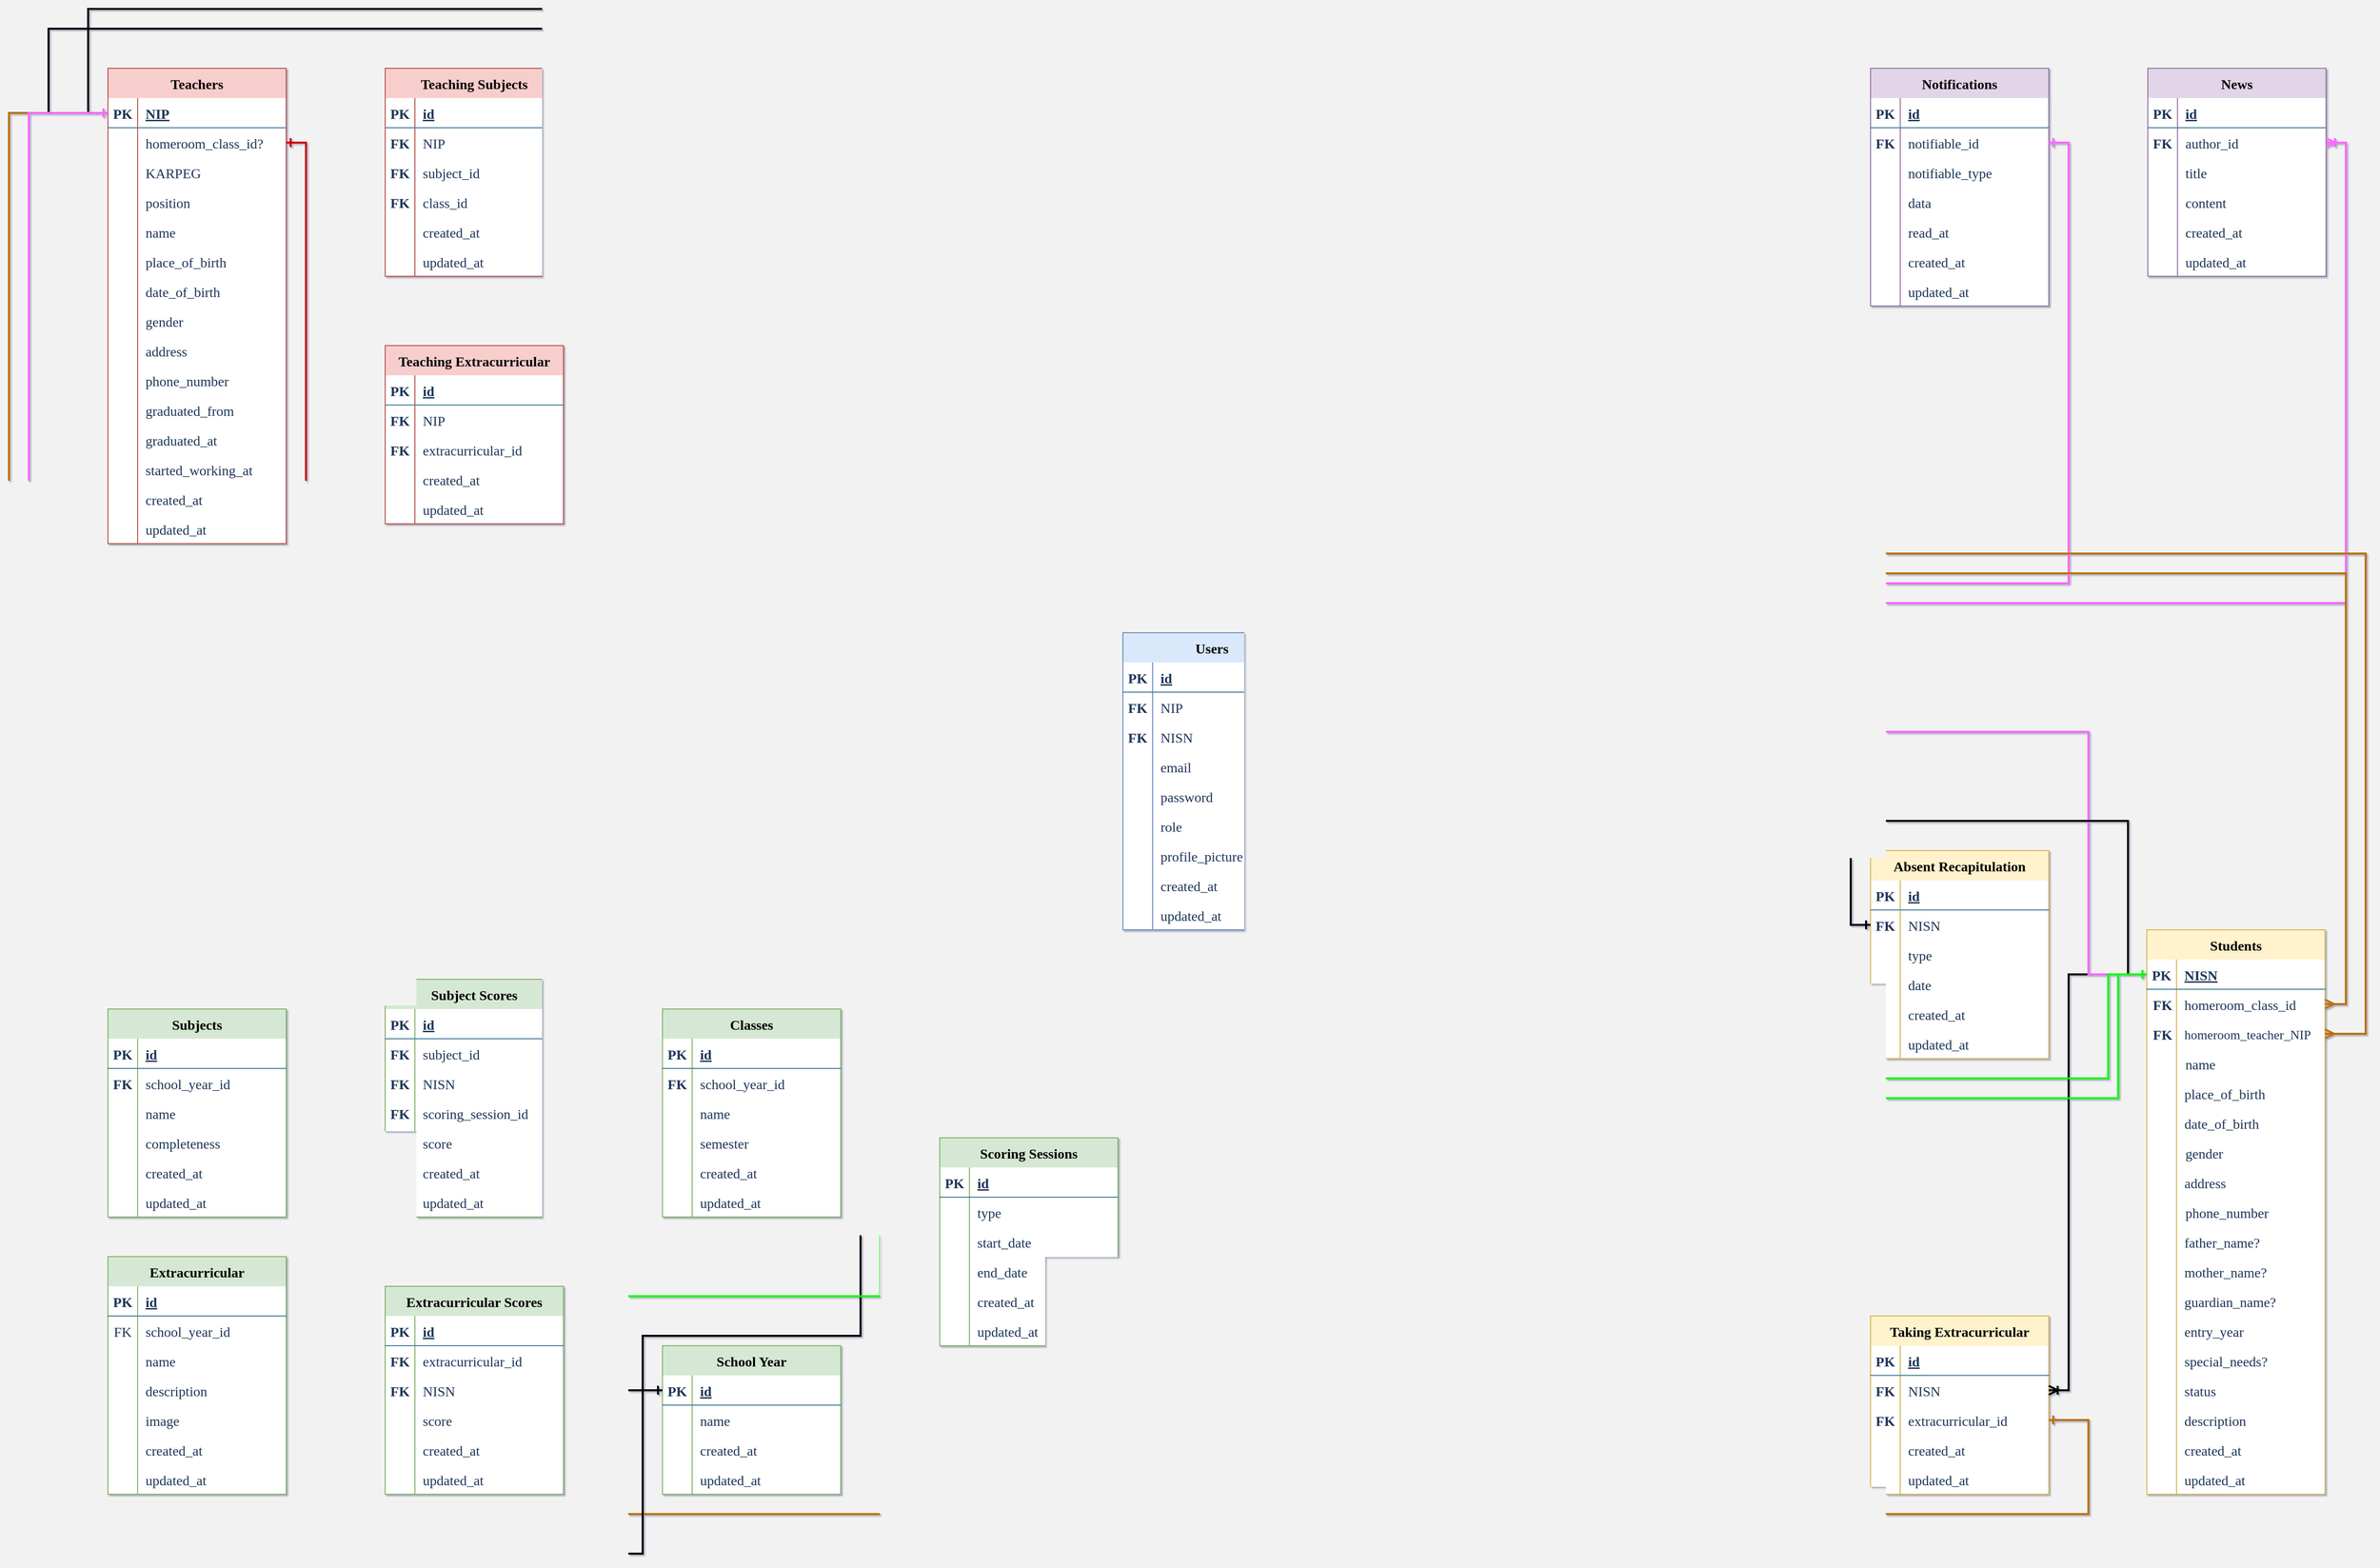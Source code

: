 <mxfile version="20.7.4" type="device"><diagram id="monsEy1fK-pWFCStc_7_" name="Page-1"><mxGraphModel dx="862" dy="480" grid="1" gridSize="10" guides="1" tooltips="1" connect="1" arrows="1" fold="1" page="1" pageScale="1" pageWidth="2470" pageHeight="1600" background="#F2F2F2" math="0" shadow="1"><root><mxCell id="0"/><mxCell id="1" parent="0"/><mxCell id="j3IcwpRGYdMKY-ceEjlr-1" value="Students" style="shape=table;startSize=30;container=1;collapsible=1;childLayout=tableLayout;fixedRows=1;rowLines=0;fontStyle=1;align=center;resizeLast=1;fillColor=#fff2cc;strokeColor=#d6b656;perimeterSpacing=1;rounded=0;swimlaneLine=0;swimlaneFillColor=default;fontFamily=Source Sans Pro;fontSource=https%3A%2F%2Ffonts.googleapis.com%2Fcss%3Ffamily%3DSource%2BSans%2BPro;fontSize=14;" parent="1" vertex="1"><mxGeometry x="2179" y="950" width="180" height="570" as="geometry"><mxRectangle x="240" y="310" width="100" height="30" as="alternateBounds"/></mxGeometry></mxCell><mxCell id="j3IcwpRGYdMKY-ceEjlr-2" value="" style="shape=tableRow;horizontal=0;startSize=0;swimlaneHead=0;swimlaneBody=0;fillColor=none;collapsible=0;dropTarget=0;points=[[0,0.5],[1,0.5]];portConstraint=eastwest;top=0;left=0;right=0;bottom=1;fontFamily=Source Sans Pro;fontSource=https%3A%2F%2Ffonts.googleapis.com%2Fcss%3Ffamily%3DSource%2BSans%2BPro;fontSize=14;rounded=0;strokeColor=#457B9D;fontColor=#1D3557;" parent="j3IcwpRGYdMKY-ceEjlr-1" vertex="1"><mxGeometry y="30" width="180" height="30" as="geometry"/></mxCell><mxCell id="j3IcwpRGYdMKY-ceEjlr-3" value="PK" style="shape=partialRectangle;connectable=0;fillColor=none;top=0;left=0;bottom=0;right=0;fontStyle=1;overflow=hidden;fontFamily=Source Sans Pro;fontSource=https%3A%2F%2Ffonts.googleapis.com%2Fcss%3Ffamily%3DSource%2BSans%2BPro;fontSize=14;rounded=0;strokeColor=#457B9D;fontColor=#1D3557;" parent="j3IcwpRGYdMKY-ceEjlr-2" vertex="1"><mxGeometry width="30" height="30" as="geometry"><mxRectangle width="30" height="30" as="alternateBounds"/></mxGeometry></mxCell><mxCell id="j3IcwpRGYdMKY-ceEjlr-4" value="NISN" style="shape=partialRectangle;connectable=0;fillColor=none;top=0;left=0;bottom=0;right=0;align=left;spacingLeft=6;fontStyle=5;overflow=hidden;fontFamily=Source Sans Pro;fontSource=https%3A%2F%2Ffonts.googleapis.com%2Fcss%3Ffamily%3DSource%2BSans%2BPro;fontSize=14;rounded=0;strokeColor=#457B9D;fontColor=#1D3557;" parent="j3IcwpRGYdMKY-ceEjlr-2" vertex="1"><mxGeometry x="30" width="150" height="30" as="geometry"><mxRectangle width="150" height="30" as="alternateBounds"/></mxGeometry></mxCell><mxCell id="j3IcwpRGYdMKY-ceEjlr-38" value="" style="shape=tableRow;horizontal=0;startSize=0;swimlaneHead=0;swimlaneBody=0;fillColor=none;collapsible=0;dropTarget=0;points=[[0,0.5],[1,0.5]];portConstraint=eastwest;top=0;left=0;right=0;bottom=0;fontFamily=Source Sans Pro;fontSource=https%3A%2F%2Ffonts.googleapis.com%2Fcss%3Ffamily%3DSource%2BSans%2BPro;fontSize=14;rounded=0;strokeColor=#457B9D;fontColor=#1D3557;" parent="j3IcwpRGYdMKY-ceEjlr-1" vertex="1"><mxGeometry y="60" width="180" height="30" as="geometry"/></mxCell><mxCell id="j3IcwpRGYdMKY-ceEjlr-39" value="" style="shape=partialRectangle;connectable=0;fillColor=none;top=0;left=0;bottom=0;right=0;editable=1;overflow=hidden;fontFamily=Source Sans Pro;fontSource=https%3A%2F%2Ffonts.googleapis.com%2Fcss%3Ffamily%3DSource%2BSans%2BPro;fontSize=14;rounded=0;strokeColor=#457B9D;fontColor=#1D3557;" parent="j3IcwpRGYdMKY-ceEjlr-38" vertex="1"><mxGeometry width="30" height="30" as="geometry"><mxRectangle width="30" height="30" as="alternateBounds"/></mxGeometry></mxCell><mxCell id="j3IcwpRGYdMKY-ceEjlr-40" value="homeroom_class_id    " style="shape=partialRectangle;connectable=0;fillColor=none;top=0;left=0;bottom=0;right=0;align=left;spacingLeft=6;overflow=hidden;fontFamily=Source Sans Pro;fontSource=https%3A%2F%2Ffonts.googleapis.com%2Fcss%3Ffamily%3DSource%2BSans%2BPro;fontSize=14;rounded=0;strokeColor=#457B9D;fontColor=#1D3557;" parent="j3IcwpRGYdMKY-ceEjlr-38" vertex="1"><mxGeometry x="30" width="150" height="30" as="geometry"><mxRectangle width="150" height="30" as="alternateBounds"/></mxGeometry></mxCell><mxCell id="j3IcwpRGYdMKY-ceEjlr-41" value="" style="shape=tableRow;horizontal=0;startSize=0;swimlaneHead=0;swimlaneBody=0;fillColor=none;collapsible=0;dropTarget=0;points=[[0,0.5],[1,0.5]];portConstraint=eastwest;top=0;left=0;right=0;bottom=0;fontFamily=Source Sans Pro;fontSource=https%3A%2F%2Ffonts.googleapis.com%2Fcss%3Ffamily%3DSource%2BSans%2BPro;fontSize=14;rounded=0;strokeColor=#457B9D;fontColor=#1D3557;" parent="j3IcwpRGYdMKY-ceEjlr-1" vertex="1"><mxGeometry y="90" width="180" height="30" as="geometry"/></mxCell><mxCell id="j3IcwpRGYdMKY-ceEjlr-42" value="" style="shape=partialRectangle;connectable=0;fillColor=none;top=0;left=0;bottom=0;right=0;editable=1;overflow=hidden;fontFamily=Source Sans Pro;fontSource=https%3A%2F%2Ffonts.googleapis.com%2Fcss%3Ffamily%3DSource%2BSans%2BPro;fontSize=14;rounded=0;strokeColor=#457B9D;fontColor=#1D3557;" parent="j3IcwpRGYdMKY-ceEjlr-41" vertex="1"><mxGeometry width="30" height="30" as="geometry"><mxRectangle width="30" height="30" as="alternateBounds"/></mxGeometry></mxCell><mxCell id="j3IcwpRGYdMKY-ceEjlr-43" value="homeroom_teacher_NIP" style="shape=partialRectangle;connectable=0;fillColor=none;top=0;left=0;bottom=0;right=0;align=left;spacingLeft=6;overflow=hidden;fontFamily=Source Sans Pro;fontSource=https%3A%2F%2Ffonts.googleapis.com%2Fcss%3Ffamily%3DSource%2BSans%2BPro;fontSize=13;rounded=0;strokeColor=#457B9D;fontColor=#1D3557;" parent="j3IcwpRGYdMKY-ceEjlr-41" vertex="1"><mxGeometry x="30" width="150" height="30" as="geometry"><mxRectangle width="150" height="30" as="alternateBounds"/></mxGeometry></mxCell><mxCell id="s6T2Vv0-hrQbo_331u8W-37" value="" style="shape=tableRow;horizontal=0;startSize=0;swimlaneHead=0;swimlaneBody=0;fillColor=none;collapsible=0;dropTarget=0;points=[[0,0.5],[1,0.5]];portConstraint=eastwest;top=0;left=0;right=0;bottom=0;fontFamily=Source Sans Pro;fontSource=https%3A%2F%2Ffonts.googleapis.com%2Fcss%3Ffamily%3DSource%2BSans%2BPro;fontSize=14;rounded=0;strokeColor=#457B9D;fontColor=#1D3557;" parent="j3IcwpRGYdMKY-ceEjlr-1" vertex="1"><mxGeometry y="120" width="180" height="30" as="geometry"/></mxCell><mxCell id="s6T2Vv0-hrQbo_331u8W-38" value="" style="shape=partialRectangle;connectable=0;fillColor=none;top=0;left=0;bottom=0;right=0;editable=1;overflow=hidden;fontFamily=Source Sans Pro;fontSource=https%3A%2F%2Ffonts.googleapis.com%2Fcss%3Ffamily%3DSource%2BSans%2BPro;fontSize=14;rounded=0;strokeColor=#457B9D;fontColor=#1D3557;" parent="s6T2Vv0-hrQbo_331u8W-37" vertex="1"><mxGeometry width="30" height="30" as="geometry"><mxRectangle width="30" height="30" as="alternateBounds"/></mxGeometry></mxCell><mxCell id="s6T2Vv0-hrQbo_331u8W-39" value="" style="shape=partialRectangle;connectable=0;fillColor=none;top=0;left=0;bottom=0;right=0;align=left;spacingLeft=6;overflow=hidden;fontFamily=Source Sans Pro;fontSource=https%3A%2F%2Ffonts.googleapis.com%2Fcss%3Ffamily%3DSource%2BSans%2BPro;fontSize=14;rounded=0;strokeColor=#457B9D;fontColor=#1D3557;" parent="s6T2Vv0-hrQbo_331u8W-37" vertex="1"><mxGeometry x="30" width="150" height="30" as="geometry"><mxRectangle width="150" height="30" as="alternateBounds"/></mxGeometry></mxCell><mxCell id="s6T2Vv0-hrQbo_331u8W-40" value="" style="shape=tableRow;horizontal=0;startSize=0;swimlaneHead=0;swimlaneBody=0;fillColor=none;collapsible=0;dropTarget=0;points=[[0,0.5],[1,0.5]];portConstraint=eastwest;top=0;left=0;right=0;bottom=0;fontFamily=Source Sans Pro;fontSource=https%3A%2F%2Ffonts.googleapis.com%2Fcss%3Ffamily%3DSource%2BSans%2BPro;fontSize=14;rounded=0;strokeColor=#457B9D;fontColor=#1D3557;" parent="j3IcwpRGYdMKY-ceEjlr-1" vertex="1"><mxGeometry y="150" width="180" height="30" as="geometry"/></mxCell><mxCell id="s6T2Vv0-hrQbo_331u8W-41" value="" style="shape=partialRectangle;connectable=0;fillColor=none;top=0;left=0;bottom=0;right=0;editable=1;overflow=hidden;fontFamily=Source Sans Pro;fontSource=https%3A%2F%2Ffonts.googleapis.com%2Fcss%3Ffamily%3DSource%2BSans%2BPro;fontSize=14;rounded=0;strokeColor=#457B9D;fontColor=#1D3557;" parent="s6T2Vv0-hrQbo_331u8W-40" vertex="1"><mxGeometry width="30" height="30" as="geometry"><mxRectangle width="30" height="30" as="alternateBounds"/></mxGeometry></mxCell><mxCell id="s6T2Vv0-hrQbo_331u8W-42" value="" style="shape=partialRectangle;connectable=0;fillColor=none;top=0;left=0;bottom=0;right=0;align=left;spacingLeft=6;overflow=hidden;fontFamily=Source Sans Pro;fontSource=https%3A%2F%2Ffonts.googleapis.com%2Fcss%3Ffamily%3DSource%2BSans%2BPro;fontSize=14;rounded=0;strokeColor=#457B9D;fontColor=#1D3557;" parent="s6T2Vv0-hrQbo_331u8W-40" vertex="1"><mxGeometry x="30" width="150" height="30" as="geometry"><mxRectangle width="150" height="30" as="alternateBounds"/></mxGeometry></mxCell><mxCell id="s6T2Vv0-hrQbo_331u8W-43" value="" style="shape=tableRow;horizontal=0;startSize=0;swimlaneHead=0;swimlaneBody=0;fillColor=none;collapsible=0;dropTarget=0;points=[[0,0.5],[1,0.5]];portConstraint=eastwest;top=0;left=0;right=0;bottom=0;fontFamily=Source Sans Pro;fontSource=https%3A%2F%2Ffonts.googleapis.com%2Fcss%3Ffamily%3DSource%2BSans%2BPro;fontSize=14;rounded=0;strokeColor=#457B9D;fontColor=#1D3557;" parent="j3IcwpRGYdMKY-ceEjlr-1" vertex="1"><mxGeometry y="180" width="180" height="30" as="geometry"/></mxCell><mxCell id="s6T2Vv0-hrQbo_331u8W-44" value="" style="shape=partialRectangle;connectable=0;fillColor=none;top=0;left=0;bottom=0;right=0;editable=1;overflow=hidden;fontFamily=Source Sans Pro;fontSource=https%3A%2F%2Ffonts.googleapis.com%2Fcss%3Ffamily%3DSource%2BSans%2BPro;fontSize=14;rounded=0;strokeColor=#457B9D;fontColor=#1D3557;" parent="s6T2Vv0-hrQbo_331u8W-43" vertex="1"><mxGeometry width="30" height="30" as="geometry"><mxRectangle width="30" height="30" as="alternateBounds"/></mxGeometry></mxCell><mxCell id="s6T2Vv0-hrQbo_331u8W-45" value="" style="shape=partialRectangle;connectable=0;fillColor=none;top=0;left=0;bottom=0;right=0;align=left;spacingLeft=6;overflow=hidden;fontFamily=Source Sans Pro;fontSource=https%3A%2F%2Ffonts.googleapis.com%2Fcss%3Ffamily%3DSource%2BSans%2BPro;fontSize=14;rounded=0;strokeColor=#457B9D;fontColor=#1D3557;" parent="s6T2Vv0-hrQbo_331u8W-43" vertex="1"><mxGeometry x="30" width="150" height="30" as="geometry"><mxRectangle width="150" height="30" as="alternateBounds"/></mxGeometry></mxCell><mxCell id="s6T2Vv0-hrQbo_331u8W-46" value="" style="shape=tableRow;horizontal=0;startSize=0;swimlaneHead=0;swimlaneBody=0;fillColor=none;collapsible=0;dropTarget=0;points=[[0,0.5],[1,0.5]];portConstraint=eastwest;top=0;left=0;right=0;bottom=0;fontFamily=Source Sans Pro;fontSource=https%3A%2F%2Ffonts.googleapis.com%2Fcss%3Ffamily%3DSource%2BSans%2BPro;fontSize=14;rounded=0;strokeColor=#457B9D;fontColor=#1D3557;" parent="j3IcwpRGYdMKY-ceEjlr-1" vertex="1"><mxGeometry y="210" width="180" height="30" as="geometry"/></mxCell><mxCell id="s6T2Vv0-hrQbo_331u8W-47" value="" style="shape=partialRectangle;connectable=0;fillColor=none;top=0;left=0;bottom=0;right=0;editable=1;overflow=hidden;fontFamily=Source Sans Pro;fontSource=https%3A%2F%2Ffonts.googleapis.com%2Fcss%3Ffamily%3DSource%2BSans%2BPro;fontSize=14;rounded=0;strokeColor=#457B9D;fontColor=#1D3557;" parent="s6T2Vv0-hrQbo_331u8W-46" vertex="1"><mxGeometry width="30" height="30" as="geometry"><mxRectangle width="30" height="30" as="alternateBounds"/></mxGeometry></mxCell><mxCell id="s6T2Vv0-hrQbo_331u8W-48" value="" style="shape=partialRectangle;connectable=0;fillColor=none;top=0;left=0;bottom=0;right=0;align=left;spacingLeft=6;overflow=hidden;fontFamily=Source Sans Pro;fontSource=https%3A%2F%2Ffonts.googleapis.com%2Fcss%3Ffamily%3DSource%2BSans%2BPro;fontSize=14;rounded=0;strokeColor=#457B9D;fontColor=#1D3557;" parent="s6T2Vv0-hrQbo_331u8W-46" vertex="1"><mxGeometry x="30" width="150" height="30" as="geometry"><mxRectangle width="150" height="30" as="alternateBounds"/></mxGeometry></mxCell><mxCell id="s6T2Vv0-hrQbo_331u8W-49" value="" style="shape=tableRow;horizontal=0;startSize=0;swimlaneHead=0;swimlaneBody=0;fillColor=none;collapsible=0;dropTarget=0;points=[[0,0.5],[1,0.5]];portConstraint=eastwest;top=0;left=0;right=0;bottom=0;fontFamily=Source Sans Pro;fontSource=https%3A%2F%2Ffonts.googleapis.com%2Fcss%3Ffamily%3DSource%2BSans%2BPro;fontSize=14;rounded=0;strokeColor=#457B9D;fontColor=#1D3557;" parent="j3IcwpRGYdMKY-ceEjlr-1" vertex="1"><mxGeometry y="240" width="180" height="30" as="geometry"/></mxCell><mxCell id="s6T2Vv0-hrQbo_331u8W-50" value="" style="shape=partialRectangle;connectable=0;fillColor=none;top=0;left=0;bottom=0;right=0;editable=1;overflow=hidden;fontFamily=Source Sans Pro;fontSource=https%3A%2F%2Ffonts.googleapis.com%2Fcss%3Ffamily%3DSource%2BSans%2BPro;fontSize=14;rounded=0;strokeColor=#457B9D;fontColor=#1D3557;" parent="s6T2Vv0-hrQbo_331u8W-49" vertex="1"><mxGeometry width="30" height="30" as="geometry"><mxRectangle width="30" height="30" as="alternateBounds"/></mxGeometry></mxCell><mxCell id="s6T2Vv0-hrQbo_331u8W-51" value="" style="shape=partialRectangle;connectable=0;fillColor=none;top=0;left=0;bottom=0;right=0;align=left;spacingLeft=6;overflow=hidden;fontFamily=Source Sans Pro;fontSource=https%3A%2F%2Ffonts.googleapis.com%2Fcss%3Ffamily%3DSource%2BSans%2BPro;fontSize=14;rounded=0;strokeColor=#457B9D;fontColor=#1D3557;" parent="s6T2Vv0-hrQbo_331u8W-49" vertex="1"><mxGeometry x="30" width="150" height="30" as="geometry"><mxRectangle width="150" height="30" as="alternateBounds"/></mxGeometry></mxCell><mxCell id="s6T2Vv0-hrQbo_331u8W-54" value="" style="shape=tableRow;horizontal=0;startSize=0;swimlaneHead=0;swimlaneBody=0;fillColor=none;collapsible=0;dropTarget=0;points=[[0,0.5],[1,0.5]];portConstraint=eastwest;top=0;left=0;right=0;bottom=0;fontFamily=Source Sans Pro;fontSource=https%3A%2F%2Ffonts.googleapis.com%2Fcss%3Ffamily%3DSource%2BSans%2BPro;fontSize=14;rounded=0;strokeColor=#457B9D;fontColor=#1D3557;" parent="j3IcwpRGYdMKY-ceEjlr-1" vertex="1"><mxGeometry y="270" width="180" height="30" as="geometry"/></mxCell><mxCell id="s6T2Vv0-hrQbo_331u8W-55" value="" style="shape=partialRectangle;connectable=0;fillColor=none;top=0;left=0;bottom=0;right=0;editable=1;overflow=hidden;fontFamily=Source Sans Pro;fontSource=https%3A%2F%2Ffonts.googleapis.com%2Fcss%3Ffamily%3DSource%2BSans%2BPro;fontSize=14;rounded=0;strokeColor=#457B9D;fontColor=#1D3557;" parent="s6T2Vv0-hrQbo_331u8W-54" vertex="1"><mxGeometry width="30" height="30" as="geometry"><mxRectangle width="30" height="30" as="alternateBounds"/></mxGeometry></mxCell><mxCell id="s6T2Vv0-hrQbo_331u8W-56" value="" style="shape=partialRectangle;connectable=0;fillColor=none;top=0;left=0;bottom=0;right=0;align=left;spacingLeft=6;overflow=hidden;fontFamily=Source Sans Pro;fontSource=https%3A%2F%2Ffonts.googleapis.com%2Fcss%3Ffamily%3DSource%2BSans%2BPro;fontSize=14;rounded=0;strokeColor=#457B9D;fontColor=#1D3557;" parent="s6T2Vv0-hrQbo_331u8W-54" vertex="1"><mxGeometry x="30" width="150" height="30" as="geometry"><mxRectangle width="150" height="30" as="alternateBounds"/></mxGeometry></mxCell><mxCell id="j3IcwpRGYdMKY-ceEjlr-32" value="" style="shape=tableRow;horizontal=0;startSize=0;swimlaneHead=0;swimlaneBody=0;fillColor=none;collapsible=0;dropTarget=0;points=[[0,0.5],[1,0.5]];portConstraint=eastwest;top=0;left=0;right=0;bottom=0;fontFamily=Source Sans Pro;fontSource=https%3A%2F%2Ffonts.googleapis.com%2Fcss%3Ffamily%3DSource%2BSans%2BPro;fontSize=14;rounded=0;strokeColor=#457B9D;fontColor=#1D3557;" parent="j3IcwpRGYdMKY-ceEjlr-1" vertex="1"><mxGeometry y="300" width="180" height="30" as="geometry"/></mxCell><mxCell id="j3IcwpRGYdMKY-ceEjlr-33" value="" style="shape=partialRectangle;connectable=0;fillColor=none;top=0;left=0;bottom=0;right=0;editable=1;overflow=hidden;fontFamily=Source Sans Pro;fontSource=https%3A%2F%2Ffonts.googleapis.com%2Fcss%3Ffamily%3DSource%2BSans%2BPro;fontSize=14;rounded=0;strokeColor=#457B9D;fontColor=#1D3557;" parent="j3IcwpRGYdMKY-ceEjlr-32" vertex="1"><mxGeometry width="30" height="30" as="geometry"><mxRectangle width="30" height="30" as="alternateBounds"/></mxGeometry></mxCell><mxCell id="j3IcwpRGYdMKY-ceEjlr-34" value="father_name?" style="shape=partialRectangle;connectable=0;fillColor=none;top=0;left=0;bottom=0;right=0;align=left;spacingLeft=6;overflow=hidden;fontFamily=Source Sans Pro;fontSource=https%3A%2F%2Ffonts.googleapis.com%2Fcss%3Ffamily%3DSource%2BSans%2BPro;fontSize=14;rounded=0;strokeColor=#457B9D;fontColor=#1D3557;" parent="j3IcwpRGYdMKY-ceEjlr-32" vertex="1"><mxGeometry x="30" width="150" height="30" as="geometry"><mxRectangle width="150" height="30" as="alternateBounds"/></mxGeometry></mxCell><mxCell id="BG3NxHOB0f52kIRj_ZZ8-4" value="" style="shape=tableRow;horizontal=0;startSize=0;swimlaneHead=0;swimlaneBody=0;fillColor=none;collapsible=0;dropTarget=0;points=[[0,0.5],[1,0.5]];portConstraint=eastwest;top=0;left=0;right=0;bottom=0;fontFamily=Source Sans Pro;fontSource=https%3A%2F%2Ffonts.googleapis.com%2Fcss%3Ffamily%3DSource%2BSans%2BPro;fontSize=14;rounded=0;strokeColor=#457B9D;fontColor=#1D3557;" parent="j3IcwpRGYdMKY-ceEjlr-1" vertex="1"><mxGeometry y="330" width="180" height="30" as="geometry"/></mxCell><mxCell id="BG3NxHOB0f52kIRj_ZZ8-5" value="" style="shape=partialRectangle;connectable=0;fillColor=none;top=0;left=0;bottom=0;right=0;editable=1;overflow=hidden;fontFamily=Source Sans Pro;fontSource=https%3A%2F%2Ffonts.googleapis.com%2Fcss%3Ffamily%3DSource%2BSans%2BPro;fontSize=14;rounded=0;strokeColor=#457B9D;fontColor=#1D3557;" parent="BG3NxHOB0f52kIRj_ZZ8-4" vertex="1"><mxGeometry width="30" height="30" as="geometry"><mxRectangle width="30" height="30" as="alternateBounds"/></mxGeometry></mxCell><mxCell id="BG3NxHOB0f52kIRj_ZZ8-6" value="mother_name?" style="shape=partialRectangle;connectable=0;fillColor=none;top=0;left=0;bottom=0;right=0;align=left;spacingLeft=6;overflow=hidden;fontFamily=Source Sans Pro;fontSource=https%3A%2F%2Ffonts.googleapis.com%2Fcss%3Ffamily%3DSource%2BSans%2BPro;fontSize=14;rounded=0;strokeColor=#457B9D;fontColor=#1D3557;" parent="BG3NxHOB0f52kIRj_ZZ8-4" vertex="1"><mxGeometry x="30" width="150" height="30" as="geometry"><mxRectangle width="150" height="30" as="alternateBounds"/></mxGeometry></mxCell><mxCell id="j3IcwpRGYdMKY-ceEjlr-35" value="" style="shape=tableRow;horizontal=0;startSize=0;swimlaneHead=0;swimlaneBody=0;fillColor=none;collapsible=0;dropTarget=0;points=[[0,0.5],[1,0.5]];portConstraint=eastwest;top=0;left=0;right=0;bottom=0;fontFamily=Source Sans Pro;fontSource=https%3A%2F%2Ffonts.googleapis.com%2Fcss%3Ffamily%3DSource%2BSans%2BPro;fontSize=14;rounded=0;strokeColor=#457B9D;fontColor=#1D3557;" parent="j3IcwpRGYdMKY-ceEjlr-1" vertex="1"><mxGeometry y="360" width="180" height="30" as="geometry"/></mxCell><mxCell id="j3IcwpRGYdMKY-ceEjlr-36" value="" style="shape=partialRectangle;connectable=0;fillColor=none;top=0;left=0;bottom=0;right=0;editable=1;overflow=hidden;fontFamily=Source Sans Pro;fontSource=https%3A%2F%2Ffonts.googleapis.com%2Fcss%3Ffamily%3DSource%2BSans%2BPro;fontSize=14;rounded=0;strokeColor=#457B9D;fontColor=#1D3557;" parent="j3IcwpRGYdMKY-ceEjlr-35" vertex="1"><mxGeometry width="30" height="30" as="geometry"><mxRectangle width="30" height="30" as="alternateBounds"/></mxGeometry></mxCell><mxCell id="j3IcwpRGYdMKY-ceEjlr-37" value="guardian_name?" style="shape=partialRectangle;connectable=0;fillColor=none;top=0;left=0;bottom=0;right=0;align=left;spacingLeft=6;overflow=hidden;fontFamily=Source Sans Pro;fontSource=https%3A%2F%2Ffonts.googleapis.com%2Fcss%3Ffamily%3DSource%2BSans%2BPro;fontSize=14;rounded=0;strokeColor=#457B9D;fontColor=#1D3557;" parent="j3IcwpRGYdMKY-ceEjlr-35" vertex="1"><mxGeometry x="30" width="150" height="30" as="geometry"><mxRectangle width="150" height="30" as="alternateBounds"/></mxGeometry></mxCell><mxCell id="UiDMDtUT5yC8Nw3R-3eh-1" value="" style="shape=tableRow;horizontal=0;startSize=0;swimlaneHead=0;swimlaneBody=0;fillColor=none;collapsible=0;dropTarget=0;points=[[0,0.5],[1,0.5]];portConstraint=eastwest;top=0;left=0;right=0;bottom=0;fontFamily=Source Sans Pro;fontSource=https%3A%2F%2Ffonts.googleapis.com%2Fcss%3Ffamily%3DSource%2BSans%2BPro;fontSize=14;rounded=0;strokeColor=#457B9D;fontColor=#1D3557;" parent="j3IcwpRGYdMKY-ceEjlr-1" vertex="1"><mxGeometry y="390" width="180" height="30" as="geometry"/></mxCell><mxCell id="UiDMDtUT5yC8Nw3R-3eh-2" value="" style="shape=partialRectangle;connectable=0;fillColor=none;top=0;left=0;bottom=0;right=0;editable=1;overflow=hidden;fontFamily=Source Sans Pro;fontSource=https%3A%2F%2Ffonts.googleapis.com%2Fcss%3Ffamily%3DSource%2BSans%2BPro;fontSize=14;rounded=0;strokeColor=#457B9D;fontColor=#1D3557;" parent="UiDMDtUT5yC8Nw3R-3eh-1" vertex="1"><mxGeometry width="30" height="30" as="geometry"><mxRectangle width="30" height="30" as="alternateBounds"/></mxGeometry></mxCell><mxCell id="UiDMDtUT5yC8Nw3R-3eh-3" value="entry_year" style="shape=partialRectangle;connectable=0;fillColor=none;top=0;left=0;bottom=0;right=0;align=left;spacingLeft=6;overflow=hidden;fontFamily=Source Sans Pro;fontSource=https%3A%2F%2Ffonts.googleapis.com%2Fcss%3Ffamily%3DSource%2BSans%2BPro;fontSize=14;rounded=0;strokeColor=#457B9D;fontColor=#1D3557;" parent="UiDMDtUT5yC8Nw3R-3eh-1" vertex="1"><mxGeometry x="30" width="150" height="30" as="geometry"><mxRectangle width="150" height="30" as="alternateBounds"/></mxGeometry></mxCell><mxCell id="j3IcwpRGYdMKY-ceEjlr-44" value="" style="shape=tableRow;horizontal=0;startSize=0;swimlaneHead=0;swimlaneBody=0;fillColor=none;collapsible=0;dropTarget=0;points=[[0,0.5],[1,0.5]];portConstraint=eastwest;top=0;left=0;right=0;bottom=0;fontFamily=Source Sans Pro;fontSource=https%3A%2F%2Ffonts.googleapis.com%2Fcss%3Ffamily%3DSource%2BSans%2BPro;fontSize=14;rounded=0;strokeColor=#457B9D;fontColor=#1D3557;" parent="j3IcwpRGYdMKY-ceEjlr-1" vertex="1"><mxGeometry y="420" width="180" height="30" as="geometry"/></mxCell><mxCell id="j3IcwpRGYdMKY-ceEjlr-45" value="" style="shape=partialRectangle;connectable=0;fillColor=none;top=0;left=0;bottom=0;right=0;editable=1;overflow=hidden;fontFamily=Source Sans Pro;fontSource=https%3A%2F%2Ffonts.googleapis.com%2Fcss%3Ffamily%3DSource%2BSans%2BPro;fontSize=14;rounded=0;strokeColor=#457B9D;fontColor=#1D3557;" parent="j3IcwpRGYdMKY-ceEjlr-44" vertex="1"><mxGeometry width="30" height="30" as="geometry"><mxRectangle width="30" height="30" as="alternateBounds"/></mxGeometry></mxCell><mxCell id="j3IcwpRGYdMKY-ceEjlr-46" value="special_needs?" style="shape=partialRectangle;connectable=0;fillColor=none;top=0;left=0;bottom=0;right=0;align=left;spacingLeft=6;overflow=hidden;fontFamily=Source Sans Pro;fontSource=https%3A%2F%2Ffonts.googleapis.com%2Fcss%3Ffamily%3DSource%2BSans%2BPro;fontSize=14;rounded=0;strokeColor=#457B9D;fontColor=#1D3557;" parent="j3IcwpRGYdMKY-ceEjlr-44" vertex="1"><mxGeometry x="30" width="150" height="30" as="geometry"><mxRectangle width="150" height="30" as="alternateBounds"/></mxGeometry></mxCell><mxCell id="j3IcwpRGYdMKY-ceEjlr-47" value="" style="shape=tableRow;horizontal=0;startSize=0;swimlaneHead=0;swimlaneBody=0;fillColor=none;collapsible=0;dropTarget=0;points=[[0,0.5],[1,0.5]];portConstraint=eastwest;top=0;left=0;right=0;bottom=0;fontFamily=Source Sans Pro;fontSource=https%3A%2F%2Ffonts.googleapis.com%2Fcss%3Ffamily%3DSource%2BSans%2BPro;fontSize=14;rounded=0;strokeColor=#457B9D;fontColor=#1D3557;" parent="j3IcwpRGYdMKY-ceEjlr-1" vertex="1"><mxGeometry y="450" width="180" height="30" as="geometry"/></mxCell><mxCell id="j3IcwpRGYdMKY-ceEjlr-48" value="" style="shape=partialRectangle;connectable=0;fillColor=none;top=0;left=0;bottom=0;right=0;editable=1;overflow=hidden;fontFamily=Source Sans Pro;fontSource=https%3A%2F%2Ffonts.googleapis.com%2Fcss%3Ffamily%3DSource%2BSans%2BPro;fontSize=14;rounded=0;strokeColor=#457B9D;fontColor=#1D3557;" parent="j3IcwpRGYdMKY-ceEjlr-47" vertex="1"><mxGeometry width="30" height="30" as="geometry"><mxRectangle width="30" height="30" as="alternateBounds"/></mxGeometry></mxCell><mxCell id="j3IcwpRGYdMKY-ceEjlr-49" value="status" style="shape=partialRectangle;connectable=0;fillColor=none;top=0;left=0;bottom=0;right=0;align=left;spacingLeft=6;overflow=hidden;fontFamily=Source Sans Pro;fontSource=https%3A%2F%2Ffonts.googleapis.com%2Fcss%3Ffamily%3DSource%2BSans%2BPro;fontSize=14;rounded=0;strokeColor=#457B9D;fontColor=#1D3557;" parent="j3IcwpRGYdMKY-ceEjlr-47" vertex="1"><mxGeometry x="30" width="150" height="30" as="geometry"><mxRectangle width="150" height="30" as="alternateBounds"/></mxGeometry></mxCell><mxCell id="yebXfPghFLFkmXhLhULi-4" value="" style="shape=tableRow;horizontal=0;startSize=0;swimlaneHead=0;swimlaneBody=0;fillColor=none;collapsible=0;dropTarget=0;points=[[0,0.5],[1,0.5]];portConstraint=eastwest;top=0;left=0;right=0;bottom=0;fontFamily=Source Sans Pro;fontSource=https%3A%2F%2Ffonts.googleapis.com%2Fcss%3Ffamily%3DSource%2BSans%2BPro;fontSize=14;rounded=0;strokeColor=#457B9D;fontColor=#1D3557;" vertex="1" parent="j3IcwpRGYdMKY-ceEjlr-1"><mxGeometry y="480" width="180" height="30" as="geometry"/></mxCell><mxCell id="yebXfPghFLFkmXhLhULi-5" value="" style="shape=partialRectangle;connectable=0;fillColor=none;top=0;left=0;bottom=0;right=0;editable=1;overflow=hidden;fontFamily=Source Sans Pro;fontSource=https%3A%2F%2Ffonts.googleapis.com%2Fcss%3Ffamily%3DSource%2BSans%2BPro;fontSize=14;rounded=0;strokeColor=#457B9D;fontColor=#1D3557;" vertex="1" parent="yebXfPghFLFkmXhLhULi-4"><mxGeometry width="30" height="30" as="geometry"><mxRectangle width="30" height="30" as="alternateBounds"/></mxGeometry></mxCell><mxCell id="yebXfPghFLFkmXhLhULi-6" value="description" style="shape=partialRectangle;connectable=0;fillColor=none;top=0;left=0;bottom=0;right=0;align=left;spacingLeft=6;overflow=hidden;fontFamily=Source Sans Pro;fontSource=https%3A%2F%2Ffonts.googleapis.com%2Fcss%3Ffamily%3DSource%2BSans%2BPro;fontSize=14;rounded=0;strokeColor=#457B9D;fontColor=#1D3557;" vertex="1" parent="yebXfPghFLFkmXhLhULi-4"><mxGeometry x="30" width="150" height="30" as="geometry"><mxRectangle width="150" height="30" as="alternateBounds"/></mxGeometry></mxCell><mxCell id="j3IcwpRGYdMKY-ceEjlr-50" value="" style="shape=tableRow;horizontal=0;startSize=0;swimlaneHead=0;swimlaneBody=0;fillColor=none;collapsible=0;dropTarget=0;points=[[0,0.5],[1,0.5]];portConstraint=eastwest;top=0;left=0;right=0;bottom=0;fontFamily=Source Sans Pro;fontSource=https%3A%2F%2Ffonts.googleapis.com%2Fcss%3Ffamily%3DSource%2BSans%2BPro;fontSize=14;rounded=0;strokeColor=#457B9D;fontColor=#1D3557;" parent="j3IcwpRGYdMKY-ceEjlr-1" vertex="1"><mxGeometry y="510" width="180" height="30" as="geometry"/></mxCell><mxCell id="j3IcwpRGYdMKY-ceEjlr-51" value="" style="shape=partialRectangle;connectable=0;fillColor=none;top=0;left=0;bottom=0;right=0;editable=1;overflow=hidden;fontFamily=Source Sans Pro;fontSource=https%3A%2F%2Ffonts.googleapis.com%2Fcss%3Ffamily%3DSource%2BSans%2BPro;fontSize=14;rounded=0;strokeColor=#457B9D;fontColor=#1D3557;" parent="j3IcwpRGYdMKY-ceEjlr-50" vertex="1"><mxGeometry width="30" height="30" as="geometry"><mxRectangle width="30" height="30" as="alternateBounds"/></mxGeometry></mxCell><mxCell id="j3IcwpRGYdMKY-ceEjlr-52" value="created_at" style="shape=partialRectangle;connectable=0;fillColor=none;top=0;left=0;bottom=0;right=0;align=left;spacingLeft=6;overflow=hidden;fontFamily=Source Sans Pro;fontSource=https%3A%2F%2Ffonts.googleapis.com%2Fcss%3Ffamily%3DSource%2BSans%2BPro;fontSize=14;rounded=0;strokeColor=#457B9D;fontColor=#1D3557;" parent="j3IcwpRGYdMKY-ceEjlr-50" vertex="1"><mxGeometry x="30" width="150" height="30" as="geometry"><mxRectangle width="150" height="30" as="alternateBounds"/></mxGeometry></mxCell><mxCell id="j3IcwpRGYdMKY-ceEjlr-53" value="" style="shape=tableRow;horizontal=0;startSize=0;swimlaneHead=0;swimlaneBody=0;fillColor=none;collapsible=0;dropTarget=0;points=[[0,0.5],[1,0.5]];portConstraint=eastwest;top=0;left=0;right=0;bottom=0;fontFamily=Source Sans Pro;fontSource=https%3A%2F%2Ffonts.googleapis.com%2Fcss%3Ffamily%3DSource%2BSans%2BPro;fontSize=14;rounded=0;strokeColor=#457B9D;fontColor=#1D3557;" parent="j3IcwpRGYdMKY-ceEjlr-1" vertex="1"><mxGeometry y="540" width="180" height="30" as="geometry"/></mxCell><mxCell id="j3IcwpRGYdMKY-ceEjlr-54" value="" style="shape=partialRectangle;connectable=0;fillColor=none;top=0;left=0;bottom=0;right=0;editable=1;overflow=hidden;fontFamily=Source Sans Pro;fontSource=https%3A%2F%2Ffonts.googleapis.com%2Fcss%3Ffamily%3DSource%2BSans%2BPro;fontSize=14;rounded=0;strokeColor=#457B9D;fontColor=#1D3557;" parent="j3IcwpRGYdMKY-ceEjlr-53" vertex="1"><mxGeometry width="30" height="30" as="geometry"><mxRectangle width="30" height="30" as="alternateBounds"/></mxGeometry></mxCell><mxCell id="j3IcwpRGYdMKY-ceEjlr-55" value="updated_at" style="shape=partialRectangle;connectable=0;fillColor=none;top=0;left=0;bottom=0;right=0;align=left;spacingLeft=6;overflow=hidden;fontFamily=Source Sans Pro;fontSource=https%3A%2F%2Ffonts.googleapis.com%2Fcss%3Ffamily%3DSource%2BSans%2BPro;fontSize=14;rounded=0;strokeColor=#457B9D;fontColor=#1D3557;" parent="j3IcwpRGYdMKY-ceEjlr-53" vertex="1"><mxGeometry x="30" width="150" height="30" as="geometry"><mxRectangle width="150" height="30" as="alternateBounds"/></mxGeometry></mxCell><mxCell id="j3IcwpRGYdMKY-ceEjlr-59" value="Extracurricular" style="shape=table;startSize=30;container=1;collapsible=1;childLayout=tableLayout;fixedRows=1;rowLines=0;fontStyle=1;align=center;resizeLast=1;fillColor=#d5e8d4;strokeColor=#82b366;perimeterSpacing=1;rounded=0;swimlaneLine=0;swimlaneFillColor=default;fontFamily=Source Sans Pro;fontSource=https%3A%2F%2Ffonts.googleapis.com%2Fcss%3Ffamily%3DSource%2BSans%2BPro;fontSize=14;" parent="1" vertex="1"><mxGeometry x="120" y="1280" width="180" height="240" as="geometry"><mxRectangle x="240" y="310" width="100" height="30" as="alternateBounds"/></mxGeometry></mxCell><mxCell id="j3IcwpRGYdMKY-ceEjlr-60" value="" style="shape=tableRow;horizontal=0;startSize=0;swimlaneHead=0;swimlaneBody=0;fillColor=none;collapsible=0;dropTarget=0;points=[[0,0.5],[1,0.5]];portConstraint=eastwest;top=0;left=0;right=0;bottom=1;fontFamily=Source Sans Pro;fontSource=https%3A%2F%2Ffonts.googleapis.com%2Fcss%3Ffamily%3DSource%2BSans%2BPro;fontSize=14;rounded=0;strokeColor=#457B9D;fontColor=#1D3557;" parent="j3IcwpRGYdMKY-ceEjlr-59" vertex="1"><mxGeometry y="30" width="180" height="30" as="geometry"/></mxCell><mxCell id="j3IcwpRGYdMKY-ceEjlr-61" value="PK" style="shape=partialRectangle;connectable=0;fillColor=none;top=0;left=0;bottom=0;right=0;fontStyle=1;overflow=hidden;fontFamily=Source Sans Pro;fontSource=https%3A%2F%2Ffonts.googleapis.com%2Fcss%3Ffamily%3DSource%2BSans%2BPro;fontSize=14;rounded=0;strokeColor=#457B9D;fontColor=#1D3557;" parent="j3IcwpRGYdMKY-ceEjlr-60" vertex="1"><mxGeometry width="30" height="30" as="geometry"><mxRectangle width="30" height="30" as="alternateBounds"/></mxGeometry></mxCell><mxCell id="j3IcwpRGYdMKY-ceEjlr-62" value="id" style="shape=partialRectangle;connectable=0;fillColor=none;top=0;left=0;bottom=0;right=0;align=left;spacingLeft=6;fontStyle=5;overflow=hidden;fontFamily=Source Sans Pro;fontSource=https%3A%2F%2Ffonts.googleapis.com%2Fcss%3Ffamily%3DSource%2BSans%2BPro;fontSize=14;rounded=0;strokeColor=#457B9D;fontColor=#1D3557;" parent="j3IcwpRGYdMKY-ceEjlr-60" vertex="1"><mxGeometry x="30" width="150" height="30" as="geometry"><mxRectangle width="150" height="30" as="alternateBounds"/></mxGeometry></mxCell><mxCell id="j3IcwpRGYdMKY-ceEjlr-63" value="" style="shape=tableRow;horizontal=0;startSize=0;swimlaneHead=0;swimlaneBody=0;fillColor=none;collapsible=0;dropTarget=0;points=[[0,0.5],[1,0.5]];portConstraint=eastwest;top=0;left=0;right=0;bottom=0;fontFamily=Source Sans Pro;fontSource=https%3A%2F%2Ffonts.googleapis.com%2Fcss%3Ffamily%3DSource%2BSans%2BPro;fontSize=14;rounded=0;strokeColor=#457B9D;fontColor=#1D3557;" parent="j3IcwpRGYdMKY-ceEjlr-59" vertex="1"><mxGeometry y="60" width="180" height="30" as="geometry"/></mxCell><mxCell id="j3IcwpRGYdMKY-ceEjlr-64" value="FK" style="shape=partialRectangle;connectable=0;fillColor=none;top=0;left=0;bottom=0;right=0;editable=1;overflow=hidden;fontFamily=Source Sans Pro;fontSource=https%3A%2F%2Ffonts.googleapis.com%2Fcss%3Ffamily%3DSource%2BSans%2BPro;fontSize=14;rounded=0;strokeColor=#457B9D;fontColor=#1D3557;" parent="j3IcwpRGYdMKY-ceEjlr-63" vertex="1"><mxGeometry width="30" height="30" as="geometry"><mxRectangle width="30" height="30" as="alternateBounds"/></mxGeometry></mxCell><mxCell id="j3IcwpRGYdMKY-ceEjlr-65" value="school_year_id" style="shape=partialRectangle;connectable=0;fillColor=none;top=0;left=0;bottom=0;right=0;align=left;spacingLeft=6;overflow=hidden;fontFamily=Source Sans Pro;fontSource=https%3A%2F%2Ffonts.googleapis.com%2Fcss%3Ffamily%3DSource%2BSans%2BPro;fontSize=14;rounded=0;strokeColor=#457B9D;fontColor=#1D3557;" parent="j3IcwpRGYdMKY-ceEjlr-63" vertex="1"><mxGeometry x="30" width="150" height="30" as="geometry"><mxRectangle width="150" height="30" as="alternateBounds"/></mxGeometry></mxCell><mxCell id="0XWPPV-b114-erIgM96B-107" value="" style="shape=tableRow;horizontal=0;startSize=0;swimlaneHead=0;swimlaneBody=0;fillColor=none;collapsible=0;dropTarget=0;points=[[0,0.5],[1,0.5]];portConstraint=eastwest;top=0;left=0;right=0;bottom=0;fontFamily=Source Sans Pro;fontSource=https%3A%2F%2Ffonts.googleapis.com%2Fcss%3Ffamily%3DSource%2BSans%2BPro;fontSize=14;rounded=0;strokeColor=#457B9D;fontColor=#1D3557;" parent="j3IcwpRGYdMKY-ceEjlr-59" vertex="1"><mxGeometry y="90" width="180" height="30" as="geometry"/></mxCell><mxCell id="0XWPPV-b114-erIgM96B-108" value="" style="shape=partialRectangle;connectable=0;fillColor=none;top=0;left=0;bottom=0;right=0;editable=1;overflow=hidden;fontFamily=Source Sans Pro;fontSource=https%3A%2F%2Ffonts.googleapis.com%2Fcss%3Ffamily%3DSource%2BSans%2BPro;fontSize=14;rounded=0;strokeColor=#457B9D;fontColor=#1D3557;" parent="0XWPPV-b114-erIgM96B-107" vertex="1"><mxGeometry width="30" height="30" as="geometry"><mxRectangle width="30" height="30" as="alternateBounds"/></mxGeometry></mxCell><mxCell id="0XWPPV-b114-erIgM96B-109" value="name" style="shape=partialRectangle;connectable=0;fillColor=none;top=0;left=0;bottom=0;right=0;align=left;spacingLeft=6;overflow=hidden;fontFamily=Source Sans Pro;fontSource=https%3A%2F%2Ffonts.googleapis.com%2Fcss%3Ffamily%3DSource%2BSans%2BPro;fontSize=14;rounded=0;strokeColor=#457B9D;fontColor=#1D3557;" parent="0XWPPV-b114-erIgM96B-107" vertex="1"><mxGeometry x="30" width="150" height="30" as="geometry"><mxRectangle width="150" height="30" as="alternateBounds"/></mxGeometry></mxCell><mxCell id="j3IcwpRGYdMKY-ceEjlr-136" value="" style="shape=tableRow;horizontal=0;startSize=0;swimlaneHead=0;swimlaneBody=0;fillColor=none;collapsible=0;dropTarget=0;points=[[0,0.5],[1,0.5]];portConstraint=eastwest;top=0;left=0;right=0;bottom=0;fontFamily=Source Sans Pro;fontSource=https%3A%2F%2Ffonts.googleapis.com%2Fcss%3Ffamily%3DSource%2BSans%2BPro;fontSize=14;rounded=0;strokeColor=#457B9D;fontColor=#1D3557;" parent="j3IcwpRGYdMKY-ceEjlr-59" vertex="1"><mxGeometry y="120" width="180" height="30" as="geometry"/></mxCell><mxCell id="j3IcwpRGYdMKY-ceEjlr-137" value="" style="shape=partialRectangle;connectable=0;fillColor=none;top=0;left=0;bottom=0;right=0;editable=1;overflow=hidden;fontFamily=Source Sans Pro;fontSource=https%3A%2F%2Ffonts.googleapis.com%2Fcss%3Ffamily%3DSource%2BSans%2BPro;fontSize=14;rounded=0;strokeColor=#457B9D;fontColor=#1D3557;" parent="j3IcwpRGYdMKY-ceEjlr-136" vertex="1"><mxGeometry width="30" height="30" as="geometry"><mxRectangle width="30" height="30" as="alternateBounds"/></mxGeometry></mxCell><mxCell id="j3IcwpRGYdMKY-ceEjlr-138" value="description" style="shape=partialRectangle;connectable=0;fillColor=none;top=0;left=0;bottom=0;right=0;align=left;spacingLeft=6;overflow=hidden;fontFamily=Source Sans Pro;fontSource=https%3A%2F%2Ffonts.googleapis.com%2Fcss%3Ffamily%3DSource%2BSans%2BPro;fontSize=14;rounded=0;strokeColor=#457B9D;fontColor=#1D3557;" parent="j3IcwpRGYdMKY-ceEjlr-136" vertex="1"><mxGeometry x="30" width="150" height="30" as="geometry"><mxRectangle width="150" height="30" as="alternateBounds"/></mxGeometry></mxCell><mxCell id="j3IcwpRGYdMKY-ceEjlr-139" value="" style="shape=tableRow;horizontal=0;startSize=0;swimlaneHead=0;swimlaneBody=0;fillColor=none;collapsible=0;dropTarget=0;points=[[0,0.5],[1,0.5]];portConstraint=eastwest;top=0;left=0;right=0;bottom=0;fontFamily=Source Sans Pro;fontSource=https%3A%2F%2Ffonts.googleapis.com%2Fcss%3Ffamily%3DSource%2BSans%2BPro;fontSize=14;rounded=0;strokeColor=#457B9D;fontColor=#1D3557;" parent="j3IcwpRGYdMKY-ceEjlr-59" vertex="1"><mxGeometry y="150" width="180" height="30" as="geometry"/></mxCell><mxCell id="j3IcwpRGYdMKY-ceEjlr-140" value="" style="shape=partialRectangle;connectable=0;fillColor=none;top=0;left=0;bottom=0;right=0;editable=1;overflow=hidden;fontFamily=Source Sans Pro;fontSource=https%3A%2F%2Ffonts.googleapis.com%2Fcss%3Ffamily%3DSource%2BSans%2BPro;fontSize=14;rounded=0;strokeColor=#457B9D;fontColor=#1D3557;" parent="j3IcwpRGYdMKY-ceEjlr-139" vertex="1"><mxGeometry width="30" height="30" as="geometry"><mxRectangle width="30" height="30" as="alternateBounds"/></mxGeometry></mxCell><mxCell id="j3IcwpRGYdMKY-ceEjlr-141" value="image" style="shape=partialRectangle;connectable=0;fillColor=none;top=0;left=0;bottom=0;right=0;align=left;spacingLeft=6;overflow=hidden;fontFamily=Source Sans Pro;fontSource=https%3A%2F%2Ffonts.googleapis.com%2Fcss%3Ffamily%3DSource%2BSans%2BPro;fontSize=14;rounded=0;strokeColor=#457B9D;fontColor=#1D3557;" parent="j3IcwpRGYdMKY-ceEjlr-139" vertex="1"><mxGeometry x="30" width="150" height="30" as="geometry"><mxRectangle width="150" height="30" as="alternateBounds"/></mxGeometry></mxCell><mxCell id="j3IcwpRGYdMKY-ceEjlr-69" value="" style="shape=tableRow;horizontal=0;startSize=0;swimlaneHead=0;swimlaneBody=0;fillColor=none;collapsible=0;dropTarget=0;points=[[0,0.5],[1,0.5]];portConstraint=eastwest;top=0;left=0;right=0;bottom=0;fontFamily=Source Sans Pro;fontSource=https%3A%2F%2Ffonts.googleapis.com%2Fcss%3Ffamily%3DSource%2BSans%2BPro;fontSize=14;rounded=0;strokeColor=#457B9D;fontColor=#1D3557;" parent="j3IcwpRGYdMKY-ceEjlr-59" vertex="1"><mxGeometry y="180" width="180" height="30" as="geometry"/></mxCell><mxCell id="j3IcwpRGYdMKY-ceEjlr-70" value="" style="shape=partialRectangle;connectable=0;fillColor=none;top=0;left=0;bottom=0;right=0;editable=1;overflow=hidden;fontFamily=Source Sans Pro;fontSource=https%3A%2F%2Ffonts.googleapis.com%2Fcss%3Ffamily%3DSource%2BSans%2BPro;fontSize=14;rounded=0;strokeColor=#457B9D;fontColor=#1D3557;" parent="j3IcwpRGYdMKY-ceEjlr-69" vertex="1"><mxGeometry width="30" height="30" as="geometry"><mxRectangle width="30" height="30" as="alternateBounds"/></mxGeometry></mxCell><mxCell id="j3IcwpRGYdMKY-ceEjlr-71" value="created_at" style="shape=partialRectangle;connectable=0;fillColor=none;top=0;left=0;bottom=0;right=0;align=left;spacingLeft=6;overflow=hidden;fontFamily=Source Sans Pro;fontSource=https%3A%2F%2Ffonts.googleapis.com%2Fcss%3Ffamily%3DSource%2BSans%2BPro;fontSize=14;rounded=0;strokeColor=#457B9D;fontColor=#1D3557;" parent="j3IcwpRGYdMKY-ceEjlr-69" vertex="1"><mxGeometry x="30" width="150" height="30" as="geometry"><mxRectangle width="150" height="30" as="alternateBounds"/></mxGeometry></mxCell><mxCell id="j3IcwpRGYdMKY-ceEjlr-72" value="" style="shape=tableRow;horizontal=0;startSize=0;swimlaneHead=0;swimlaneBody=0;fillColor=none;collapsible=0;dropTarget=0;points=[[0,0.5],[1,0.5]];portConstraint=eastwest;top=0;left=0;right=0;bottom=0;fontFamily=Source Sans Pro;fontSource=https%3A%2F%2Ffonts.googleapis.com%2Fcss%3Ffamily%3DSource%2BSans%2BPro;fontSize=14;rounded=0;strokeColor=#457B9D;fontColor=#1D3557;" parent="j3IcwpRGYdMKY-ceEjlr-59" vertex="1"><mxGeometry y="210" width="180" height="30" as="geometry"/></mxCell><mxCell id="j3IcwpRGYdMKY-ceEjlr-73" value="" style="shape=partialRectangle;connectable=0;fillColor=none;top=0;left=0;bottom=0;right=0;editable=1;overflow=hidden;fontFamily=Source Sans Pro;fontSource=https%3A%2F%2Ffonts.googleapis.com%2Fcss%3Ffamily%3DSource%2BSans%2BPro;fontSize=14;rounded=0;strokeColor=#457B9D;fontColor=#1D3557;" parent="j3IcwpRGYdMKY-ceEjlr-72" vertex="1"><mxGeometry width="30" height="30" as="geometry"><mxRectangle width="30" height="30" as="alternateBounds"/></mxGeometry></mxCell><mxCell id="j3IcwpRGYdMKY-ceEjlr-74" value="updated_at" style="shape=partialRectangle;connectable=0;fillColor=none;top=0;left=0;bottom=0;right=0;align=left;spacingLeft=6;overflow=hidden;fontFamily=Source Sans Pro;fontSource=https%3A%2F%2Ffonts.googleapis.com%2Fcss%3Ffamily%3DSource%2BSans%2BPro;fontSize=14;rounded=0;strokeColor=#457B9D;fontColor=#1D3557;" parent="j3IcwpRGYdMKY-ceEjlr-72" vertex="1"><mxGeometry x="30" width="150" height="30" as="geometry"><mxRectangle width="150" height="30" as="alternateBounds"/></mxGeometry></mxCell><mxCell id="j3IcwpRGYdMKY-ceEjlr-142" value="News" style="shape=table;startSize=30;container=1;collapsible=1;childLayout=tableLayout;fixedRows=1;rowLines=0;fontStyle=1;align=center;resizeLast=1;fillColor=#e1d5e7;strokeColor=#9673a6;perimeterSpacing=1;rounded=0;swimlaneLine=0;swimlaneFillColor=default;fontFamily=Source Sans Pro;fontSource=https%3A%2F%2Ffonts.googleapis.com%2Fcss%3Ffamily%3DSource%2BSans%2BPro;fontSize=14;" parent="1" vertex="1"><mxGeometry x="2180" y="80" width="180" height="210" as="geometry"><mxRectangle x="240" y="310" width="100" height="30" as="alternateBounds"/></mxGeometry></mxCell><mxCell id="j3IcwpRGYdMKY-ceEjlr-143" value="" style="shape=tableRow;horizontal=0;startSize=0;swimlaneHead=0;swimlaneBody=0;fillColor=none;collapsible=0;dropTarget=0;points=[[0,0.5],[1,0.5]];portConstraint=eastwest;top=0;left=0;right=0;bottom=1;fontFamily=Source Sans Pro;fontSource=https%3A%2F%2Ffonts.googleapis.com%2Fcss%3Ffamily%3DSource%2BSans%2BPro;fontSize=14;rounded=0;strokeColor=#457B9D;fontColor=#1D3557;" parent="j3IcwpRGYdMKY-ceEjlr-142" vertex="1"><mxGeometry y="30" width="180" height="30" as="geometry"/></mxCell><mxCell id="j3IcwpRGYdMKY-ceEjlr-144" value="PK" style="shape=partialRectangle;connectable=0;fillColor=none;top=0;left=0;bottom=0;right=0;fontStyle=1;overflow=hidden;fontFamily=Source Sans Pro;fontSource=https%3A%2F%2Ffonts.googleapis.com%2Fcss%3Ffamily%3DSource%2BSans%2BPro;fontSize=14;rounded=0;strokeColor=#457B9D;fontColor=#1D3557;" parent="j3IcwpRGYdMKY-ceEjlr-143" vertex="1"><mxGeometry width="30" height="30" as="geometry"><mxRectangle width="30" height="30" as="alternateBounds"/></mxGeometry></mxCell><mxCell id="j3IcwpRGYdMKY-ceEjlr-145" value="id" style="shape=partialRectangle;connectable=0;fillColor=none;top=0;left=0;bottom=0;right=0;align=left;spacingLeft=6;fontStyle=5;overflow=hidden;fontFamily=Source Sans Pro;fontSource=https%3A%2F%2Ffonts.googleapis.com%2Fcss%3Ffamily%3DSource%2BSans%2BPro;fontSize=14;rounded=0;strokeColor=#457B9D;fontColor=#1D3557;" parent="j3IcwpRGYdMKY-ceEjlr-143" vertex="1"><mxGeometry x="30" width="150" height="30" as="geometry"><mxRectangle width="150" height="30" as="alternateBounds"/></mxGeometry></mxCell><mxCell id="j3IcwpRGYdMKY-ceEjlr-146" value="" style="shape=tableRow;horizontal=0;startSize=0;swimlaneHead=0;swimlaneBody=0;fillColor=none;collapsible=0;dropTarget=0;points=[[0,0.5],[1,0.5]];portConstraint=eastwest;top=0;left=0;right=0;bottom=0;fontFamily=Source Sans Pro;fontSource=https%3A%2F%2Ffonts.googleapis.com%2Fcss%3Ffamily%3DSource%2BSans%2BPro;fontSize=14;rounded=0;strokeColor=#457B9D;fontColor=#1D3557;" parent="j3IcwpRGYdMKY-ceEjlr-142" vertex="1"><mxGeometry y="60" width="180" height="30" as="geometry"/></mxCell><mxCell id="j3IcwpRGYdMKY-ceEjlr-147" value="FK" style="shape=partialRectangle;connectable=0;fillColor=none;top=0;left=0;bottom=0;right=0;editable=1;overflow=hidden;fontFamily=Source Sans Pro;fontSource=https%3A%2F%2Ffonts.googleapis.com%2Fcss%3Ffamily%3DSource%2BSans%2BPro;fontSize=14;fontStyle=1;rounded=0;strokeColor=#457B9D;fontColor=#1D3557;" parent="j3IcwpRGYdMKY-ceEjlr-146" vertex="1"><mxGeometry width="30" height="30" as="geometry"><mxRectangle width="30" height="30" as="alternateBounds"/></mxGeometry></mxCell><mxCell id="j3IcwpRGYdMKY-ceEjlr-148" value="author_id" style="shape=partialRectangle;connectable=0;fillColor=none;top=0;left=0;bottom=0;right=0;align=left;spacingLeft=6;overflow=hidden;fontFamily=Source Sans Pro;fontSource=https%3A%2F%2Ffonts.googleapis.com%2Fcss%3Ffamily%3DSource%2BSans%2BPro;fontSize=14;rounded=0;strokeColor=#457B9D;fontColor=#1D3557;" parent="j3IcwpRGYdMKY-ceEjlr-146" vertex="1"><mxGeometry x="30" width="150" height="30" as="geometry"><mxRectangle width="150" height="30" as="alternateBounds"/></mxGeometry></mxCell><mxCell id="j3IcwpRGYdMKY-ceEjlr-149" value="" style="shape=tableRow;horizontal=0;startSize=0;swimlaneHead=0;swimlaneBody=0;fillColor=none;collapsible=0;dropTarget=0;points=[[0,0.5],[1,0.5]];portConstraint=eastwest;top=0;left=0;right=0;bottom=0;fontFamily=Source Sans Pro;fontSource=https%3A%2F%2Ffonts.googleapis.com%2Fcss%3Ffamily%3DSource%2BSans%2BPro;fontSize=14;rounded=0;strokeColor=#457B9D;fontColor=#1D3557;" parent="j3IcwpRGYdMKY-ceEjlr-142" vertex="1"><mxGeometry y="90" width="180" height="30" as="geometry"/></mxCell><mxCell id="j3IcwpRGYdMKY-ceEjlr-150" value="" style="shape=partialRectangle;connectable=0;fillColor=none;top=0;left=0;bottom=0;right=0;editable=1;overflow=hidden;fontFamily=Source Sans Pro;fontSource=https%3A%2F%2Ffonts.googleapis.com%2Fcss%3Ffamily%3DSource%2BSans%2BPro;fontSize=14;rounded=0;strokeColor=#457B9D;fontColor=#1D3557;" parent="j3IcwpRGYdMKY-ceEjlr-149" vertex="1"><mxGeometry width="30" height="30" as="geometry"><mxRectangle width="30" height="30" as="alternateBounds"/></mxGeometry></mxCell><mxCell id="j3IcwpRGYdMKY-ceEjlr-151" value="title" style="shape=partialRectangle;connectable=0;fillColor=none;top=0;left=0;bottom=0;right=0;align=left;spacingLeft=6;overflow=hidden;fontFamily=Source Sans Pro;fontSource=https%3A%2F%2Ffonts.googleapis.com%2Fcss%3Ffamily%3DSource%2BSans%2BPro;fontSize=14;rounded=0;strokeColor=#457B9D;fontColor=#1D3557;" parent="j3IcwpRGYdMKY-ceEjlr-149" vertex="1"><mxGeometry x="30" width="150" height="30" as="geometry"><mxRectangle width="150" height="30" as="alternateBounds"/></mxGeometry></mxCell><mxCell id="j3IcwpRGYdMKY-ceEjlr-152" value="" style="shape=tableRow;horizontal=0;startSize=0;swimlaneHead=0;swimlaneBody=0;fillColor=none;collapsible=0;dropTarget=0;points=[[0,0.5],[1,0.5]];portConstraint=eastwest;top=0;left=0;right=0;bottom=0;fontFamily=Source Sans Pro;fontSource=https%3A%2F%2Ffonts.googleapis.com%2Fcss%3Ffamily%3DSource%2BSans%2BPro;fontSize=14;rounded=0;strokeColor=#457B9D;fontColor=#1D3557;" parent="j3IcwpRGYdMKY-ceEjlr-142" vertex="1"><mxGeometry y="120" width="180" height="30" as="geometry"/></mxCell><mxCell id="j3IcwpRGYdMKY-ceEjlr-153" value="" style="shape=partialRectangle;connectable=0;fillColor=none;top=0;left=0;bottom=0;right=0;editable=1;overflow=hidden;fontFamily=Source Sans Pro;fontSource=https%3A%2F%2Ffonts.googleapis.com%2Fcss%3Ffamily%3DSource%2BSans%2BPro;fontSize=14;rounded=0;strokeColor=#457B9D;fontColor=#1D3557;" parent="j3IcwpRGYdMKY-ceEjlr-152" vertex="1"><mxGeometry width="30" height="30" as="geometry"><mxRectangle width="30" height="30" as="alternateBounds"/></mxGeometry></mxCell><mxCell id="j3IcwpRGYdMKY-ceEjlr-154" value="content" style="shape=partialRectangle;connectable=0;fillColor=none;top=0;left=0;bottom=0;right=0;align=left;spacingLeft=6;overflow=hidden;fontFamily=Source Sans Pro;fontSource=https%3A%2F%2Ffonts.googleapis.com%2Fcss%3Ffamily%3DSource%2BSans%2BPro;fontSize=14;rounded=0;strokeColor=#457B9D;fontColor=#1D3557;" parent="j3IcwpRGYdMKY-ceEjlr-152" vertex="1"><mxGeometry x="30" width="150" height="30" as="geometry"><mxRectangle width="150" height="30" as="alternateBounds"/></mxGeometry></mxCell><mxCell id="j3IcwpRGYdMKY-ceEjlr-158" value="" style="shape=tableRow;horizontal=0;startSize=0;swimlaneHead=0;swimlaneBody=0;fillColor=none;collapsible=0;dropTarget=0;points=[[0,0.5],[1,0.5]];portConstraint=eastwest;top=0;left=0;right=0;bottom=0;fontFamily=Source Sans Pro;fontSource=https%3A%2F%2Ffonts.googleapis.com%2Fcss%3Ffamily%3DSource%2BSans%2BPro;fontSize=14;rounded=0;strokeColor=#457B9D;fontColor=#1D3557;" parent="j3IcwpRGYdMKY-ceEjlr-142" vertex="1"><mxGeometry y="150" width="180" height="30" as="geometry"/></mxCell><mxCell id="j3IcwpRGYdMKY-ceEjlr-159" value="" style="shape=partialRectangle;connectable=0;fillColor=none;top=0;left=0;bottom=0;right=0;editable=1;overflow=hidden;fontFamily=Source Sans Pro;fontSource=https%3A%2F%2Ffonts.googleapis.com%2Fcss%3Ffamily%3DSource%2BSans%2BPro;fontSize=14;rounded=0;strokeColor=#457B9D;fontColor=#1D3557;" parent="j3IcwpRGYdMKY-ceEjlr-158" vertex="1"><mxGeometry width="30" height="30" as="geometry"><mxRectangle width="30" height="30" as="alternateBounds"/></mxGeometry></mxCell><mxCell id="j3IcwpRGYdMKY-ceEjlr-160" value="created_at" style="shape=partialRectangle;connectable=0;fillColor=none;top=0;left=0;bottom=0;right=0;align=left;spacingLeft=6;overflow=hidden;fontFamily=Source Sans Pro;fontSource=https%3A%2F%2Ffonts.googleapis.com%2Fcss%3Ffamily%3DSource%2BSans%2BPro;fontSize=14;rounded=0;strokeColor=#457B9D;fontColor=#1D3557;" parent="j3IcwpRGYdMKY-ceEjlr-158" vertex="1"><mxGeometry x="30" width="150" height="30" as="geometry"><mxRectangle width="150" height="30" as="alternateBounds"/></mxGeometry></mxCell><mxCell id="j3IcwpRGYdMKY-ceEjlr-161" value="" style="shape=tableRow;horizontal=0;startSize=0;swimlaneHead=0;swimlaneBody=0;fillColor=none;collapsible=0;dropTarget=0;points=[[0,0.5],[1,0.5]];portConstraint=eastwest;top=0;left=0;right=0;bottom=0;fontFamily=Source Sans Pro;fontSource=https%3A%2F%2Ffonts.googleapis.com%2Fcss%3Ffamily%3DSource%2BSans%2BPro;fontSize=14;rounded=0;strokeColor=#457B9D;fontColor=#1D3557;" parent="j3IcwpRGYdMKY-ceEjlr-142" vertex="1"><mxGeometry y="180" width="180" height="30" as="geometry"/></mxCell><mxCell id="j3IcwpRGYdMKY-ceEjlr-162" value="" style="shape=partialRectangle;connectable=0;fillColor=none;top=0;left=0;bottom=0;right=0;editable=1;overflow=hidden;fontFamily=Source Sans Pro;fontSource=https%3A%2F%2Ffonts.googleapis.com%2Fcss%3Ffamily%3DSource%2BSans%2BPro;fontSize=14;rounded=0;strokeColor=#457B9D;fontColor=#1D3557;" parent="j3IcwpRGYdMKY-ceEjlr-161" vertex="1"><mxGeometry width="30" height="30" as="geometry"><mxRectangle width="30" height="30" as="alternateBounds"/></mxGeometry></mxCell><mxCell id="j3IcwpRGYdMKY-ceEjlr-163" value="updated_at" style="shape=partialRectangle;connectable=0;fillColor=none;top=0;left=0;bottom=0;right=0;align=left;spacingLeft=6;overflow=hidden;fontFamily=Source Sans Pro;fontSource=https%3A%2F%2Ffonts.googleapis.com%2Fcss%3Ffamily%3DSource%2BSans%2BPro;fontSize=14;rounded=0;strokeColor=#457B9D;fontColor=#1D3557;" parent="j3IcwpRGYdMKY-ceEjlr-161" vertex="1"><mxGeometry x="30" width="150" height="30" as="geometry"><mxRectangle width="150" height="30" as="alternateBounds"/></mxGeometry></mxCell><mxCell id="j3IcwpRGYdMKY-ceEjlr-167" value="Notifications" style="shape=table;startSize=30;container=1;collapsible=1;childLayout=tableLayout;fixedRows=1;rowLines=0;fontStyle=1;align=center;resizeLast=1;fillColor=#e1d5e7;strokeColor=#9673a6;perimeterSpacing=1;rounded=0;swimlaneLine=0;swimlaneFillColor=default;fontFamily=Source Sans Pro;fontSource=https%3A%2F%2Ffonts.googleapis.com%2Fcss%3Ffamily%3DSource%2BSans%2BPro;fontSize=14;" parent="1" vertex="1"><mxGeometry x="1900" y="80" width="180" height="240" as="geometry"><mxRectangle x="240" y="310" width="100" height="30" as="alternateBounds"/></mxGeometry></mxCell><mxCell id="j3IcwpRGYdMKY-ceEjlr-168" value="" style="shape=tableRow;horizontal=0;startSize=0;swimlaneHead=0;swimlaneBody=0;fillColor=none;collapsible=0;dropTarget=0;points=[[0,0.5],[1,0.5]];portConstraint=eastwest;top=0;left=0;right=0;bottom=1;fontFamily=Source Sans Pro;fontSource=https%3A%2F%2Ffonts.googleapis.com%2Fcss%3Ffamily%3DSource%2BSans%2BPro;fontSize=14;rounded=0;strokeColor=#457B9D;fontColor=#1D3557;" parent="j3IcwpRGYdMKY-ceEjlr-167" vertex="1"><mxGeometry y="30" width="180" height="30" as="geometry"/></mxCell><mxCell id="j3IcwpRGYdMKY-ceEjlr-169" value="PK" style="shape=partialRectangle;connectable=0;fillColor=none;top=0;left=0;bottom=0;right=0;fontStyle=1;overflow=hidden;fontFamily=Source Sans Pro;fontSource=https%3A%2F%2Ffonts.googleapis.com%2Fcss%3Ffamily%3DSource%2BSans%2BPro;fontSize=14;rounded=0;strokeColor=#457B9D;fontColor=#1D3557;" parent="j3IcwpRGYdMKY-ceEjlr-168" vertex="1"><mxGeometry width="30" height="30" as="geometry"><mxRectangle width="30" height="30" as="alternateBounds"/></mxGeometry></mxCell><mxCell id="j3IcwpRGYdMKY-ceEjlr-170" value="id" style="shape=partialRectangle;connectable=0;fillColor=none;top=0;left=0;bottom=0;right=0;align=left;spacingLeft=6;fontStyle=5;overflow=hidden;fontFamily=Source Sans Pro;fontSource=https%3A%2F%2Ffonts.googleapis.com%2Fcss%3Ffamily%3DSource%2BSans%2BPro;fontSize=14;rounded=0;strokeColor=#457B9D;fontColor=#1D3557;" parent="j3IcwpRGYdMKY-ceEjlr-168" vertex="1"><mxGeometry x="30" width="150" height="30" as="geometry"><mxRectangle width="150" height="30" as="alternateBounds"/></mxGeometry></mxCell><mxCell id="j3IcwpRGYdMKY-ceEjlr-171" value="" style="shape=tableRow;horizontal=0;startSize=0;swimlaneHead=0;swimlaneBody=0;fillColor=none;collapsible=0;dropTarget=0;points=[[0,0.5],[1,0.5]];portConstraint=eastwest;top=0;left=0;right=0;bottom=0;fontFamily=Source Sans Pro;fontSource=https%3A%2F%2Ffonts.googleapis.com%2Fcss%3Ffamily%3DSource%2BSans%2BPro;fontSize=14;rounded=0;strokeColor=#457B9D;fontColor=#1D3557;" parent="j3IcwpRGYdMKY-ceEjlr-167" vertex="1"><mxGeometry y="60" width="180" height="30" as="geometry"/></mxCell><mxCell id="j3IcwpRGYdMKY-ceEjlr-172" value="FK" style="shape=partialRectangle;connectable=0;fillColor=none;top=0;left=0;bottom=0;right=0;editable=1;overflow=hidden;fontFamily=Source Sans Pro;fontSource=https%3A%2F%2Ffonts.googleapis.com%2Fcss%3Ffamily%3DSource%2BSans%2BPro;fontSize=14;fontStyle=1;rounded=0;strokeColor=#457B9D;fontColor=#1D3557;" parent="j3IcwpRGYdMKY-ceEjlr-171" vertex="1"><mxGeometry width="30" height="30" as="geometry"><mxRectangle width="30" height="30" as="alternateBounds"/></mxGeometry></mxCell><mxCell id="j3IcwpRGYdMKY-ceEjlr-173" value="notifiable_id" style="shape=partialRectangle;connectable=0;fillColor=none;top=0;left=0;bottom=0;right=0;align=left;spacingLeft=6;overflow=hidden;fontFamily=Source Sans Pro;fontSource=https%3A%2F%2Ffonts.googleapis.com%2Fcss%3Ffamily%3DSource%2BSans%2BPro;fontSize=14;rounded=0;strokeColor=#457B9D;fontColor=#1D3557;" parent="j3IcwpRGYdMKY-ceEjlr-171" vertex="1"><mxGeometry x="30" width="150" height="30" as="geometry"><mxRectangle width="150" height="30" as="alternateBounds"/></mxGeometry></mxCell><mxCell id="j3IcwpRGYdMKY-ceEjlr-177" value="" style="shape=tableRow;horizontal=0;startSize=0;swimlaneHead=0;swimlaneBody=0;fillColor=none;collapsible=0;dropTarget=0;points=[[0,0.5],[1,0.5]];portConstraint=eastwest;top=0;left=0;right=0;bottom=0;fontFamily=Source Sans Pro;fontSource=https%3A%2F%2Ffonts.googleapis.com%2Fcss%3Ffamily%3DSource%2BSans%2BPro;fontSize=14;rounded=0;strokeColor=#457B9D;fontColor=#1D3557;" parent="j3IcwpRGYdMKY-ceEjlr-167" vertex="1"><mxGeometry y="90" width="180" height="30" as="geometry"/></mxCell><mxCell id="j3IcwpRGYdMKY-ceEjlr-178" value="" style="shape=partialRectangle;connectable=0;fillColor=none;top=0;left=0;bottom=0;right=0;editable=1;overflow=hidden;fontFamily=Source Sans Pro;fontSource=https%3A%2F%2Ffonts.googleapis.com%2Fcss%3Ffamily%3DSource%2BSans%2BPro;fontSize=14;rounded=0;strokeColor=#457B9D;fontColor=#1D3557;" parent="j3IcwpRGYdMKY-ceEjlr-177" vertex="1"><mxGeometry width="30" height="30" as="geometry"><mxRectangle width="30" height="30" as="alternateBounds"/></mxGeometry></mxCell><mxCell id="j3IcwpRGYdMKY-ceEjlr-179" value="notifiable_type" style="shape=partialRectangle;connectable=0;fillColor=none;top=0;left=0;bottom=0;right=0;align=left;spacingLeft=6;overflow=hidden;fontFamily=Source Sans Pro;fontSource=https%3A%2F%2Ffonts.googleapis.com%2Fcss%3Ffamily%3DSource%2BSans%2BPro;fontSize=14;rounded=0;strokeColor=#457B9D;fontColor=#1D3557;" parent="j3IcwpRGYdMKY-ceEjlr-177" vertex="1"><mxGeometry x="30" width="150" height="30" as="geometry"><mxRectangle width="150" height="30" as="alternateBounds"/></mxGeometry></mxCell><mxCell id="j3IcwpRGYdMKY-ceEjlr-174" value="" style="shape=tableRow;horizontal=0;startSize=0;swimlaneHead=0;swimlaneBody=0;fillColor=none;collapsible=0;dropTarget=0;points=[[0,0.5],[1,0.5]];portConstraint=eastwest;top=0;left=0;right=0;bottom=0;fontFamily=Source Sans Pro;fontSource=https%3A%2F%2Ffonts.googleapis.com%2Fcss%3Ffamily%3DSource%2BSans%2BPro;fontSize=14;rounded=0;strokeColor=#457B9D;fontColor=#1D3557;" parent="j3IcwpRGYdMKY-ceEjlr-167" vertex="1"><mxGeometry y="120" width="180" height="30" as="geometry"/></mxCell><mxCell id="j3IcwpRGYdMKY-ceEjlr-175" value="" style="shape=partialRectangle;connectable=0;fillColor=none;top=0;left=0;bottom=0;right=0;editable=1;overflow=hidden;fontFamily=Source Sans Pro;fontSource=https%3A%2F%2Ffonts.googleapis.com%2Fcss%3Ffamily%3DSource%2BSans%2BPro;fontSize=14;rounded=0;strokeColor=#457B9D;fontColor=#1D3557;" parent="j3IcwpRGYdMKY-ceEjlr-174" vertex="1"><mxGeometry width="30" height="30" as="geometry"><mxRectangle width="30" height="30" as="alternateBounds"/></mxGeometry></mxCell><mxCell id="j3IcwpRGYdMKY-ceEjlr-176" value="data" style="shape=partialRectangle;connectable=0;fillColor=none;top=0;left=0;bottom=0;right=0;align=left;spacingLeft=6;overflow=hidden;fontFamily=Source Sans Pro;fontSource=https%3A%2F%2Ffonts.googleapis.com%2Fcss%3Ffamily%3DSource%2BSans%2BPro;fontSize=14;rounded=0;strokeColor=#457B9D;fontColor=#1D3557;" parent="j3IcwpRGYdMKY-ceEjlr-174" vertex="1"><mxGeometry x="30" width="150" height="30" as="geometry"><mxRectangle width="150" height="30" as="alternateBounds"/></mxGeometry></mxCell><mxCell id="j3IcwpRGYdMKY-ceEjlr-180" value="" style="shape=tableRow;horizontal=0;startSize=0;swimlaneHead=0;swimlaneBody=0;fillColor=none;collapsible=0;dropTarget=0;points=[[0,0.5],[1,0.5]];portConstraint=eastwest;top=0;left=0;right=0;bottom=0;fontFamily=Source Sans Pro;fontSource=https%3A%2F%2Ffonts.googleapis.com%2Fcss%3Ffamily%3DSource%2BSans%2BPro;fontSize=14;rounded=0;strokeColor=#457B9D;fontColor=#1D3557;" parent="j3IcwpRGYdMKY-ceEjlr-167" vertex="1"><mxGeometry y="150" width="180" height="30" as="geometry"/></mxCell><mxCell id="j3IcwpRGYdMKY-ceEjlr-181" value="" style="shape=partialRectangle;connectable=0;fillColor=none;top=0;left=0;bottom=0;right=0;editable=1;overflow=hidden;fontFamily=Source Sans Pro;fontSource=https%3A%2F%2Ffonts.googleapis.com%2Fcss%3Ffamily%3DSource%2BSans%2BPro;fontSize=14;rounded=0;strokeColor=#457B9D;fontColor=#1D3557;" parent="j3IcwpRGYdMKY-ceEjlr-180" vertex="1"><mxGeometry width="30" height="30" as="geometry"><mxRectangle width="30" height="30" as="alternateBounds"/></mxGeometry></mxCell><mxCell id="j3IcwpRGYdMKY-ceEjlr-182" value="read_at" style="shape=partialRectangle;connectable=0;fillColor=none;top=0;left=0;bottom=0;right=0;align=left;spacingLeft=6;overflow=hidden;fontFamily=Source Sans Pro;fontSource=https%3A%2F%2Ffonts.googleapis.com%2Fcss%3Ffamily%3DSource%2BSans%2BPro;fontSize=14;rounded=0;strokeColor=#457B9D;fontColor=#1D3557;" parent="j3IcwpRGYdMKY-ceEjlr-180" vertex="1"><mxGeometry x="30" width="150" height="30" as="geometry"><mxRectangle width="150" height="30" as="alternateBounds"/></mxGeometry></mxCell><mxCell id="j3IcwpRGYdMKY-ceEjlr-183" value="" style="shape=tableRow;horizontal=0;startSize=0;swimlaneHead=0;swimlaneBody=0;fillColor=none;collapsible=0;dropTarget=0;points=[[0,0.5],[1,0.5]];portConstraint=eastwest;top=0;left=0;right=0;bottom=0;fontFamily=Source Sans Pro;fontSource=https%3A%2F%2Ffonts.googleapis.com%2Fcss%3Ffamily%3DSource%2BSans%2BPro;fontSize=14;rounded=0;strokeColor=#457B9D;fontColor=#1D3557;" parent="j3IcwpRGYdMKY-ceEjlr-167" vertex="1"><mxGeometry y="180" width="180" height="30" as="geometry"/></mxCell><mxCell id="j3IcwpRGYdMKY-ceEjlr-184" value="" style="shape=partialRectangle;connectable=0;fillColor=none;top=0;left=0;bottom=0;right=0;editable=1;overflow=hidden;fontFamily=Source Sans Pro;fontSource=https%3A%2F%2Ffonts.googleapis.com%2Fcss%3Ffamily%3DSource%2BSans%2BPro;fontSize=14;rounded=0;strokeColor=#457B9D;fontColor=#1D3557;" parent="j3IcwpRGYdMKY-ceEjlr-183" vertex="1"><mxGeometry width="30" height="30" as="geometry"><mxRectangle width="30" height="30" as="alternateBounds"/></mxGeometry></mxCell><mxCell id="j3IcwpRGYdMKY-ceEjlr-185" value="created_at" style="shape=partialRectangle;connectable=0;fillColor=none;top=0;left=0;bottom=0;right=0;align=left;spacingLeft=6;overflow=hidden;fontFamily=Source Sans Pro;fontSource=https%3A%2F%2Ffonts.googleapis.com%2Fcss%3Ffamily%3DSource%2BSans%2BPro;fontSize=14;rounded=0;strokeColor=#457B9D;fontColor=#1D3557;" parent="j3IcwpRGYdMKY-ceEjlr-183" vertex="1"><mxGeometry x="30" width="150" height="30" as="geometry"><mxRectangle width="150" height="30" as="alternateBounds"/></mxGeometry></mxCell><mxCell id="j3IcwpRGYdMKY-ceEjlr-186" value="" style="shape=tableRow;horizontal=0;startSize=0;swimlaneHead=0;swimlaneBody=0;fillColor=none;collapsible=0;dropTarget=0;points=[[0,0.5],[1,0.5]];portConstraint=eastwest;top=0;left=0;right=0;bottom=0;fontFamily=Source Sans Pro;fontSource=https%3A%2F%2Ffonts.googleapis.com%2Fcss%3Ffamily%3DSource%2BSans%2BPro;fontSize=14;rounded=0;strokeColor=#457B9D;fontColor=#1D3557;" parent="j3IcwpRGYdMKY-ceEjlr-167" vertex="1"><mxGeometry y="210" width="180" height="30" as="geometry"/></mxCell><mxCell id="j3IcwpRGYdMKY-ceEjlr-187" value="" style="shape=partialRectangle;connectable=0;fillColor=none;top=0;left=0;bottom=0;right=0;editable=1;overflow=hidden;fontFamily=Source Sans Pro;fontSource=https%3A%2F%2Ffonts.googleapis.com%2Fcss%3Ffamily%3DSource%2BSans%2BPro;fontSize=14;rounded=0;strokeColor=#457B9D;fontColor=#1D3557;" parent="j3IcwpRGYdMKY-ceEjlr-186" vertex="1"><mxGeometry width="30" height="30" as="geometry"><mxRectangle width="30" height="30" as="alternateBounds"/></mxGeometry></mxCell><mxCell id="j3IcwpRGYdMKY-ceEjlr-188" value="updated_at" style="shape=partialRectangle;connectable=0;fillColor=none;top=0;left=0;bottom=0;right=0;align=left;spacingLeft=6;overflow=hidden;fontFamily=Source Sans Pro;fontSource=https%3A%2F%2Ffonts.googleapis.com%2Fcss%3Ffamily%3DSource%2BSans%2BPro;fontSize=14;rounded=0;strokeColor=#457B9D;fontColor=#1D3557;" parent="j3IcwpRGYdMKY-ceEjlr-186" vertex="1"><mxGeometry x="30" width="150" height="30" as="geometry"><mxRectangle width="150" height="30" as="alternateBounds"/></mxGeometry></mxCell><mxCell id="j3IcwpRGYdMKY-ceEjlr-189" value="Classes" style="shape=table;startSize=30;container=1;collapsible=1;childLayout=tableLayout;fixedRows=1;rowLines=0;fontStyle=1;align=center;resizeLast=1;fillColor=#d5e8d4;strokeColor=#82b366;perimeterSpacing=1;rounded=0;swimlaneLine=0;swimlaneFillColor=default;fontFamily=Source Sans Pro;fontSource=https%3A%2F%2Ffonts.googleapis.com%2Fcss%3Ffamily%3DSource%2BSans%2BPro;fontSize=14;" parent="1" vertex="1"><mxGeometry x="680" y="1030" width="180" height="210" as="geometry"><mxRectangle x="240" y="310" width="100" height="30" as="alternateBounds"/></mxGeometry></mxCell><mxCell id="j3IcwpRGYdMKY-ceEjlr-190" value="" style="shape=tableRow;horizontal=0;startSize=0;swimlaneHead=0;swimlaneBody=0;fillColor=none;collapsible=0;dropTarget=0;points=[[0,0.5],[1,0.5]];portConstraint=eastwest;top=0;left=0;right=0;bottom=1;fontFamily=Source Sans Pro;fontSource=https%3A%2F%2Ffonts.googleapis.com%2Fcss%3Ffamily%3DSource%2BSans%2BPro;fontSize=14;rounded=0;strokeColor=#457B9D;fontColor=#1D3557;" parent="j3IcwpRGYdMKY-ceEjlr-189" vertex="1"><mxGeometry y="30" width="180" height="30" as="geometry"/></mxCell><mxCell id="j3IcwpRGYdMKY-ceEjlr-191" value="PK" style="shape=partialRectangle;connectable=0;fillColor=none;top=0;left=0;bottom=0;right=0;fontStyle=1;overflow=hidden;fontFamily=Source Sans Pro;fontSource=https%3A%2F%2Ffonts.googleapis.com%2Fcss%3Ffamily%3DSource%2BSans%2BPro;fontSize=14;rounded=0;strokeColor=#457B9D;fontColor=#1D3557;" parent="j3IcwpRGYdMKY-ceEjlr-190" vertex="1"><mxGeometry width="30" height="30" as="geometry"><mxRectangle width="30" height="30" as="alternateBounds"/></mxGeometry></mxCell><mxCell id="j3IcwpRGYdMKY-ceEjlr-192" value="id" style="shape=partialRectangle;connectable=0;fillColor=none;top=0;left=0;bottom=0;right=0;align=left;spacingLeft=6;fontStyle=5;overflow=hidden;fontFamily=Source Sans Pro;fontSource=https%3A%2F%2Ffonts.googleapis.com%2Fcss%3Ffamily%3DSource%2BSans%2BPro;fontSize=14;rounded=0;strokeColor=#457B9D;fontColor=#1D3557;" parent="j3IcwpRGYdMKY-ceEjlr-190" vertex="1"><mxGeometry x="30" width="150" height="30" as="geometry"><mxRectangle width="150" height="30" as="alternateBounds"/></mxGeometry></mxCell><mxCell id="0XWPPV-b114-erIgM96B-17" value="" style="shape=tableRow;horizontal=0;startSize=0;swimlaneHead=0;swimlaneBody=0;fillColor=none;collapsible=0;dropTarget=0;points=[[0,0.5],[1,0.5]];portConstraint=eastwest;top=0;left=0;right=0;bottom=0;fontFamily=Source Sans Pro;fontSource=https%3A%2F%2Ffonts.googleapis.com%2Fcss%3Ffamily%3DSource%2BSans%2BPro;fontSize=14;rounded=0;strokeColor=#457B9D;fontColor=#1D3557;" parent="j3IcwpRGYdMKY-ceEjlr-189" vertex="1"><mxGeometry y="60" width="180" height="30" as="geometry"/></mxCell><mxCell id="0XWPPV-b114-erIgM96B-18" value="FK" style="shape=partialRectangle;connectable=0;fillColor=none;top=0;left=0;bottom=0;right=0;editable=1;overflow=hidden;fontFamily=Source Sans Pro;fontSource=https%3A%2F%2Ffonts.googleapis.com%2Fcss%3Ffamily%3DSource%2BSans%2BPro;fontSize=14;fontStyle=1;rounded=0;strokeColor=#457B9D;fontColor=#1D3557;" parent="0XWPPV-b114-erIgM96B-17" vertex="1"><mxGeometry width="30" height="30" as="geometry"><mxRectangle width="30" height="30" as="alternateBounds"/></mxGeometry></mxCell><mxCell id="0XWPPV-b114-erIgM96B-19" value="school_year_id" style="shape=partialRectangle;connectable=0;fillColor=none;top=0;left=0;bottom=0;right=0;align=left;spacingLeft=6;overflow=hidden;fontFamily=Source Sans Pro;fontSource=https%3A%2F%2Ffonts.googleapis.com%2Fcss%3Ffamily%3DSource%2BSans%2BPro;fontSize=14;rounded=0;strokeColor=#457B9D;fontColor=#1D3557;" parent="0XWPPV-b114-erIgM96B-17" vertex="1"><mxGeometry x="30" width="150" height="30" as="geometry"><mxRectangle width="150" height="30" as="alternateBounds"/></mxGeometry></mxCell><mxCell id="j3IcwpRGYdMKY-ceEjlr-193" value="" style="shape=tableRow;horizontal=0;startSize=0;swimlaneHead=0;swimlaneBody=0;fillColor=none;collapsible=0;dropTarget=0;points=[[0,0.5],[1,0.5]];portConstraint=eastwest;top=0;left=0;right=0;bottom=0;fontFamily=Source Sans Pro;fontSource=https%3A%2F%2Ffonts.googleapis.com%2Fcss%3Ffamily%3DSource%2BSans%2BPro;fontSize=14;rounded=0;strokeColor=#457B9D;fontColor=#1D3557;" parent="j3IcwpRGYdMKY-ceEjlr-189" vertex="1"><mxGeometry y="90" width="180" height="30" as="geometry"/></mxCell><mxCell id="j3IcwpRGYdMKY-ceEjlr-194" value="" style="shape=partialRectangle;connectable=0;fillColor=none;top=0;left=0;bottom=0;right=0;editable=1;overflow=hidden;fontFamily=Source Sans Pro;fontSource=https%3A%2F%2Ffonts.googleapis.com%2Fcss%3Ffamily%3DSource%2BSans%2BPro;fontSize=14;fontStyle=1;rounded=0;strokeColor=#457B9D;fontColor=#1D3557;" parent="j3IcwpRGYdMKY-ceEjlr-193" vertex="1"><mxGeometry width="30" height="30" as="geometry"><mxRectangle width="30" height="30" as="alternateBounds"/></mxGeometry></mxCell><mxCell id="j3IcwpRGYdMKY-ceEjlr-195" value="name" style="shape=partialRectangle;connectable=0;fillColor=none;top=0;left=0;bottom=0;right=0;align=left;spacingLeft=6;overflow=hidden;fontFamily=Source Sans Pro;fontSource=https%3A%2F%2Ffonts.googleapis.com%2Fcss%3Ffamily%3DSource%2BSans%2BPro;fontSize=14;rounded=0;strokeColor=#457B9D;fontColor=#1D3557;" parent="j3IcwpRGYdMKY-ceEjlr-193" vertex="1"><mxGeometry x="30" width="150" height="30" as="geometry"><mxRectangle width="150" height="30" as="alternateBounds"/></mxGeometry></mxCell><mxCell id="s6T2Vv0-hrQbo_331u8W-300" value="" style="shape=tableRow;horizontal=0;startSize=0;swimlaneHead=0;swimlaneBody=0;fillColor=none;collapsible=0;dropTarget=0;points=[[0,0.5],[1,0.5]];portConstraint=eastwest;top=0;left=0;right=0;bottom=0;fontFamily=Source Sans Pro;fontSource=https%3A%2F%2Ffonts.googleapis.com%2Fcss%3Ffamily%3DSource%2BSans%2BPro;fontSize=14;rounded=0;strokeColor=#457B9D;fontColor=#1D3557;" parent="j3IcwpRGYdMKY-ceEjlr-189" vertex="1"><mxGeometry y="120" width="180" height="30" as="geometry"/></mxCell><mxCell id="s6T2Vv0-hrQbo_331u8W-301" value="" style="shape=partialRectangle;connectable=0;fillColor=none;top=0;left=0;bottom=0;right=0;editable=1;overflow=hidden;fontFamily=Source Sans Pro;fontSource=https%3A%2F%2Ffonts.googleapis.com%2Fcss%3Ffamily%3DSource%2BSans%2BPro;fontSize=14;fontStyle=1;rounded=0;strokeColor=#457B9D;fontColor=#1D3557;" parent="s6T2Vv0-hrQbo_331u8W-300" vertex="1"><mxGeometry width="30" height="30" as="geometry"><mxRectangle width="30" height="30" as="alternateBounds"/></mxGeometry></mxCell><mxCell id="s6T2Vv0-hrQbo_331u8W-302" value="semester" style="shape=partialRectangle;connectable=0;fillColor=none;top=0;left=0;bottom=0;right=0;align=left;spacingLeft=6;overflow=hidden;fontFamily=Source Sans Pro;fontSource=https%3A%2F%2Ffonts.googleapis.com%2Fcss%3Ffamily%3DSource%2BSans%2BPro;fontSize=14;rounded=0;strokeColor=#457B9D;fontColor=#1D3557;" parent="s6T2Vv0-hrQbo_331u8W-300" vertex="1"><mxGeometry x="30" width="150" height="30" as="geometry"><mxRectangle width="150" height="30" as="alternateBounds"/></mxGeometry></mxCell><mxCell id="j3IcwpRGYdMKY-ceEjlr-205" value="" style="shape=tableRow;horizontal=0;startSize=0;swimlaneHead=0;swimlaneBody=0;fillColor=none;collapsible=0;dropTarget=0;points=[[0,0.5],[1,0.5]];portConstraint=eastwest;top=0;left=0;right=0;bottom=0;fontFamily=Source Sans Pro;fontSource=https%3A%2F%2Ffonts.googleapis.com%2Fcss%3Ffamily%3DSource%2BSans%2BPro;fontSize=14;rounded=0;strokeColor=#457B9D;fontColor=#1D3557;" parent="j3IcwpRGYdMKY-ceEjlr-189" vertex="1"><mxGeometry y="150" width="180" height="30" as="geometry"/></mxCell><mxCell id="j3IcwpRGYdMKY-ceEjlr-206" value="" style="shape=partialRectangle;connectable=0;fillColor=none;top=0;left=0;bottom=0;right=0;editable=1;overflow=hidden;fontFamily=Source Sans Pro;fontSource=https%3A%2F%2Ffonts.googleapis.com%2Fcss%3Ffamily%3DSource%2BSans%2BPro;fontSize=14;rounded=0;strokeColor=#457B9D;fontColor=#1D3557;" parent="j3IcwpRGYdMKY-ceEjlr-205" vertex="1"><mxGeometry width="30" height="30" as="geometry"><mxRectangle width="30" height="30" as="alternateBounds"/></mxGeometry></mxCell><mxCell id="j3IcwpRGYdMKY-ceEjlr-207" value="created_at" style="shape=partialRectangle;connectable=0;fillColor=none;top=0;left=0;bottom=0;right=0;align=left;spacingLeft=6;overflow=hidden;fontFamily=Source Sans Pro;fontSource=https%3A%2F%2Ffonts.googleapis.com%2Fcss%3Ffamily%3DSource%2BSans%2BPro;fontSize=14;rounded=0;strokeColor=#457B9D;fontColor=#1D3557;" parent="j3IcwpRGYdMKY-ceEjlr-205" vertex="1"><mxGeometry x="30" width="150" height="30" as="geometry"><mxRectangle width="150" height="30" as="alternateBounds"/></mxGeometry></mxCell><mxCell id="j3IcwpRGYdMKY-ceEjlr-208" value="" style="shape=tableRow;horizontal=0;startSize=0;swimlaneHead=0;swimlaneBody=0;fillColor=none;collapsible=0;dropTarget=0;points=[[0,0.5],[1,0.5]];portConstraint=eastwest;top=0;left=0;right=0;bottom=0;fontFamily=Source Sans Pro;fontSource=https%3A%2F%2Ffonts.googleapis.com%2Fcss%3Ffamily%3DSource%2BSans%2BPro;fontSize=14;rounded=0;strokeColor=#457B9D;fontColor=#1D3557;" parent="j3IcwpRGYdMKY-ceEjlr-189" vertex="1"><mxGeometry y="180" width="180" height="30" as="geometry"/></mxCell><mxCell id="j3IcwpRGYdMKY-ceEjlr-209" value="" style="shape=partialRectangle;connectable=0;fillColor=none;top=0;left=0;bottom=0;right=0;editable=1;overflow=hidden;fontFamily=Source Sans Pro;fontSource=https%3A%2F%2Ffonts.googleapis.com%2Fcss%3Ffamily%3DSource%2BSans%2BPro;fontSize=14;rounded=0;strokeColor=#457B9D;fontColor=#1D3557;" parent="j3IcwpRGYdMKY-ceEjlr-208" vertex="1"><mxGeometry width="30" height="30" as="geometry"><mxRectangle width="30" height="30" as="alternateBounds"/></mxGeometry></mxCell><mxCell id="j3IcwpRGYdMKY-ceEjlr-210" value="updated_at" style="shape=partialRectangle;connectable=0;fillColor=none;top=0;left=0;bottom=0;right=0;align=left;spacingLeft=6;overflow=hidden;fontFamily=Source Sans Pro;fontSource=https%3A%2F%2Ffonts.googleapis.com%2Fcss%3Ffamily%3DSource%2BSans%2BPro;fontSize=14;rounded=0;strokeColor=#457B9D;fontColor=#1D3557;" parent="j3IcwpRGYdMKY-ceEjlr-208" vertex="1"><mxGeometry x="30" width="150" height="30" as="geometry"><mxRectangle width="150" height="30" as="alternateBounds"/></mxGeometry></mxCell><mxCell id="jCGsW2x87Alv3unNZZNJ-1" value="Users" style="shape=table;startSize=30;container=1;collapsible=1;childLayout=tableLayout;fixedRows=1;rowLines=0;fontStyle=1;align=center;resizeLast=1;fillColor=#dae8fc;strokeColor=#6c8ebf;perimeterSpacing=1;rounded=0;swimlaneLine=0;swimlaneFillColor=default;fontFamily=Source Sans Pro;fontSource=https%3A%2F%2Ffonts.googleapis.com%2Fcss%3Ffamily%3DSource%2BSans%2BPro;fontSize=14;" parent="1" vertex="1"><mxGeometry x="1145" y="650" width="180" height="300" as="geometry"><mxRectangle x="240" y="310" width="100" height="30" as="alternateBounds"/></mxGeometry></mxCell><mxCell id="jCGsW2x87Alv3unNZZNJ-2" value="" style="shape=tableRow;horizontal=0;startSize=0;swimlaneHead=0;swimlaneBody=0;fillColor=none;collapsible=0;dropTarget=0;points=[[0,0.5],[1,0.5]];portConstraint=eastwest;top=0;left=0;right=0;bottom=1;fontFamily=Source Sans Pro;fontSource=https%3A%2F%2Ffonts.googleapis.com%2Fcss%3Ffamily%3DSource%2BSans%2BPro;fontSize=14;rounded=0;strokeColor=#457B9D;fontColor=#1D3557;" parent="jCGsW2x87Alv3unNZZNJ-1" vertex="1"><mxGeometry y="30" width="180" height="30" as="geometry"/></mxCell><mxCell id="jCGsW2x87Alv3unNZZNJ-3" value="PK" style="shape=partialRectangle;connectable=0;fillColor=none;top=0;left=0;bottom=0;right=0;fontStyle=1;overflow=hidden;fontFamily=Source Sans Pro;fontSource=https%3A%2F%2Ffonts.googleapis.com%2Fcss%3Ffamily%3DSource%2BSans%2BPro;fontSize=14;rounded=0;strokeColor=#457B9D;fontColor=#1D3557;" parent="jCGsW2x87Alv3unNZZNJ-2" vertex="1"><mxGeometry width="30" height="30" as="geometry"><mxRectangle width="30" height="30" as="alternateBounds"/></mxGeometry></mxCell><mxCell id="jCGsW2x87Alv3unNZZNJ-4" value="id" style="shape=partialRectangle;connectable=0;fillColor=none;top=0;left=0;bottom=0;right=0;align=left;spacingLeft=6;fontStyle=5;overflow=hidden;fontFamily=Source Sans Pro;fontSource=https%3A%2F%2Ffonts.googleapis.com%2Fcss%3Ffamily%3DSource%2BSans%2BPro;fontSize=14;rounded=0;strokeColor=#457B9D;fontColor=#1D3557;" parent="jCGsW2x87Alv3unNZZNJ-2" vertex="1"><mxGeometry x="30" width="150" height="30" as="geometry"><mxRectangle width="150" height="30" as="alternateBounds"/></mxGeometry></mxCell><mxCell id="YczRt8S2xNMTT7MoO_So-7" value="" style="shape=tableRow;horizontal=0;startSize=0;swimlaneHead=0;swimlaneBody=0;fillColor=none;collapsible=0;dropTarget=0;points=[[0,0.5],[1,0.5]];portConstraint=eastwest;top=0;left=0;right=0;bottom=0;fontFamily=Source Sans Pro;fontSource=https%3A%2F%2Ffonts.googleapis.com%2Fcss%3Ffamily%3DSource%2BSans%2BPro;fontSize=14;rounded=0;strokeColor=#457B9D;fontColor=#1D3557;" parent="jCGsW2x87Alv3unNZZNJ-1" vertex="1"><mxGeometry y="60" width="180" height="30" as="geometry"/></mxCell><mxCell id="YczRt8S2xNMTT7MoO_So-8" value="FK" style="shape=partialRectangle;connectable=0;fillColor=none;top=0;left=0;bottom=0;right=0;editable=1;overflow=hidden;fontFamily=Source Sans Pro;fontSource=https%3A%2F%2Ffonts.googleapis.com%2Fcss%3Ffamily%3DSource%2BSans%2BPro;fontSize=14;fontStyle=1;rounded=0;strokeColor=#457B9D;fontColor=#1D3557;" parent="YczRt8S2xNMTT7MoO_So-7" vertex="1"><mxGeometry width="30" height="30" as="geometry"><mxRectangle width="30" height="30" as="alternateBounds"/></mxGeometry></mxCell><mxCell id="YczRt8S2xNMTT7MoO_So-9" value="NIP" style="shape=partialRectangle;connectable=0;fillColor=none;top=0;left=0;bottom=0;right=0;align=left;spacingLeft=6;overflow=hidden;fontFamily=Source Sans Pro;fontSource=https%3A%2F%2Ffonts.googleapis.com%2Fcss%3Ffamily%3DSource%2BSans%2BPro;fontSize=14;rounded=0;strokeColor=#457B9D;fontColor=#1D3557;" parent="YczRt8S2xNMTT7MoO_So-7" vertex="1"><mxGeometry x="30" width="150" height="30" as="geometry"><mxRectangle width="150" height="30" as="alternateBounds"/></mxGeometry></mxCell><mxCell id="YczRt8S2xNMTT7MoO_So-1" value="" style="shape=tableRow;horizontal=0;startSize=0;swimlaneHead=0;swimlaneBody=0;fillColor=none;collapsible=0;dropTarget=0;points=[[0,0.5],[1,0.5]];portConstraint=eastwest;top=0;left=0;right=0;bottom=0;fontFamily=Source Sans Pro;fontSource=https%3A%2F%2Ffonts.googleapis.com%2Fcss%3Ffamily%3DSource%2BSans%2BPro;fontSize=14;rounded=0;strokeColor=#457B9D;fontColor=#1D3557;" parent="jCGsW2x87Alv3unNZZNJ-1" vertex="1"><mxGeometry y="90" width="180" height="30" as="geometry"/></mxCell><mxCell id="YczRt8S2xNMTT7MoO_So-2" value="FK" style="shape=partialRectangle;connectable=0;fillColor=none;top=0;left=0;bottom=0;right=0;editable=1;overflow=hidden;fontFamily=Source Sans Pro;fontSource=https%3A%2F%2Ffonts.googleapis.com%2Fcss%3Ffamily%3DSource%2BSans%2BPro;fontSize=14;fontStyle=1;rounded=0;strokeColor=#457B9D;fontColor=#1D3557;" parent="YczRt8S2xNMTT7MoO_So-1" vertex="1"><mxGeometry width="30" height="30" as="geometry"><mxRectangle width="30" height="30" as="alternateBounds"/></mxGeometry></mxCell><mxCell id="YczRt8S2xNMTT7MoO_So-3" value="NISN" style="shape=partialRectangle;connectable=0;fillColor=none;top=0;left=0;bottom=0;right=0;align=left;spacingLeft=6;overflow=hidden;fontFamily=Source Sans Pro;fontSource=https%3A%2F%2Ffonts.googleapis.com%2Fcss%3Ffamily%3DSource%2BSans%2BPro;fontSize=14;rounded=0;strokeColor=#457B9D;fontColor=#1D3557;" parent="YczRt8S2xNMTT7MoO_So-1" vertex="1"><mxGeometry x="30" width="150" height="30" as="geometry"><mxRectangle width="150" height="30" as="alternateBounds"/></mxGeometry></mxCell><mxCell id="jCGsW2x87Alv3unNZZNJ-5" value="" style="shape=tableRow;horizontal=0;startSize=0;swimlaneHead=0;swimlaneBody=0;fillColor=none;collapsible=0;dropTarget=0;points=[[0,0.5],[1,0.5]];portConstraint=eastwest;top=0;left=0;right=0;bottom=0;fontFamily=Source Sans Pro;fontSource=https%3A%2F%2Ffonts.googleapis.com%2Fcss%3Ffamily%3DSource%2BSans%2BPro;fontSize=14;rounded=0;strokeColor=#457B9D;fontColor=#1D3557;" parent="jCGsW2x87Alv3unNZZNJ-1" vertex="1"><mxGeometry y="120" width="180" height="30" as="geometry"/></mxCell><mxCell id="jCGsW2x87Alv3unNZZNJ-6" value="" style="shape=partialRectangle;connectable=0;fillColor=none;top=0;left=0;bottom=0;right=0;editable=1;overflow=hidden;fontFamily=Source Sans Pro;fontSource=https%3A%2F%2Ffonts.googleapis.com%2Fcss%3Ffamily%3DSource%2BSans%2BPro;fontSize=14;fontStyle=1;rounded=0;strokeColor=#457B9D;fontColor=#1D3557;" parent="jCGsW2x87Alv3unNZZNJ-5" vertex="1"><mxGeometry width="30" height="30" as="geometry"><mxRectangle width="30" height="30" as="alternateBounds"/></mxGeometry></mxCell><mxCell id="jCGsW2x87Alv3unNZZNJ-7" value="email" style="shape=partialRectangle;connectable=0;fillColor=none;top=0;left=0;bottom=0;right=0;align=left;spacingLeft=6;overflow=hidden;fontFamily=Source Sans Pro;fontSource=https%3A%2F%2Ffonts.googleapis.com%2Fcss%3Ffamily%3DSource%2BSans%2BPro;fontSize=14;rounded=0;strokeColor=#457B9D;fontColor=#1D3557;" parent="jCGsW2x87Alv3unNZZNJ-5" vertex="1"><mxGeometry x="30" width="150" height="30" as="geometry"><mxRectangle width="150" height="30" as="alternateBounds"/></mxGeometry></mxCell><mxCell id="jCGsW2x87Alv3unNZZNJ-8" value="" style="shape=tableRow;horizontal=0;startSize=0;swimlaneHead=0;swimlaneBody=0;fillColor=none;collapsible=0;dropTarget=0;points=[[0,0.5],[1,0.5]];portConstraint=eastwest;top=0;left=0;right=0;bottom=0;fontFamily=Source Sans Pro;fontSource=https%3A%2F%2Ffonts.googleapis.com%2Fcss%3Ffamily%3DSource%2BSans%2BPro;fontSize=14;rounded=0;strokeColor=#457B9D;fontColor=#1D3557;" parent="jCGsW2x87Alv3unNZZNJ-1" vertex="1"><mxGeometry y="150" width="180" height="30" as="geometry"/></mxCell><mxCell id="jCGsW2x87Alv3unNZZNJ-9" value="" style="shape=partialRectangle;connectable=0;fillColor=none;top=0;left=0;bottom=0;right=0;editable=1;overflow=hidden;fontFamily=Source Sans Pro;fontSource=https%3A%2F%2Ffonts.googleapis.com%2Fcss%3Ffamily%3DSource%2BSans%2BPro;fontSize=14;rounded=0;strokeColor=#457B9D;fontColor=#1D3557;" parent="jCGsW2x87Alv3unNZZNJ-8" vertex="1"><mxGeometry width="30" height="30" as="geometry"><mxRectangle width="30" height="30" as="alternateBounds"/></mxGeometry></mxCell><mxCell id="jCGsW2x87Alv3unNZZNJ-10" value="password" style="shape=partialRectangle;connectable=0;fillColor=none;top=0;left=0;bottom=0;right=0;align=left;spacingLeft=6;overflow=hidden;fontFamily=Source Sans Pro;fontSource=https%3A%2F%2Ffonts.googleapis.com%2Fcss%3Ffamily%3DSource%2BSans%2BPro;fontSize=14;rounded=0;strokeColor=#457B9D;fontColor=#1D3557;" parent="jCGsW2x87Alv3unNZZNJ-8" vertex="1"><mxGeometry x="30" width="150" height="30" as="geometry"><mxRectangle width="150" height="30" as="alternateBounds"/></mxGeometry></mxCell><mxCell id="jCGsW2x87Alv3unNZZNJ-11" value="" style="shape=tableRow;horizontal=0;startSize=0;swimlaneHead=0;swimlaneBody=0;fillColor=none;collapsible=0;dropTarget=0;points=[[0,0.5],[1,0.5]];portConstraint=eastwest;top=0;left=0;right=0;bottom=0;fontFamily=Source Sans Pro;fontSource=https%3A%2F%2Ffonts.googleapis.com%2Fcss%3Ffamily%3DSource%2BSans%2BPro;fontSize=14;rounded=0;strokeColor=#457B9D;fontColor=#1D3557;" parent="jCGsW2x87Alv3unNZZNJ-1" vertex="1"><mxGeometry y="180" width="180" height="30" as="geometry"/></mxCell><mxCell id="jCGsW2x87Alv3unNZZNJ-12" value="" style="shape=partialRectangle;connectable=0;fillColor=none;top=0;left=0;bottom=0;right=0;editable=1;overflow=hidden;fontFamily=Source Sans Pro;fontSource=https%3A%2F%2Ffonts.googleapis.com%2Fcss%3Ffamily%3DSource%2BSans%2BPro;fontSize=14;rounded=0;strokeColor=#457B9D;fontColor=#1D3557;" parent="jCGsW2x87Alv3unNZZNJ-11" vertex="1"><mxGeometry width="30" height="30" as="geometry"><mxRectangle width="30" height="30" as="alternateBounds"/></mxGeometry></mxCell><mxCell id="jCGsW2x87Alv3unNZZNJ-13" value="role" style="shape=partialRectangle;connectable=0;fillColor=none;top=0;left=0;bottom=0;right=0;align=left;spacingLeft=6;overflow=hidden;fontFamily=Source Sans Pro;fontSource=https%3A%2F%2Ffonts.googleapis.com%2Fcss%3Ffamily%3DSource%2BSans%2BPro;fontSize=14;rounded=0;strokeColor=#457B9D;fontColor=#1D3557;" parent="jCGsW2x87Alv3unNZZNJ-11" vertex="1"><mxGeometry x="30" width="150" height="30" as="geometry"><mxRectangle width="150" height="30" as="alternateBounds"/></mxGeometry></mxCell><mxCell id="rQ32_x6cdye8UaOH_3Bo-1" value="" style="shape=tableRow;horizontal=0;startSize=0;swimlaneHead=0;swimlaneBody=0;fillColor=none;collapsible=0;dropTarget=0;points=[[0,0.5],[1,0.5]];portConstraint=eastwest;top=0;left=0;right=0;bottom=0;fontFamily=Source Sans Pro;fontSource=https%3A%2F%2Ffonts.googleapis.com%2Fcss%3Ffamily%3DSource%2BSans%2BPro;fontSize=14;rounded=0;strokeColor=#457B9D;fontColor=#1D3557;" parent="jCGsW2x87Alv3unNZZNJ-1" vertex="1"><mxGeometry y="210" width="180" height="30" as="geometry"/></mxCell><mxCell id="rQ32_x6cdye8UaOH_3Bo-2" value="" style="shape=partialRectangle;connectable=0;fillColor=none;top=0;left=0;bottom=0;right=0;editable=1;overflow=hidden;fontFamily=Source Sans Pro;fontSource=https%3A%2F%2Ffonts.googleapis.com%2Fcss%3Ffamily%3DSource%2BSans%2BPro;fontSize=14;rounded=0;strokeColor=#457B9D;fontColor=#1D3557;" parent="rQ32_x6cdye8UaOH_3Bo-1" vertex="1"><mxGeometry width="30" height="30" as="geometry"><mxRectangle width="30" height="30" as="alternateBounds"/></mxGeometry></mxCell><mxCell id="rQ32_x6cdye8UaOH_3Bo-3" value="profile_picture" style="shape=partialRectangle;connectable=0;fillColor=none;top=0;left=0;bottom=0;right=0;align=left;spacingLeft=6;overflow=hidden;fontFamily=Source Sans Pro;fontSource=https%3A%2F%2Ffonts.googleapis.com%2Fcss%3Ffamily%3DSource%2BSans%2BPro;fontSize=14;rounded=0;strokeColor=#457B9D;fontColor=#1D3557;" parent="rQ32_x6cdye8UaOH_3Bo-1" vertex="1"><mxGeometry x="30" width="150" height="30" as="geometry"><mxRectangle width="150" height="30" as="alternateBounds"/></mxGeometry></mxCell><mxCell id="jCGsW2x87Alv3unNZZNJ-17" value="" style="shape=tableRow;horizontal=0;startSize=0;swimlaneHead=0;swimlaneBody=0;fillColor=none;collapsible=0;dropTarget=0;points=[[0,0.5],[1,0.5]];portConstraint=eastwest;top=0;left=0;right=0;bottom=0;fontFamily=Source Sans Pro;fontSource=https%3A%2F%2Ffonts.googleapis.com%2Fcss%3Ffamily%3DSource%2BSans%2BPro;fontSize=14;rounded=0;strokeColor=#457B9D;fontColor=#1D3557;" parent="jCGsW2x87Alv3unNZZNJ-1" vertex="1"><mxGeometry y="240" width="180" height="30" as="geometry"/></mxCell><mxCell id="jCGsW2x87Alv3unNZZNJ-18" value="" style="shape=partialRectangle;connectable=0;fillColor=none;top=0;left=0;bottom=0;right=0;editable=1;overflow=hidden;fontFamily=Source Sans Pro;fontSource=https%3A%2F%2Ffonts.googleapis.com%2Fcss%3Ffamily%3DSource%2BSans%2BPro;fontSize=14;rounded=0;strokeColor=#457B9D;fontColor=#1D3557;" parent="jCGsW2x87Alv3unNZZNJ-17" vertex="1"><mxGeometry width="30" height="30" as="geometry"><mxRectangle width="30" height="30" as="alternateBounds"/></mxGeometry></mxCell><mxCell id="jCGsW2x87Alv3unNZZNJ-19" value="created_at" style="shape=partialRectangle;connectable=0;fillColor=none;top=0;left=0;bottom=0;right=0;align=left;spacingLeft=6;overflow=hidden;fontFamily=Source Sans Pro;fontSource=https%3A%2F%2Ffonts.googleapis.com%2Fcss%3Ffamily%3DSource%2BSans%2BPro;fontSize=14;rounded=0;strokeColor=#457B9D;fontColor=#1D3557;" parent="jCGsW2x87Alv3unNZZNJ-17" vertex="1"><mxGeometry x="30" width="150" height="30" as="geometry"><mxRectangle width="150" height="30" as="alternateBounds"/></mxGeometry></mxCell><mxCell id="jCGsW2x87Alv3unNZZNJ-20" value="" style="shape=tableRow;horizontal=0;startSize=0;swimlaneHead=0;swimlaneBody=0;fillColor=none;collapsible=0;dropTarget=0;points=[[0,0.5],[1,0.5]];portConstraint=eastwest;top=0;left=0;right=0;bottom=0;fontFamily=Source Sans Pro;fontSource=https%3A%2F%2Ffonts.googleapis.com%2Fcss%3Ffamily%3DSource%2BSans%2BPro;fontSize=14;rounded=0;strokeColor=#457B9D;fontColor=#1D3557;" parent="jCGsW2x87Alv3unNZZNJ-1" vertex="1"><mxGeometry y="270" width="180" height="30" as="geometry"/></mxCell><mxCell id="jCGsW2x87Alv3unNZZNJ-21" value="" style="shape=partialRectangle;connectable=0;fillColor=none;top=0;left=0;bottom=0;right=0;editable=1;overflow=hidden;fontFamily=Source Sans Pro;fontSource=https%3A%2F%2Ffonts.googleapis.com%2Fcss%3Ffamily%3DSource%2BSans%2BPro;fontSize=14;rounded=0;strokeColor=#457B9D;fontColor=#1D3557;" parent="jCGsW2x87Alv3unNZZNJ-20" vertex="1"><mxGeometry width="30" height="30" as="geometry"><mxRectangle width="30" height="30" as="alternateBounds"/></mxGeometry></mxCell><mxCell id="jCGsW2x87Alv3unNZZNJ-22" value="updated_at" style="shape=partialRectangle;connectable=0;fillColor=none;top=0;left=0;bottom=0;right=0;align=left;spacingLeft=6;overflow=hidden;fontFamily=Source Sans Pro;fontSource=https%3A%2F%2Ffonts.googleapis.com%2Fcss%3Ffamily%3DSource%2BSans%2BPro;fontSize=14;rounded=0;strokeColor=#457B9D;fontColor=#1D3557;" parent="jCGsW2x87Alv3unNZZNJ-20" vertex="1"><mxGeometry x="30" width="150" height="30" as="geometry"><mxRectangle width="150" height="30" as="alternateBounds"/></mxGeometry></mxCell><mxCell id="jCGsW2x87Alv3unNZZNJ-23" value="Teachers" style="shape=table;startSize=30;container=1;collapsible=1;childLayout=tableLayout;fixedRows=1;rowLines=0;fontStyle=1;align=center;resizeLast=1;fillColor=#f8cecc;strokeColor=#b85450;perimeterSpacing=1;rounded=0;swimlaneLine=0;swimlaneFillColor=default;fontFamily=Source Sans Pro;fontSource=https%3A%2F%2Ffonts.googleapis.com%2Fcss%3Ffamily%3DSource%2BSans%2BPro;fontSize=14;" parent="1" vertex="1"><mxGeometry x="120" y="80" width="180" height="480" as="geometry"><mxRectangle x="240" y="310" width="100" height="30" as="alternateBounds"/></mxGeometry></mxCell><mxCell id="jCGsW2x87Alv3unNZZNJ-24" value="" style="shape=tableRow;horizontal=0;startSize=0;swimlaneHead=0;swimlaneBody=0;fillColor=none;collapsible=0;dropTarget=0;points=[[0,0.5],[1,0.5]];portConstraint=eastwest;top=0;left=0;right=0;bottom=1;fontFamily=Source Sans Pro;fontSource=https%3A%2F%2Ffonts.googleapis.com%2Fcss%3Ffamily%3DSource%2BSans%2BPro;fontSize=14;rounded=0;strokeColor=#457B9D;fontColor=#1D3557;" parent="jCGsW2x87Alv3unNZZNJ-23" vertex="1"><mxGeometry y="30" width="180" height="30" as="geometry"/></mxCell><mxCell id="jCGsW2x87Alv3unNZZNJ-25" value="PK" style="shape=partialRectangle;connectable=0;fillColor=none;top=0;left=0;bottom=0;right=0;fontStyle=1;overflow=hidden;fontFamily=Source Sans Pro;fontSource=https%3A%2F%2Ffonts.googleapis.com%2Fcss%3Ffamily%3DSource%2BSans%2BPro;fontSize=14;rounded=0;strokeColor=#457B9D;fontColor=#1D3557;" parent="jCGsW2x87Alv3unNZZNJ-24" vertex="1"><mxGeometry width="30" height="30" as="geometry"><mxRectangle width="30" height="30" as="alternateBounds"/></mxGeometry></mxCell><mxCell id="jCGsW2x87Alv3unNZZNJ-26" value="NIP" style="shape=partialRectangle;connectable=0;fillColor=none;top=0;left=0;bottom=0;right=0;align=left;spacingLeft=6;fontStyle=5;overflow=hidden;fontFamily=Source Sans Pro;fontSource=https%3A%2F%2Ffonts.googleapis.com%2Fcss%3Ffamily%3DSource%2BSans%2BPro;fontSize=14;rounded=0;strokeColor=#457B9D;fontColor=#1D3557;" parent="jCGsW2x87Alv3unNZZNJ-24" vertex="1"><mxGeometry x="30" width="150" height="30" as="geometry"><mxRectangle width="150" height="30" as="alternateBounds"/></mxGeometry></mxCell><mxCell id="0XWPPV-b114-erIgM96B-110" value="" style="shape=tableRow;horizontal=0;startSize=0;swimlaneHead=0;swimlaneBody=0;fillColor=none;collapsible=0;dropTarget=0;points=[[0,0.5],[1,0.5]];portConstraint=eastwest;top=0;left=0;right=0;bottom=0;fontFamily=Source Sans Pro;fontSource=https%3A%2F%2Ffonts.googleapis.com%2Fcss%3Ffamily%3DSource%2BSans%2BPro;fontSize=14;rounded=0;strokeColor=#457B9D;fontColor=#1D3557;" parent="jCGsW2x87Alv3unNZZNJ-23" vertex="1"><mxGeometry y="60" width="180" height="30" as="geometry"/></mxCell><mxCell id="0XWPPV-b114-erIgM96B-111" value="" style="shape=partialRectangle;connectable=0;fillColor=none;top=0;left=0;bottom=0;right=0;editable=1;overflow=hidden;fontFamily=Source Sans Pro;fontSource=https%3A%2F%2Ffonts.googleapis.com%2Fcss%3Ffamily%3DSource%2BSans%2BPro;fontSize=14;rounded=0;strokeColor=#457B9D;fontColor=#1D3557;" parent="0XWPPV-b114-erIgM96B-110" vertex="1"><mxGeometry width="30" height="30" as="geometry"><mxRectangle width="30" height="30" as="alternateBounds"/></mxGeometry></mxCell><mxCell id="0XWPPV-b114-erIgM96B-112" value="homeroom_class_id?" style="shape=partialRectangle;connectable=0;fillColor=none;top=0;left=0;bottom=0;right=0;align=left;spacingLeft=6;overflow=hidden;fontFamily=Source Sans Pro;fontSource=https%3A%2F%2Ffonts.googleapis.com%2Fcss%3Ffamily%3DSource%2BSans%2BPro;fontSize=14;rounded=0;strokeColor=#457B9D;fontColor=#1D3557;" parent="0XWPPV-b114-erIgM96B-110" vertex="1"><mxGeometry x="30" width="150" height="30" as="geometry"><mxRectangle width="150" height="30" as="alternateBounds"/></mxGeometry></mxCell><mxCell id="jCGsW2x87Alv3unNZZNJ-82" value="" style="shape=tableRow;horizontal=0;startSize=0;swimlaneHead=0;swimlaneBody=0;fillColor=none;collapsible=0;dropTarget=0;points=[[0,0.5],[1,0.5]];portConstraint=eastwest;top=0;left=0;right=0;bottom=0;fontFamily=Source Sans Pro;fontSource=https%3A%2F%2Ffonts.googleapis.com%2Fcss%3Ffamily%3DSource%2BSans%2BPro;fontSize=14;rounded=0;strokeColor=#457B9D;fontColor=#1D3557;" parent="jCGsW2x87Alv3unNZZNJ-23" vertex="1"><mxGeometry y="90" width="180" height="30" as="geometry"/></mxCell><mxCell id="jCGsW2x87Alv3unNZZNJ-83" value="" style="shape=partialRectangle;connectable=0;fillColor=none;top=0;left=0;bottom=0;right=0;editable=1;overflow=hidden;fontFamily=Source Sans Pro;fontSource=https%3A%2F%2Ffonts.googleapis.com%2Fcss%3Ffamily%3DSource%2BSans%2BPro;fontSize=14;rounded=0;strokeColor=#457B9D;fontColor=#1D3557;" parent="jCGsW2x87Alv3unNZZNJ-82" vertex="1"><mxGeometry width="30" height="30" as="geometry"><mxRectangle width="30" height="30" as="alternateBounds"/></mxGeometry></mxCell><mxCell id="jCGsW2x87Alv3unNZZNJ-84" value="KARPEG" style="shape=partialRectangle;connectable=0;fillColor=none;top=0;left=0;bottom=0;right=0;align=left;spacingLeft=6;overflow=hidden;fontFamily=Source Sans Pro;fontSource=https%3A%2F%2Ffonts.googleapis.com%2Fcss%3Ffamily%3DSource%2BSans%2BPro;fontSize=14;rounded=0;strokeColor=#457B9D;fontColor=#1D3557;" parent="jCGsW2x87Alv3unNZZNJ-82" vertex="1"><mxGeometry x="30" width="150" height="30" as="geometry"><mxRectangle width="150" height="30" as="alternateBounds"/></mxGeometry></mxCell><mxCell id="jCGsW2x87Alv3unNZZNJ-204" value="" style="shape=tableRow;horizontal=0;startSize=0;swimlaneHead=0;swimlaneBody=0;fillColor=none;collapsible=0;dropTarget=0;points=[[0,0.5],[1,0.5]];portConstraint=eastwest;top=0;left=0;right=0;bottom=0;fontFamily=Source Sans Pro;fontSource=https%3A%2F%2Ffonts.googleapis.com%2Fcss%3Ffamily%3DSource%2BSans%2BPro;fontSize=14;rounded=0;strokeColor=#457B9D;fontColor=#1D3557;" parent="jCGsW2x87Alv3unNZZNJ-23" vertex="1"><mxGeometry y="120" width="180" height="30" as="geometry"/></mxCell><mxCell id="jCGsW2x87Alv3unNZZNJ-205" value="" style="shape=partialRectangle;connectable=0;fillColor=none;top=0;left=0;bottom=0;right=0;editable=1;overflow=hidden;fontFamily=Source Sans Pro;fontSource=https%3A%2F%2Ffonts.googleapis.com%2Fcss%3Ffamily%3DSource%2BSans%2BPro;fontSize=14;rounded=0;strokeColor=#457B9D;fontColor=#1D3557;" parent="jCGsW2x87Alv3unNZZNJ-204" vertex="1"><mxGeometry width="30" height="30" as="geometry"><mxRectangle width="30" height="30" as="alternateBounds"/></mxGeometry></mxCell><mxCell id="jCGsW2x87Alv3unNZZNJ-206" value="position" style="shape=partialRectangle;connectable=0;fillColor=none;top=0;left=0;bottom=0;right=0;align=left;spacingLeft=6;overflow=hidden;fontFamily=Source Sans Pro;fontSource=https%3A%2F%2Ffonts.googleapis.com%2Fcss%3Ffamily%3DSource%2BSans%2BPro;fontSize=14;rounded=0;strokeColor=#457B9D;fontColor=#1D3557;" parent="jCGsW2x87Alv3unNZZNJ-204" vertex="1"><mxGeometry x="30" width="150" height="30" as="geometry"><mxRectangle width="150" height="30" as="alternateBounds"/></mxGeometry></mxCell><mxCell id="s6T2Vv0-hrQbo_331u8W-13" value="" style="shape=tableRow;horizontal=0;startSize=0;swimlaneHead=0;swimlaneBody=0;fillColor=none;collapsible=0;dropTarget=0;points=[[0,0.5],[1,0.5]];portConstraint=eastwest;top=0;left=0;right=0;bottom=0;fontFamily=Source Sans Pro;fontSource=https%3A%2F%2Ffonts.googleapis.com%2Fcss%3Ffamily%3DSource%2BSans%2BPro;fontSize=14;rounded=0;strokeColor=#457B9D;fontColor=#1D3557;" parent="jCGsW2x87Alv3unNZZNJ-23" vertex="1"><mxGeometry y="150" width="180" height="30" as="geometry"/></mxCell><mxCell id="s6T2Vv0-hrQbo_331u8W-14" value="" style="shape=partialRectangle;connectable=0;fillColor=none;top=0;left=0;bottom=0;right=0;editable=1;overflow=hidden;fontFamily=Source Sans Pro;fontSource=https%3A%2F%2Ffonts.googleapis.com%2Fcss%3Ffamily%3DSource%2BSans%2BPro;fontSize=14;rounded=0;strokeColor=#457B9D;fontColor=#1D3557;" parent="s6T2Vv0-hrQbo_331u8W-13" vertex="1"><mxGeometry width="30" height="30" as="geometry"><mxRectangle width="30" height="30" as="alternateBounds"/></mxGeometry></mxCell><mxCell id="s6T2Vv0-hrQbo_331u8W-15" value="" style="shape=partialRectangle;connectable=0;fillColor=none;top=0;left=0;bottom=0;right=0;align=left;spacingLeft=6;overflow=hidden;fontFamily=Source Sans Pro;fontSource=https%3A%2F%2Ffonts.googleapis.com%2Fcss%3Ffamily%3DSource%2BSans%2BPro;fontSize=14;rounded=0;strokeColor=#457B9D;fontColor=#1D3557;" parent="s6T2Vv0-hrQbo_331u8W-13" vertex="1"><mxGeometry x="30" width="150" height="30" as="geometry"><mxRectangle width="150" height="30" as="alternateBounds"/></mxGeometry></mxCell><mxCell id="s6T2Vv0-hrQbo_331u8W-16" value="" style="shape=tableRow;horizontal=0;startSize=0;swimlaneHead=0;swimlaneBody=0;fillColor=none;collapsible=0;dropTarget=0;points=[[0,0.5],[1,0.5]];portConstraint=eastwest;top=0;left=0;right=0;bottom=0;fontFamily=Source Sans Pro;fontSource=https%3A%2F%2Ffonts.googleapis.com%2Fcss%3Ffamily%3DSource%2BSans%2BPro;fontSize=14;rounded=0;strokeColor=#457B9D;fontColor=#1D3557;" parent="jCGsW2x87Alv3unNZZNJ-23" vertex="1"><mxGeometry y="180" width="180" height="30" as="geometry"/></mxCell><mxCell id="s6T2Vv0-hrQbo_331u8W-17" value="" style="shape=partialRectangle;connectable=0;fillColor=none;top=0;left=0;bottom=0;right=0;editable=1;overflow=hidden;fontFamily=Source Sans Pro;fontSource=https%3A%2F%2Ffonts.googleapis.com%2Fcss%3Ffamily%3DSource%2BSans%2BPro;fontSize=14;rounded=0;strokeColor=#457B9D;fontColor=#1D3557;" parent="s6T2Vv0-hrQbo_331u8W-16" vertex="1"><mxGeometry width="30" height="30" as="geometry"><mxRectangle width="30" height="30" as="alternateBounds"/></mxGeometry></mxCell><mxCell id="s6T2Vv0-hrQbo_331u8W-18" value="" style="shape=partialRectangle;connectable=0;fillColor=none;top=0;left=0;bottom=0;right=0;align=left;spacingLeft=6;overflow=hidden;fontFamily=Source Sans Pro;fontSource=https%3A%2F%2Ffonts.googleapis.com%2Fcss%3Ffamily%3DSource%2BSans%2BPro;fontSize=14;rounded=0;strokeColor=#457B9D;fontColor=#1D3557;" parent="s6T2Vv0-hrQbo_331u8W-16" vertex="1"><mxGeometry x="30" width="150" height="30" as="geometry"><mxRectangle width="150" height="30" as="alternateBounds"/></mxGeometry></mxCell><mxCell id="s6T2Vv0-hrQbo_331u8W-19" value="" style="shape=tableRow;horizontal=0;startSize=0;swimlaneHead=0;swimlaneBody=0;fillColor=none;collapsible=0;dropTarget=0;points=[[0,0.5],[1,0.5]];portConstraint=eastwest;top=0;left=0;right=0;bottom=0;fontFamily=Source Sans Pro;fontSource=https%3A%2F%2Ffonts.googleapis.com%2Fcss%3Ffamily%3DSource%2BSans%2BPro;fontSize=14;rounded=0;strokeColor=#457B9D;fontColor=#1D3557;" parent="jCGsW2x87Alv3unNZZNJ-23" vertex="1"><mxGeometry y="210" width="180" height="30" as="geometry"/></mxCell><mxCell id="s6T2Vv0-hrQbo_331u8W-20" value="" style="shape=partialRectangle;connectable=0;fillColor=none;top=0;left=0;bottom=0;right=0;editable=1;overflow=hidden;fontFamily=Source Sans Pro;fontSource=https%3A%2F%2Ffonts.googleapis.com%2Fcss%3Ffamily%3DSource%2BSans%2BPro;fontSize=14;rounded=0;strokeColor=#457B9D;fontColor=#1D3557;" parent="s6T2Vv0-hrQbo_331u8W-19" vertex="1"><mxGeometry width="30" height="30" as="geometry"><mxRectangle width="30" height="30" as="alternateBounds"/></mxGeometry></mxCell><mxCell id="s6T2Vv0-hrQbo_331u8W-21" value="" style="shape=partialRectangle;connectable=0;fillColor=none;top=0;left=0;bottom=0;right=0;align=left;spacingLeft=6;overflow=hidden;fontFamily=Source Sans Pro;fontSource=https%3A%2F%2Ffonts.googleapis.com%2Fcss%3Ffamily%3DSource%2BSans%2BPro;fontSize=14;rounded=0;strokeColor=#457B9D;fontColor=#1D3557;" parent="s6T2Vv0-hrQbo_331u8W-19" vertex="1"><mxGeometry x="30" width="150" height="30" as="geometry"><mxRectangle width="150" height="30" as="alternateBounds"/></mxGeometry></mxCell><mxCell id="s6T2Vv0-hrQbo_331u8W-22" value="" style="shape=tableRow;horizontal=0;startSize=0;swimlaneHead=0;swimlaneBody=0;fillColor=none;collapsible=0;dropTarget=0;points=[[0,0.5],[1,0.5]];portConstraint=eastwest;top=0;left=0;right=0;bottom=0;fontFamily=Source Sans Pro;fontSource=https%3A%2F%2Ffonts.googleapis.com%2Fcss%3Ffamily%3DSource%2BSans%2BPro;fontSize=14;rounded=0;strokeColor=#457B9D;fontColor=#1D3557;" parent="jCGsW2x87Alv3unNZZNJ-23" vertex="1"><mxGeometry y="240" width="180" height="30" as="geometry"/></mxCell><mxCell id="s6T2Vv0-hrQbo_331u8W-23" value="" style="shape=partialRectangle;connectable=0;fillColor=none;top=0;left=0;bottom=0;right=0;editable=1;overflow=hidden;fontFamily=Source Sans Pro;fontSource=https%3A%2F%2Ffonts.googleapis.com%2Fcss%3Ffamily%3DSource%2BSans%2BPro;fontSize=14;rounded=0;strokeColor=#457B9D;fontColor=#1D3557;" parent="s6T2Vv0-hrQbo_331u8W-22" vertex="1"><mxGeometry width="30" height="30" as="geometry"><mxRectangle width="30" height="30" as="alternateBounds"/></mxGeometry></mxCell><mxCell id="s6T2Vv0-hrQbo_331u8W-24" value="" style="shape=partialRectangle;connectable=0;fillColor=none;top=0;left=0;bottom=0;right=0;align=left;spacingLeft=6;overflow=hidden;fontFamily=Source Sans Pro;fontSource=https%3A%2F%2Ffonts.googleapis.com%2Fcss%3Ffamily%3DSource%2BSans%2BPro;fontSize=14;rounded=0;strokeColor=#457B9D;fontColor=#1D3557;" parent="s6T2Vv0-hrQbo_331u8W-22" vertex="1"><mxGeometry x="30" width="150" height="30" as="geometry"><mxRectangle width="150" height="30" as="alternateBounds"/></mxGeometry></mxCell><mxCell id="s6T2Vv0-hrQbo_331u8W-25" value="" style="shape=tableRow;horizontal=0;startSize=0;swimlaneHead=0;swimlaneBody=0;fillColor=none;collapsible=0;dropTarget=0;points=[[0,0.5],[1,0.5]];portConstraint=eastwest;top=0;left=0;right=0;bottom=0;fontFamily=Source Sans Pro;fontSource=https%3A%2F%2Ffonts.googleapis.com%2Fcss%3Ffamily%3DSource%2BSans%2BPro;fontSize=14;rounded=0;strokeColor=#457B9D;fontColor=#1D3557;" parent="jCGsW2x87Alv3unNZZNJ-23" vertex="1"><mxGeometry y="270" width="180" height="30" as="geometry"/></mxCell><mxCell id="s6T2Vv0-hrQbo_331u8W-26" value="" style="shape=partialRectangle;connectable=0;fillColor=none;top=0;left=0;bottom=0;right=0;editable=1;overflow=hidden;fontFamily=Source Sans Pro;fontSource=https%3A%2F%2Ffonts.googleapis.com%2Fcss%3Ffamily%3DSource%2BSans%2BPro;fontSize=14;rounded=0;strokeColor=#457B9D;fontColor=#1D3557;" parent="s6T2Vv0-hrQbo_331u8W-25" vertex="1"><mxGeometry width="30" height="30" as="geometry"><mxRectangle width="30" height="30" as="alternateBounds"/></mxGeometry></mxCell><mxCell id="s6T2Vv0-hrQbo_331u8W-27" value="" style="shape=partialRectangle;connectable=0;fillColor=none;top=0;left=0;bottom=0;right=0;align=left;spacingLeft=6;overflow=hidden;fontFamily=Source Sans Pro;fontSource=https%3A%2F%2Ffonts.googleapis.com%2Fcss%3Ffamily%3DSource%2BSans%2BPro;fontSize=14;rounded=0;strokeColor=#457B9D;fontColor=#1D3557;" parent="s6T2Vv0-hrQbo_331u8W-25" vertex="1"><mxGeometry x="30" width="150" height="30" as="geometry"><mxRectangle width="150" height="30" as="alternateBounds"/></mxGeometry></mxCell><mxCell id="s6T2Vv0-hrQbo_331u8W-28" value="" style="shape=tableRow;horizontal=0;startSize=0;swimlaneHead=0;swimlaneBody=0;fillColor=none;collapsible=0;dropTarget=0;points=[[0,0.5],[1,0.5]];portConstraint=eastwest;top=0;left=0;right=0;bottom=0;fontFamily=Source Sans Pro;fontSource=https%3A%2F%2Ffonts.googleapis.com%2Fcss%3Ffamily%3DSource%2BSans%2BPro;fontSize=14;rounded=0;strokeColor=#457B9D;fontColor=#1D3557;" parent="jCGsW2x87Alv3unNZZNJ-23" vertex="1"><mxGeometry y="300" width="180" height="30" as="geometry"/></mxCell><mxCell id="s6T2Vv0-hrQbo_331u8W-29" value="" style="shape=partialRectangle;connectable=0;fillColor=none;top=0;left=0;bottom=0;right=0;editable=1;overflow=hidden;fontFamily=Source Sans Pro;fontSource=https%3A%2F%2Ffonts.googleapis.com%2Fcss%3Ffamily%3DSource%2BSans%2BPro;fontSize=14;rounded=0;strokeColor=#457B9D;fontColor=#1D3557;" parent="s6T2Vv0-hrQbo_331u8W-28" vertex="1"><mxGeometry width="30" height="30" as="geometry"><mxRectangle width="30" height="30" as="alternateBounds"/></mxGeometry></mxCell><mxCell id="s6T2Vv0-hrQbo_331u8W-30" value="" style="shape=partialRectangle;connectable=0;fillColor=none;top=0;left=0;bottom=0;right=0;align=left;spacingLeft=6;overflow=hidden;fontFamily=Source Sans Pro;fontSource=https%3A%2F%2Ffonts.googleapis.com%2Fcss%3Ffamily%3DSource%2BSans%2BPro;fontSize=14;rounded=0;strokeColor=#457B9D;fontColor=#1D3557;" parent="s6T2Vv0-hrQbo_331u8W-28" vertex="1"><mxGeometry x="30" width="150" height="30" as="geometry"><mxRectangle width="150" height="30" as="alternateBounds"/></mxGeometry></mxCell><mxCell id="jCGsW2x87Alv3unNZZNJ-100" value="" style="shape=tableRow;horizontal=0;startSize=0;swimlaneHead=0;swimlaneBody=0;fillColor=none;collapsible=0;dropTarget=0;points=[[0,0.5],[1,0.5]];portConstraint=eastwest;top=0;left=0;right=0;bottom=0;fontFamily=Source Sans Pro;fontSource=https%3A%2F%2Ffonts.googleapis.com%2Fcss%3Ffamily%3DSource%2BSans%2BPro;fontSize=14;rounded=0;strokeColor=#457B9D;fontColor=#1D3557;" parent="jCGsW2x87Alv3unNZZNJ-23" vertex="1"><mxGeometry y="330" width="180" height="30" as="geometry"/></mxCell><mxCell id="jCGsW2x87Alv3unNZZNJ-101" value="" style="shape=partialRectangle;connectable=0;fillColor=none;top=0;left=0;bottom=0;right=0;editable=1;overflow=hidden;fontFamily=Source Sans Pro;fontSource=https%3A%2F%2Ffonts.googleapis.com%2Fcss%3Ffamily%3DSource%2BSans%2BPro;fontSize=14;rounded=0;strokeColor=#457B9D;fontColor=#1D3557;" parent="jCGsW2x87Alv3unNZZNJ-100" vertex="1"><mxGeometry width="30" height="30" as="geometry"><mxRectangle width="30" height="30" as="alternateBounds"/></mxGeometry></mxCell><mxCell id="jCGsW2x87Alv3unNZZNJ-102" value="graduated_from" style="shape=partialRectangle;connectable=0;fillColor=none;top=0;left=0;bottom=0;right=0;align=left;spacingLeft=6;overflow=hidden;fontFamily=Source Sans Pro;fontSource=https%3A%2F%2Ffonts.googleapis.com%2Fcss%3Ffamily%3DSource%2BSans%2BPro;fontSize=14;rounded=0;strokeColor=#457B9D;fontColor=#1D3557;" parent="jCGsW2x87Alv3unNZZNJ-100" vertex="1"><mxGeometry x="30" width="150" height="30" as="geometry"><mxRectangle width="150" height="30" as="alternateBounds"/></mxGeometry></mxCell><mxCell id="jCGsW2x87Alv3unNZZNJ-103" value="" style="shape=tableRow;horizontal=0;startSize=0;swimlaneHead=0;swimlaneBody=0;fillColor=none;collapsible=0;dropTarget=0;points=[[0,0.5],[1,0.5]];portConstraint=eastwest;top=0;left=0;right=0;bottom=0;fontFamily=Source Sans Pro;fontSource=https%3A%2F%2Ffonts.googleapis.com%2Fcss%3Ffamily%3DSource%2BSans%2BPro;fontSize=14;rounded=0;strokeColor=#457B9D;fontColor=#1D3557;" parent="jCGsW2x87Alv3unNZZNJ-23" vertex="1"><mxGeometry y="360" width="180" height="30" as="geometry"/></mxCell><mxCell id="jCGsW2x87Alv3unNZZNJ-104" value="" style="shape=partialRectangle;connectable=0;fillColor=none;top=0;left=0;bottom=0;right=0;editable=1;overflow=hidden;fontFamily=Source Sans Pro;fontSource=https%3A%2F%2Ffonts.googleapis.com%2Fcss%3Ffamily%3DSource%2BSans%2BPro;fontSize=14;rounded=0;strokeColor=#457B9D;fontColor=#1D3557;" parent="jCGsW2x87Alv3unNZZNJ-103" vertex="1"><mxGeometry width="30" height="30" as="geometry"><mxRectangle width="30" height="30" as="alternateBounds"/></mxGeometry></mxCell><mxCell id="jCGsW2x87Alv3unNZZNJ-105" value="graduated_at" style="shape=partialRectangle;connectable=0;fillColor=none;top=0;left=0;bottom=0;right=0;align=left;spacingLeft=6;overflow=hidden;fontFamily=Source Sans Pro;fontSource=https%3A%2F%2Ffonts.googleapis.com%2Fcss%3Ffamily%3DSource%2BSans%2BPro;fontSize=14;rounded=0;strokeColor=#457B9D;fontColor=#1D3557;" parent="jCGsW2x87Alv3unNZZNJ-103" vertex="1"><mxGeometry x="30" width="150" height="30" as="geometry"><mxRectangle width="150" height="30" as="alternateBounds"/></mxGeometry></mxCell><mxCell id="jCGsW2x87Alv3unNZZNJ-106" value="" style="shape=tableRow;horizontal=0;startSize=0;swimlaneHead=0;swimlaneBody=0;fillColor=none;collapsible=0;dropTarget=0;points=[[0,0.5],[1,0.5]];portConstraint=eastwest;top=0;left=0;right=0;bottom=0;fontFamily=Source Sans Pro;fontSource=https%3A%2F%2Ffonts.googleapis.com%2Fcss%3Ffamily%3DSource%2BSans%2BPro;fontSize=14;rounded=0;strokeColor=#457B9D;fontColor=#1D3557;" parent="jCGsW2x87Alv3unNZZNJ-23" vertex="1"><mxGeometry y="390" width="180" height="30" as="geometry"/></mxCell><mxCell id="jCGsW2x87Alv3unNZZNJ-107" value="" style="shape=partialRectangle;connectable=0;fillColor=none;top=0;left=0;bottom=0;right=0;editable=1;overflow=hidden;fontFamily=Source Sans Pro;fontSource=https%3A%2F%2Ffonts.googleapis.com%2Fcss%3Ffamily%3DSource%2BSans%2BPro;fontSize=14;rounded=0;strokeColor=#457B9D;fontColor=#1D3557;" parent="jCGsW2x87Alv3unNZZNJ-106" vertex="1"><mxGeometry width="30" height="30" as="geometry"><mxRectangle width="30" height="30" as="alternateBounds"/></mxGeometry></mxCell><mxCell id="jCGsW2x87Alv3unNZZNJ-108" value="started_working_at" style="shape=partialRectangle;connectable=0;fillColor=none;top=0;left=0;bottom=0;right=0;align=left;spacingLeft=6;overflow=hidden;fontFamily=Source Sans Pro;fontSource=https%3A%2F%2Ffonts.googleapis.com%2Fcss%3Ffamily%3DSource%2BSans%2BPro;fontSize=14;rounded=0;strokeColor=#457B9D;fontColor=#1D3557;" parent="jCGsW2x87Alv3unNZZNJ-106" vertex="1"><mxGeometry x="30" width="150" height="30" as="geometry"><mxRectangle width="150" height="30" as="alternateBounds"/></mxGeometry></mxCell><mxCell id="jCGsW2x87Alv3unNZZNJ-127" value="" style="shape=tableRow;horizontal=0;startSize=0;swimlaneHead=0;swimlaneBody=0;fillColor=none;collapsible=0;dropTarget=0;points=[[0,0.5],[1,0.5]];portConstraint=eastwest;top=0;left=0;right=0;bottom=0;fontFamily=Source Sans Pro;fontSource=https%3A%2F%2Ffonts.googleapis.com%2Fcss%3Ffamily%3DSource%2BSans%2BPro;fontSize=14;rounded=0;strokeColor=#457B9D;fontColor=#1D3557;" parent="jCGsW2x87Alv3unNZZNJ-23" vertex="1"><mxGeometry y="420" width="180" height="30" as="geometry"/></mxCell><mxCell id="jCGsW2x87Alv3unNZZNJ-128" value="" style="shape=partialRectangle;connectable=0;fillColor=none;top=0;left=0;bottom=0;right=0;editable=1;overflow=hidden;fontFamily=Source Sans Pro;fontSource=https%3A%2F%2Ffonts.googleapis.com%2Fcss%3Ffamily%3DSource%2BSans%2BPro;fontSize=14;rounded=0;strokeColor=#457B9D;fontColor=#1D3557;" parent="jCGsW2x87Alv3unNZZNJ-127" vertex="1"><mxGeometry width="30" height="30" as="geometry"><mxRectangle width="30" height="30" as="alternateBounds"/></mxGeometry></mxCell><mxCell id="jCGsW2x87Alv3unNZZNJ-129" value="created_at" style="shape=partialRectangle;connectable=0;fillColor=none;top=0;left=0;bottom=0;right=0;align=left;spacingLeft=6;overflow=hidden;fontFamily=Source Sans Pro;fontSource=https%3A%2F%2Ffonts.googleapis.com%2Fcss%3Ffamily%3DSource%2BSans%2BPro;fontSize=14;rounded=0;strokeColor=#457B9D;fontColor=#1D3557;" parent="jCGsW2x87Alv3unNZZNJ-127" vertex="1"><mxGeometry x="30" width="150" height="30" as="geometry"><mxRectangle width="150" height="30" as="alternateBounds"/></mxGeometry></mxCell><mxCell id="jCGsW2x87Alv3unNZZNJ-130" value="" style="shape=tableRow;horizontal=0;startSize=0;swimlaneHead=0;swimlaneBody=0;fillColor=none;collapsible=0;dropTarget=0;points=[[0,0.5],[1,0.5]];portConstraint=eastwest;top=0;left=0;right=0;bottom=0;fontFamily=Source Sans Pro;fontSource=https%3A%2F%2Ffonts.googleapis.com%2Fcss%3Ffamily%3DSource%2BSans%2BPro;fontSize=14;rounded=0;strokeColor=#457B9D;fontColor=#1D3557;" parent="jCGsW2x87Alv3unNZZNJ-23" vertex="1"><mxGeometry y="450" width="180" height="30" as="geometry"/></mxCell><mxCell id="jCGsW2x87Alv3unNZZNJ-131" value="" style="shape=partialRectangle;connectable=0;fillColor=none;top=0;left=0;bottom=0;right=0;editable=1;overflow=hidden;fontFamily=Source Sans Pro;fontSource=https%3A%2F%2Ffonts.googleapis.com%2Fcss%3Ffamily%3DSource%2BSans%2BPro;fontSize=14;rounded=0;strokeColor=#457B9D;fontColor=#1D3557;" parent="jCGsW2x87Alv3unNZZNJ-130" vertex="1"><mxGeometry width="30" height="30" as="geometry"><mxRectangle width="30" height="30" as="alternateBounds"/></mxGeometry></mxCell><mxCell id="jCGsW2x87Alv3unNZZNJ-132" value="updated_at" style="shape=partialRectangle;connectable=0;fillColor=none;top=0;left=0;bottom=0;right=0;align=left;spacingLeft=6;overflow=hidden;fontFamily=Source Sans Pro;fontSource=https%3A%2F%2Ffonts.googleapis.com%2Fcss%3Ffamily%3DSource%2BSans%2BPro;fontSize=14;rounded=0;strokeColor=#457B9D;fontColor=#1D3557;" parent="jCGsW2x87Alv3unNZZNJ-130" vertex="1"><mxGeometry x="30" width="150" height="30" as="geometry"><mxRectangle width="150" height="30" as="alternateBounds"/></mxGeometry></mxCell><mxCell id="jCGsW2x87Alv3unNZZNJ-211" value="FK" style="shape=partialRectangle;connectable=0;fillColor=none;top=0;left=0;bottom=0;right=0;fontStyle=1;overflow=hidden;fontFamily=Source Sans Pro;fontSource=https%3A%2F%2Ffonts.googleapis.com%2Fcss%3Ffamily%3DSource%2BSans%2BPro;fontSize=14;rounded=0;strokeColor=#457B9D;fontColor=#1D3557;" parent="1" vertex="1"><mxGeometry x="2180" y="1010" width="30" height="30" as="geometry"><mxRectangle width="30" height="30" as="alternateBounds"/></mxGeometry></mxCell><mxCell id="jCGsW2x87Alv3unNZZNJ-212" value="FK" style="shape=partialRectangle;connectable=0;fillColor=none;top=0;left=0;bottom=0;right=0;fontStyle=1;overflow=hidden;fontFamily=Source Sans Pro;fontSource=https%3A%2F%2Ffonts.googleapis.com%2Fcss%3Ffamily%3DSource%2BSans%2BPro;fontSize=14;rounded=0;strokeColor=#457B9D;fontColor=#1D3557;" parent="1" vertex="1"><mxGeometry x="2180" y="1040" width="30" height="30" as="geometry"><mxRectangle width="30" height="30" as="alternateBounds"/></mxGeometry></mxCell><mxCell id="5lN7MxyiQ5bCPt9MLI5T-1" value="Extracurricular Scores" style="shape=table;startSize=30;container=1;collapsible=1;childLayout=tableLayout;fixedRows=1;rowLines=0;fontStyle=1;align=center;resizeLast=1;fillColor=#d5e8d4;strokeColor=#82b366;perimeterSpacing=1;rounded=0;swimlaneLine=0;swimlaneFillColor=default;fontFamily=Source Sans Pro;fontSource=https%3A%2F%2Ffonts.googleapis.com%2Fcss%3Ffamily%3DSource%2BSans%2BPro;fontSize=14;" parent="1" vertex="1"><mxGeometry x="400" y="1310" width="180" height="210" as="geometry"><mxRectangle x="240" y="310" width="100" height="30" as="alternateBounds"/></mxGeometry></mxCell><mxCell id="5lN7MxyiQ5bCPt9MLI5T-2" value="" style="shape=tableRow;horizontal=0;startSize=0;swimlaneHead=0;swimlaneBody=0;fillColor=none;collapsible=0;dropTarget=0;points=[[0,0.5],[1,0.5]];portConstraint=eastwest;top=0;left=0;right=0;bottom=1;fontFamily=Source Sans Pro;fontSource=https%3A%2F%2Ffonts.googleapis.com%2Fcss%3Ffamily%3DSource%2BSans%2BPro;fontSize=14;rounded=0;strokeColor=#457B9D;fontColor=#1D3557;" parent="5lN7MxyiQ5bCPt9MLI5T-1" vertex="1"><mxGeometry y="30" width="180" height="30" as="geometry"/></mxCell><mxCell id="5lN7MxyiQ5bCPt9MLI5T-3" value="PK" style="shape=partialRectangle;connectable=0;fillColor=none;top=0;left=0;bottom=0;right=0;fontStyle=1;overflow=hidden;fontFamily=Source Sans Pro;fontSource=https%3A%2F%2Ffonts.googleapis.com%2Fcss%3Ffamily%3DSource%2BSans%2BPro;fontSize=14;rounded=0;strokeColor=#457B9D;fontColor=#1D3557;" parent="5lN7MxyiQ5bCPt9MLI5T-2" vertex="1"><mxGeometry width="30" height="30" as="geometry"><mxRectangle width="30" height="30" as="alternateBounds"/></mxGeometry></mxCell><mxCell id="5lN7MxyiQ5bCPt9MLI5T-4" value="id" style="shape=partialRectangle;connectable=0;fillColor=none;top=0;left=0;bottom=0;right=0;align=left;spacingLeft=6;fontStyle=5;overflow=hidden;fontFamily=Source Sans Pro;fontSource=https%3A%2F%2Ffonts.googleapis.com%2Fcss%3Ffamily%3DSource%2BSans%2BPro;fontSize=14;rounded=0;strokeColor=#457B9D;fontColor=#1D3557;" parent="5lN7MxyiQ5bCPt9MLI5T-2" vertex="1"><mxGeometry x="30" width="150" height="30" as="geometry"><mxRectangle width="150" height="30" as="alternateBounds"/></mxGeometry></mxCell><mxCell id="5lN7MxyiQ5bCPt9MLI5T-5" value="" style="shape=tableRow;horizontal=0;startSize=0;swimlaneHead=0;swimlaneBody=0;fillColor=none;collapsible=0;dropTarget=0;points=[[0,0.5],[1,0.5]];portConstraint=eastwest;top=0;left=0;right=0;bottom=0;fontFamily=Source Sans Pro;fontSource=https%3A%2F%2Ffonts.googleapis.com%2Fcss%3Ffamily%3DSource%2BSans%2BPro;fontSize=14;rounded=0;strokeColor=#457B9D;fontColor=#1D3557;" parent="5lN7MxyiQ5bCPt9MLI5T-1" vertex="1"><mxGeometry y="60" width="180" height="30" as="geometry"/></mxCell><mxCell id="5lN7MxyiQ5bCPt9MLI5T-6" value="FK" style="shape=partialRectangle;connectable=0;fillColor=none;top=0;left=0;bottom=0;right=0;editable=1;overflow=hidden;fontFamily=Source Sans Pro;fontSource=https%3A%2F%2Ffonts.googleapis.com%2Fcss%3Ffamily%3DSource%2BSans%2BPro;fontSize=14;fontStyle=1;rounded=0;strokeColor=#457B9D;fontColor=#1D3557;" parent="5lN7MxyiQ5bCPt9MLI5T-5" vertex="1"><mxGeometry width="30" height="30" as="geometry"><mxRectangle width="30" height="30" as="alternateBounds"/></mxGeometry></mxCell><mxCell id="5lN7MxyiQ5bCPt9MLI5T-7" value="extracurricular_id" style="shape=partialRectangle;connectable=0;fillColor=none;top=0;left=0;bottom=0;right=0;align=left;spacingLeft=6;overflow=hidden;fontFamily=Source Sans Pro;fontSource=https%3A%2F%2Ffonts.googleapis.com%2Fcss%3Ffamily%3DSource%2BSans%2BPro;fontSize=14;rounded=0;strokeColor=#457B9D;fontColor=#1D3557;" parent="5lN7MxyiQ5bCPt9MLI5T-5" vertex="1"><mxGeometry x="30" width="150" height="30" as="geometry"><mxRectangle width="150" height="30" as="alternateBounds"/></mxGeometry></mxCell><mxCell id="5lN7MxyiQ5bCPt9MLI5T-8" value="" style="shape=tableRow;horizontal=0;startSize=0;swimlaneHead=0;swimlaneBody=0;fillColor=none;collapsible=0;dropTarget=0;points=[[0,0.5],[1,0.5]];portConstraint=eastwest;top=0;left=0;right=0;bottom=0;fontFamily=Source Sans Pro;fontSource=https%3A%2F%2Ffonts.googleapis.com%2Fcss%3Ffamily%3DSource%2BSans%2BPro;fontSize=14;rounded=0;strokeColor=#457B9D;fontColor=#1D3557;" parent="5lN7MxyiQ5bCPt9MLI5T-1" vertex="1"><mxGeometry y="90" width="180" height="30" as="geometry"/></mxCell><mxCell id="5lN7MxyiQ5bCPt9MLI5T-9" value="FK" style="shape=partialRectangle;connectable=0;fillColor=none;top=0;left=0;bottom=0;right=0;editable=1;overflow=hidden;fontFamily=Source Sans Pro;fontSource=https%3A%2F%2Ffonts.googleapis.com%2Fcss%3Ffamily%3DSource%2BSans%2BPro;fontSize=14;rounded=0;strokeColor=#457B9D;fontColor=#1D3557;fontStyle=1" parent="5lN7MxyiQ5bCPt9MLI5T-8" vertex="1"><mxGeometry width="30" height="30" as="geometry"><mxRectangle width="30" height="30" as="alternateBounds"/></mxGeometry></mxCell><mxCell id="5lN7MxyiQ5bCPt9MLI5T-10" value="NISN" style="shape=partialRectangle;connectable=0;fillColor=none;top=0;left=0;bottom=0;right=0;align=left;spacingLeft=6;overflow=hidden;fontFamily=Source Sans Pro;fontSource=https%3A%2F%2Ffonts.googleapis.com%2Fcss%3Ffamily%3DSource%2BSans%2BPro;fontSize=14;rounded=0;strokeColor=#457B9D;fontColor=#1D3557;" parent="5lN7MxyiQ5bCPt9MLI5T-8" vertex="1"><mxGeometry x="30" width="150" height="30" as="geometry"><mxRectangle width="150" height="30" as="alternateBounds"/></mxGeometry></mxCell><mxCell id="5lN7MxyiQ5bCPt9MLI5T-11" value="" style="shape=tableRow;horizontal=0;startSize=0;swimlaneHead=0;swimlaneBody=0;fillColor=none;collapsible=0;dropTarget=0;points=[[0,0.5],[1,0.5]];portConstraint=eastwest;top=0;left=0;right=0;bottom=0;fontFamily=Source Sans Pro;fontSource=https%3A%2F%2Ffonts.googleapis.com%2Fcss%3Ffamily%3DSource%2BSans%2BPro;fontSize=14;rounded=0;strokeColor=#457B9D;fontColor=#1D3557;" parent="5lN7MxyiQ5bCPt9MLI5T-1" vertex="1"><mxGeometry y="120" width="180" height="30" as="geometry"/></mxCell><mxCell id="5lN7MxyiQ5bCPt9MLI5T-12" value="" style="shape=partialRectangle;connectable=0;fillColor=none;top=0;left=0;bottom=0;right=0;editable=1;overflow=hidden;fontFamily=Source Sans Pro;fontSource=https%3A%2F%2Ffonts.googleapis.com%2Fcss%3Ffamily%3DSource%2BSans%2BPro;fontSize=14;rounded=0;strokeColor=#457B9D;fontColor=#1D3557;" parent="5lN7MxyiQ5bCPt9MLI5T-11" vertex="1"><mxGeometry width="30" height="30" as="geometry"><mxRectangle width="30" height="30" as="alternateBounds"/></mxGeometry></mxCell><mxCell id="5lN7MxyiQ5bCPt9MLI5T-13" value="score" style="shape=partialRectangle;connectable=0;fillColor=none;top=0;left=0;bottom=0;right=0;align=left;spacingLeft=6;overflow=hidden;fontFamily=Source Sans Pro;fontSource=https%3A%2F%2Ffonts.googleapis.com%2Fcss%3Ffamily%3DSource%2BSans%2BPro;fontSize=14;rounded=0;strokeColor=#457B9D;fontColor=#1D3557;" parent="5lN7MxyiQ5bCPt9MLI5T-11" vertex="1"><mxGeometry x="30" width="150" height="30" as="geometry"><mxRectangle width="150" height="30" as="alternateBounds"/></mxGeometry></mxCell><mxCell id="5lN7MxyiQ5bCPt9MLI5T-17" value="" style="shape=tableRow;horizontal=0;startSize=0;swimlaneHead=0;swimlaneBody=0;fillColor=none;collapsible=0;dropTarget=0;points=[[0,0.5],[1,0.5]];portConstraint=eastwest;top=0;left=0;right=0;bottom=0;fontFamily=Source Sans Pro;fontSource=https%3A%2F%2Ffonts.googleapis.com%2Fcss%3Ffamily%3DSource%2BSans%2BPro;fontSize=14;rounded=0;strokeColor=#457B9D;fontColor=#1D3557;" parent="5lN7MxyiQ5bCPt9MLI5T-1" vertex="1"><mxGeometry y="150" width="180" height="30" as="geometry"/></mxCell><mxCell id="5lN7MxyiQ5bCPt9MLI5T-18" value="" style="shape=partialRectangle;connectable=0;fillColor=none;top=0;left=0;bottom=0;right=0;editable=1;overflow=hidden;fontFamily=Source Sans Pro;fontSource=https%3A%2F%2Ffonts.googleapis.com%2Fcss%3Ffamily%3DSource%2BSans%2BPro;fontSize=14;rounded=0;strokeColor=#457B9D;fontColor=#1D3557;" parent="5lN7MxyiQ5bCPt9MLI5T-17" vertex="1"><mxGeometry width="30" height="30" as="geometry"><mxRectangle width="30" height="30" as="alternateBounds"/></mxGeometry></mxCell><mxCell id="5lN7MxyiQ5bCPt9MLI5T-19" value="created_at" style="shape=partialRectangle;connectable=0;fillColor=none;top=0;left=0;bottom=0;right=0;align=left;spacingLeft=6;overflow=hidden;fontFamily=Source Sans Pro;fontSource=https%3A%2F%2Ffonts.googleapis.com%2Fcss%3Ffamily%3DSource%2BSans%2BPro;fontSize=14;rounded=0;strokeColor=#457B9D;fontColor=#1D3557;" parent="5lN7MxyiQ5bCPt9MLI5T-17" vertex="1"><mxGeometry x="30" width="150" height="30" as="geometry"><mxRectangle width="150" height="30" as="alternateBounds"/></mxGeometry></mxCell><mxCell id="5lN7MxyiQ5bCPt9MLI5T-20" value="" style="shape=tableRow;horizontal=0;startSize=0;swimlaneHead=0;swimlaneBody=0;fillColor=none;collapsible=0;dropTarget=0;points=[[0,0.5],[1,0.5]];portConstraint=eastwest;top=0;left=0;right=0;bottom=0;fontFamily=Source Sans Pro;fontSource=https%3A%2F%2Ffonts.googleapis.com%2Fcss%3Ffamily%3DSource%2BSans%2BPro;fontSize=14;rounded=0;strokeColor=#457B9D;fontColor=#1D3557;" parent="5lN7MxyiQ5bCPt9MLI5T-1" vertex="1"><mxGeometry y="180" width="180" height="30" as="geometry"/></mxCell><mxCell id="5lN7MxyiQ5bCPt9MLI5T-21" value="" style="shape=partialRectangle;connectable=0;fillColor=none;top=0;left=0;bottom=0;right=0;editable=1;overflow=hidden;fontFamily=Source Sans Pro;fontSource=https%3A%2F%2Ffonts.googleapis.com%2Fcss%3Ffamily%3DSource%2BSans%2BPro;fontSize=14;rounded=0;strokeColor=#457B9D;fontColor=#1D3557;" parent="5lN7MxyiQ5bCPt9MLI5T-20" vertex="1"><mxGeometry width="30" height="30" as="geometry"><mxRectangle width="30" height="30" as="alternateBounds"/></mxGeometry></mxCell><mxCell id="5lN7MxyiQ5bCPt9MLI5T-22" value="updated_at" style="shape=partialRectangle;connectable=0;fillColor=none;top=0;left=0;bottom=0;right=0;align=left;spacingLeft=6;overflow=hidden;fontFamily=Source Sans Pro;fontSource=https%3A%2F%2Ffonts.googleapis.com%2Fcss%3Ffamily%3DSource%2BSans%2BPro;fontSize=14;rounded=0;strokeColor=#457B9D;fontColor=#1D3557;" parent="5lN7MxyiQ5bCPt9MLI5T-20" vertex="1"><mxGeometry x="30" width="150" height="30" as="geometry"><mxRectangle width="150" height="30" as="alternateBounds"/></mxGeometry></mxCell><mxCell id="s6T2Vv0-hrQbo_331u8W-1" value="name" style="shape=partialRectangle;connectable=0;fillColor=none;top=0;left=0;bottom=0;right=0;align=left;spacingLeft=6;overflow=hidden;fontFamily=Source Sans Pro;fontSource=https%3A%2F%2Ffonts.googleapis.com%2Fcss%3Ffamily%3DSource%2BSans%2BPro;fontSize=14;rounded=0;strokeColor=#457B9D;fontColor=#1D3557;" parent="1" vertex="1"><mxGeometry x="150" y="230" width="150" height="30" as="geometry"><mxRectangle width="150" height="30" as="alternateBounds"/></mxGeometry></mxCell><mxCell id="s6T2Vv0-hrQbo_331u8W-2" value="place_of_birth" style="shape=partialRectangle;connectable=0;fillColor=none;top=0;left=0;bottom=0;right=0;align=left;spacingLeft=6;overflow=hidden;fontFamily=Source Sans Pro;fontSource=https%3A%2F%2Ffonts.googleapis.com%2Fcss%3Ffamily%3DSource%2BSans%2BPro;fontSize=14;rounded=0;strokeColor=#457B9D;fontColor=#1D3557;" parent="1" vertex="1"><mxGeometry x="150" y="260" width="150" height="30" as="geometry"><mxRectangle width="150" height="30" as="alternateBounds"/></mxGeometry></mxCell><mxCell id="s6T2Vv0-hrQbo_331u8W-3" value="date_of_birth" style="shape=partialRectangle;connectable=0;fillColor=none;top=0;left=0;bottom=0;right=0;align=left;spacingLeft=6;overflow=hidden;fontFamily=Source Sans Pro;fontSource=https%3A%2F%2Ffonts.googleapis.com%2Fcss%3Ffamily%3DSource%2BSans%2BPro;fontSize=14;rounded=0;strokeColor=#457B9D;fontColor=#1D3557;" parent="1" vertex="1"><mxGeometry x="150" y="290" width="150" height="30" as="geometry"><mxRectangle width="150" height="30" as="alternateBounds"/></mxGeometry></mxCell><mxCell id="s6T2Vv0-hrQbo_331u8W-4" value="gender" style="shape=partialRectangle;connectable=0;fillColor=none;top=0;left=0;bottom=0;right=0;align=left;spacingLeft=6;overflow=hidden;fontFamily=Source Sans Pro;fontSource=https%3A%2F%2Ffonts.googleapis.com%2Fcss%3Ffamily%3DSource%2BSans%2BPro;fontSize=14;rounded=0;strokeColor=#457B9D;fontColor=#1D3557;" parent="1" vertex="1"><mxGeometry x="150" y="320" width="150" height="30" as="geometry"><mxRectangle width="150" height="30" as="alternateBounds"/></mxGeometry></mxCell><mxCell id="s6T2Vv0-hrQbo_331u8W-5" value="address" style="shape=partialRectangle;connectable=0;fillColor=none;top=0;left=0;bottom=0;right=0;align=left;spacingLeft=6;overflow=hidden;fontFamily=Source Sans Pro;fontSource=https%3A%2F%2Ffonts.googleapis.com%2Fcss%3Ffamily%3DSource%2BSans%2BPro;fontSize=14;rounded=0;strokeColor=#457B9D;fontColor=#1D3557;" parent="1" vertex="1"><mxGeometry x="150" y="350" width="150" height="30" as="geometry"><mxRectangle width="150" height="30" as="alternateBounds"/></mxGeometry></mxCell><mxCell id="s6T2Vv0-hrQbo_331u8W-6" value="phone_number" style="shape=partialRectangle;connectable=0;fillColor=none;top=0;left=0;bottom=0;right=0;align=left;spacingLeft=6;overflow=hidden;fontFamily=Source Sans Pro;fontSource=https%3A%2F%2Ffonts.googleapis.com%2Fcss%3Ffamily%3DSource%2BSans%2BPro;fontSize=14;rounded=0;strokeColor=#457B9D;fontColor=#1D3557;" parent="1" vertex="1"><mxGeometry x="150" y="380" width="150" height="30" as="geometry"><mxRectangle width="150" height="30" as="alternateBounds"/></mxGeometry></mxCell><mxCell id="s6T2Vv0-hrQbo_331u8W-31" value="name" style="shape=partialRectangle;connectable=0;fillColor=none;top=0;left=0;bottom=0;right=0;align=left;spacingLeft=6;overflow=hidden;fontFamily=Source Sans Pro;fontSource=https%3A%2F%2Ffonts.googleapis.com%2Fcss%3Ffamily%3DSource%2BSans%2BPro;fontSize=14;rounded=0;strokeColor=#457B9D;fontColor=#1D3557;" parent="1" vertex="1"><mxGeometry x="2210" y="1070" width="150" height="30" as="geometry"><mxRectangle width="150" height="30" as="alternateBounds"/></mxGeometry></mxCell><mxCell id="s6T2Vv0-hrQbo_331u8W-32" value="place_of_birth" style="shape=partialRectangle;connectable=0;fillColor=none;top=0;left=0;bottom=0;right=0;align=left;spacingLeft=6;overflow=hidden;fontFamily=Source Sans Pro;fontSource=https%3A%2F%2Ffonts.googleapis.com%2Fcss%3Ffamily%3DSource%2BSans%2BPro;fontSize=14;rounded=0;strokeColor=#457B9D;fontColor=#1D3557;" parent="1" vertex="1"><mxGeometry x="2209" y="1100" width="150" height="30" as="geometry"><mxRectangle width="150" height="30" as="alternateBounds"/></mxGeometry></mxCell><mxCell id="s6T2Vv0-hrQbo_331u8W-33" value="date_of_birth" style="shape=partialRectangle;connectable=0;fillColor=none;top=0;left=0;bottom=0;right=0;align=left;spacingLeft=6;overflow=hidden;fontFamily=Source Sans Pro;fontSource=https%3A%2F%2Ffonts.googleapis.com%2Fcss%3Ffamily%3DSource%2BSans%2BPro;fontSize=14;rounded=0;strokeColor=#457B9D;fontColor=#1D3557;" parent="1" vertex="1"><mxGeometry x="2209" y="1130" width="150" height="30" as="geometry"><mxRectangle width="150" height="30" as="alternateBounds"/></mxGeometry></mxCell><mxCell id="s6T2Vv0-hrQbo_331u8W-34" value="gender" style="shape=partialRectangle;connectable=0;fillColor=none;top=0;left=0;bottom=0;right=0;align=left;spacingLeft=6;overflow=hidden;fontFamily=Source Sans Pro;fontSource=https%3A%2F%2Ffonts.googleapis.com%2Fcss%3Ffamily%3DSource%2BSans%2BPro;fontSize=14;rounded=0;strokeColor=#457B9D;fontColor=#1D3557;" parent="1" vertex="1"><mxGeometry x="2210" y="1160" width="150" height="30" as="geometry"><mxRectangle width="150" height="30" as="alternateBounds"/></mxGeometry></mxCell><mxCell id="s6T2Vv0-hrQbo_331u8W-35" value="address" style="shape=partialRectangle;connectable=0;fillColor=none;top=0;left=0;bottom=0;right=0;align=left;spacingLeft=6;overflow=hidden;fontFamily=Source Sans Pro;fontSource=https%3A%2F%2Ffonts.googleapis.com%2Fcss%3Ffamily%3DSource%2BSans%2BPro;fontSize=14;rounded=0;strokeColor=#457B9D;fontColor=#1D3557;" parent="1" vertex="1"><mxGeometry x="2209" y="1190" width="150" height="30" as="geometry"><mxRectangle width="150" height="30" as="alternateBounds"/></mxGeometry></mxCell><mxCell id="s6T2Vv0-hrQbo_331u8W-57" value="phone_number" style="shape=partialRectangle;connectable=0;fillColor=none;top=0;left=0;bottom=0;right=0;align=left;spacingLeft=6;overflow=hidden;fontFamily=Source Sans Pro;fontSource=https%3A%2F%2Ffonts.googleapis.com%2Fcss%3Ffamily%3DSource%2BSans%2BPro;fontSize=14;rounded=0;strokeColor=#457B9D;fontColor=#1D3557;" parent="1" vertex="1"><mxGeometry x="2210" y="1220" width="150" height="30" as="geometry"><mxRectangle width="150" height="30" as="alternateBounds"/></mxGeometry></mxCell><mxCell id="s6T2Vv0-hrQbo_331u8W-223" value="Teaching Extracurricular" style="shape=table;startSize=30;container=1;collapsible=1;childLayout=tableLayout;fixedRows=1;rowLines=0;fontStyle=1;align=center;resizeLast=1;fillColor=#f8cecc;strokeColor=#b85450;perimeterSpacing=1;rounded=0;swimlaneLine=0;swimlaneFillColor=default;fontFamily=Source Sans Pro;fontSource=https%3A%2F%2Ffonts.googleapis.com%2Fcss%3Ffamily%3DSource%2BSans%2BPro;fontSize=14;" parent="1" vertex="1"><mxGeometry x="400" y="360" width="180" height="180.0" as="geometry"><mxRectangle x="240" y="310" width="100" height="30" as="alternateBounds"/></mxGeometry></mxCell><mxCell id="s6T2Vv0-hrQbo_331u8W-224" value="" style="shape=tableRow;horizontal=0;startSize=0;swimlaneHead=0;swimlaneBody=0;fillColor=none;collapsible=0;dropTarget=0;points=[[0,0.5],[1,0.5]];portConstraint=eastwest;top=0;left=0;right=0;bottom=1;fontFamily=Source Sans Pro;fontSource=https%3A%2F%2Ffonts.googleapis.com%2Fcss%3Ffamily%3DSource%2BSans%2BPro;fontSize=14;rounded=0;strokeColor=#457B9D;fontColor=#1D3557;" parent="s6T2Vv0-hrQbo_331u8W-223" vertex="1"><mxGeometry y="30" width="180" height="30" as="geometry"/></mxCell><mxCell id="s6T2Vv0-hrQbo_331u8W-225" value="PK" style="shape=partialRectangle;connectable=0;fillColor=none;top=0;left=0;bottom=0;right=0;fontStyle=1;overflow=hidden;fontFamily=Source Sans Pro;fontSource=https%3A%2F%2Ffonts.googleapis.com%2Fcss%3Ffamily%3DSource%2BSans%2BPro;fontSize=14;rounded=0;strokeColor=#457B9D;fontColor=#1D3557;" parent="s6T2Vv0-hrQbo_331u8W-224" vertex="1"><mxGeometry width="30" height="30" as="geometry"><mxRectangle width="30" height="30" as="alternateBounds"/></mxGeometry></mxCell><mxCell id="s6T2Vv0-hrQbo_331u8W-226" value="id" style="shape=partialRectangle;connectable=0;fillColor=none;top=0;left=0;bottom=0;right=0;align=left;spacingLeft=6;fontStyle=5;overflow=hidden;fontFamily=Source Sans Pro;fontSource=https%3A%2F%2Ffonts.googleapis.com%2Fcss%3Ffamily%3DSource%2BSans%2BPro;fontSize=14;rounded=0;strokeColor=#457B9D;fontColor=#1D3557;" parent="s6T2Vv0-hrQbo_331u8W-224" vertex="1"><mxGeometry x="30" width="150" height="30" as="geometry"><mxRectangle width="150" height="30" as="alternateBounds"/></mxGeometry></mxCell><mxCell id="s6T2Vv0-hrQbo_331u8W-227" value="" style="shape=tableRow;horizontal=0;startSize=0;swimlaneHead=0;swimlaneBody=0;fillColor=none;collapsible=0;dropTarget=0;points=[[0,0.5],[1,0.5]];portConstraint=eastwest;top=0;left=0;right=0;bottom=0;fontFamily=Source Sans Pro;fontSource=https%3A%2F%2Ffonts.googleapis.com%2Fcss%3Ffamily%3DSource%2BSans%2BPro;fontSize=14;rounded=0;strokeColor=#457B9D;fontColor=#1D3557;" parent="s6T2Vv0-hrQbo_331u8W-223" vertex="1"><mxGeometry y="60" width="180" height="30" as="geometry"/></mxCell><mxCell id="s6T2Vv0-hrQbo_331u8W-228" value="FK" style="shape=partialRectangle;connectable=0;fillColor=none;top=0;left=0;bottom=0;right=0;editable=1;overflow=hidden;fontFamily=Source Sans Pro;fontSource=https%3A%2F%2Ffonts.googleapis.com%2Fcss%3Ffamily%3DSource%2BSans%2BPro;fontSize=14;rounded=0;strokeColor=#457B9D;fontColor=#1D3557;fontStyle=1" parent="s6T2Vv0-hrQbo_331u8W-227" vertex="1"><mxGeometry width="30" height="30" as="geometry"><mxRectangle width="30" height="30" as="alternateBounds"/></mxGeometry></mxCell><mxCell id="s6T2Vv0-hrQbo_331u8W-229" value="NIP" style="shape=partialRectangle;connectable=0;fillColor=none;top=0;left=0;bottom=0;right=0;align=left;spacingLeft=6;overflow=hidden;fontFamily=Source Sans Pro;fontSource=https%3A%2F%2Ffonts.googleapis.com%2Fcss%3Ffamily%3DSource%2BSans%2BPro;fontSize=14;rounded=0;strokeColor=#457B9D;fontColor=#1D3557;" parent="s6T2Vv0-hrQbo_331u8W-227" vertex="1"><mxGeometry x="30" width="150" height="30" as="geometry"><mxRectangle width="150" height="30" as="alternateBounds"/></mxGeometry></mxCell><mxCell id="s6T2Vv0-hrQbo_331u8W-230" value="" style="shape=tableRow;horizontal=0;startSize=0;swimlaneHead=0;swimlaneBody=0;fillColor=none;collapsible=0;dropTarget=0;points=[[0,0.5],[1,0.5]];portConstraint=eastwest;top=0;left=0;right=0;bottom=0;fontFamily=Source Sans Pro;fontSource=https%3A%2F%2Ffonts.googleapis.com%2Fcss%3Ffamily%3DSource%2BSans%2BPro;fontSize=14;rounded=0;strokeColor=#457B9D;fontColor=#1D3557;" parent="s6T2Vv0-hrQbo_331u8W-223" vertex="1"><mxGeometry y="90" width="180" height="30" as="geometry"/></mxCell><mxCell id="s6T2Vv0-hrQbo_331u8W-231" value="FK" style="shape=partialRectangle;connectable=0;fillColor=none;top=0;left=0;bottom=0;right=0;editable=1;overflow=hidden;fontFamily=Source Sans Pro;fontSource=https%3A%2F%2Ffonts.googleapis.com%2Fcss%3Ffamily%3DSource%2BSans%2BPro;fontSize=14;rounded=0;strokeColor=#457B9D;fontColor=#1D3557;fontStyle=1" parent="s6T2Vv0-hrQbo_331u8W-230" vertex="1"><mxGeometry width="30" height="30" as="geometry"><mxRectangle width="30" height="30" as="alternateBounds"/></mxGeometry></mxCell><mxCell id="s6T2Vv0-hrQbo_331u8W-232" value="extracurricular_id" style="shape=partialRectangle;connectable=0;fillColor=none;top=0;left=0;bottom=0;right=0;align=left;spacingLeft=6;overflow=hidden;fontFamily=Source Sans Pro;fontSource=https%3A%2F%2Ffonts.googleapis.com%2Fcss%3Ffamily%3DSource%2BSans%2BPro;fontSize=14;rounded=0;strokeColor=#457B9D;fontColor=#1D3557;" parent="s6T2Vv0-hrQbo_331u8W-230" vertex="1"><mxGeometry x="30" width="150" height="30" as="geometry"><mxRectangle width="150" height="30" as="alternateBounds"/></mxGeometry></mxCell><mxCell id="s6T2Vv0-hrQbo_331u8W-236" value="" style="shape=tableRow;horizontal=0;startSize=0;swimlaneHead=0;swimlaneBody=0;fillColor=none;collapsible=0;dropTarget=0;points=[[0,0.5],[1,0.5]];portConstraint=eastwest;top=0;left=0;right=0;bottom=0;fontFamily=Source Sans Pro;fontSource=https%3A%2F%2Ffonts.googleapis.com%2Fcss%3Ffamily%3DSource%2BSans%2BPro;fontSize=14;rounded=0;strokeColor=#457B9D;fontColor=#1D3557;" parent="s6T2Vv0-hrQbo_331u8W-223" vertex="1"><mxGeometry y="120" width="180" height="30" as="geometry"/></mxCell><mxCell id="s6T2Vv0-hrQbo_331u8W-237" value="" style="shape=partialRectangle;connectable=0;fillColor=none;top=0;left=0;bottom=0;right=0;editable=1;overflow=hidden;fontFamily=Source Sans Pro;fontSource=https%3A%2F%2Ffonts.googleapis.com%2Fcss%3Ffamily%3DSource%2BSans%2BPro;fontSize=14;rounded=0;strokeColor=#457B9D;fontColor=#1D3557;" parent="s6T2Vv0-hrQbo_331u8W-236" vertex="1"><mxGeometry width="30" height="30" as="geometry"><mxRectangle width="30" height="30" as="alternateBounds"/></mxGeometry></mxCell><mxCell id="s6T2Vv0-hrQbo_331u8W-238" value="created_at" style="shape=partialRectangle;connectable=0;fillColor=none;top=0;left=0;bottom=0;right=0;align=left;spacingLeft=6;overflow=hidden;fontFamily=Source Sans Pro;fontSource=https%3A%2F%2Ffonts.googleapis.com%2Fcss%3Ffamily%3DSource%2BSans%2BPro;fontSize=14;rounded=0;strokeColor=#457B9D;fontColor=#1D3557;" parent="s6T2Vv0-hrQbo_331u8W-236" vertex="1"><mxGeometry x="30" width="150" height="30" as="geometry"><mxRectangle width="150" height="30" as="alternateBounds"/></mxGeometry></mxCell><mxCell id="s6T2Vv0-hrQbo_331u8W-239" value="" style="shape=tableRow;horizontal=0;startSize=0;swimlaneHead=0;swimlaneBody=0;fillColor=none;collapsible=0;dropTarget=0;points=[[0,0.5],[1,0.5]];portConstraint=eastwest;top=0;left=0;right=0;bottom=0;fontFamily=Source Sans Pro;fontSource=https%3A%2F%2Ffonts.googleapis.com%2Fcss%3Ffamily%3DSource%2BSans%2BPro;fontSize=14;rounded=0;strokeColor=#457B9D;fontColor=#1D3557;" parent="s6T2Vv0-hrQbo_331u8W-223" vertex="1"><mxGeometry y="150" width="180" height="30" as="geometry"/></mxCell><mxCell id="s6T2Vv0-hrQbo_331u8W-240" value="" style="shape=partialRectangle;connectable=0;fillColor=none;top=0;left=0;bottom=0;right=0;editable=1;overflow=hidden;fontFamily=Source Sans Pro;fontSource=https%3A%2F%2Ffonts.googleapis.com%2Fcss%3Ffamily%3DSource%2BSans%2BPro;fontSize=14;rounded=0;strokeColor=#457B9D;fontColor=#1D3557;" parent="s6T2Vv0-hrQbo_331u8W-239" vertex="1"><mxGeometry width="30" height="30" as="geometry"><mxRectangle width="30" height="30" as="alternateBounds"/></mxGeometry></mxCell><mxCell id="s6T2Vv0-hrQbo_331u8W-241" value="updated_at" style="shape=partialRectangle;connectable=0;fillColor=none;top=0;left=0;bottom=0;right=0;align=left;spacingLeft=6;overflow=hidden;fontFamily=Source Sans Pro;fontSource=https%3A%2F%2Ffonts.googleapis.com%2Fcss%3Ffamily%3DSource%2BSans%2BPro;fontSize=14;rounded=0;strokeColor=#457B9D;fontColor=#1D3557;" parent="s6T2Vv0-hrQbo_331u8W-239" vertex="1"><mxGeometry x="30" width="150" height="30" as="geometry"><mxRectangle width="150" height="30" as="alternateBounds"/></mxGeometry></mxCell><mxCell id="s6T2Vv0-hrQbo_331u8W-245" value="Teaching Subjects" style="shape=table;startSize=30;container=1;collapsible=1;childLayout=tableLayout;fixedRows=1;rowLines=0;fontStyle=1;align=center;resizeLast=1;fillColor=#f8cecc;strokeColor=#b85450;perimeterSpacing=1;rounded=0;swimlaneLine=0;swimlaneFillColor=default;fontFamily=Source Sans Pro;fontSource=https%3A%2F%2Ffonts.googleapis.com%2Fcss%3Ffamily%3DSource%2BSans%2BPro;fontSize=14;" parent="1" vertex="1"><mxGeometry x="400" y="80" width="180" height="210.0" as="geometry"><mxRectangle x="240" y="310" width="100" height="30" as="alternateBounds"/></mxGeometry></mxCell><mxCell id="s6T2Vv0-hrQbo_331u8W-246" value="" style="shape=tableRow;horizontal=0;startSize=0;swimlaneHead=0;swimlaneBody=0;fillColor=none;collapsible=0;dropTarget=0;points=[[0,0.5],[1,0.5]];portConstraint=eastwest;top=0;left=0;right=0;bottom=1;fontFamily=Source Sans Pro;fontSource=https%3A%2F%2Ffonts.googleapis.com%2Fcss%3Ffamily%3DSource%2BSans%2BPro;fontSize=14;rounded=0;strokeColor=#457B9D;fontColor=#1D3557;" parent="s6T2Vv0-hrQbo_331u8W-245" vertex="1"><mxGeometry y="30" width="180" height="30" as="geometry"/></mxCell><mxCell id="s6T2Vv0-hrQbo_331u8W-247" value="PK" style="shape=partialRectangle;connectable=0;fillColor=none;top=0;left=0;bottom=0;right=0;fontStyle=1;overflow=hidden;fontFamily=Source Sans Pro;fontSource=https%3A%2F%2Ffonts.googleapis.com%2Fcss%3Ffamily%3DSource%2BSans%2BPro;fontSize=14;rounded=0;strokeColor=#457B9D;fontColor=#1D3557;" parent="s6T2Vv0-hrQbo_331u8W-246" vertex="1"><mxGeometry width="30" height="30" as="geometry"><mxRectangle width="30" height="30" as="alternateBounds"/></mxGeometry></mxCell><mxCell id="s6T2Vv0-hrQbo_331u8W-248" value="id" style="shape=partialRectangle;connectable=0;fillColor=none;top=0;left=0;bottom=0;right=0;align=left;spacingLeft=6;fontStyle=5;overflow=hidden;fontFamily=Source Sans Pro;fontSource=https%3A%2F%2Ffonts.googleapis.com%2Fcss%3Ffamily%3DSource%2BSans%2BPro;fontSize=14;rounded=0;strokeColor=#457B9D;fontColor=#1D3557;" parent="s6T2Vv0-hrQbo_331u8W-246" vertex="1"><mxGeometry x="30" width="150" height="30" as="geometry"><mxRectangle width="150" height="30" as="alternateBounds"/></mxGeometry></mxCell><mxCell id="s6T2Vv0-hrQbo_331u8W-249" value="" style="shape=tableRow;horizontal=0;startSize=0;swimlaneHead=0;swimlaneBody=0;fillColor=none;collapsible=0;dropTarget=0;points=[[0,0.5],[1,0.5]];portConstraint=eastwest;top=0;left=0;right=0;bottom=0;fontFamily=Source Sans Pro;fontSource=https%3A%2F%2Ffonts.googleapis.com%2Fcss%3Ffamily%3DSource%2BSans%2BPro;fontSize=14;rounded=0;strokeColor=#457B9D;fontColor=#1D3557;" parent="s6T2Vv0-hrQbo_331u8W-245" vertex="1"><mxGeometry y="60" width="180" height="30" as="geometry"/></mxCell><mxCell id="s6T2Vv0-hrQbo_331u8W-250" value="FK" style="shape=partialRectangle;connectable=0;fillColor=none;top=0;left=0;bottom=0;right=0;editable=1;overflow=hidden;fontFamily=Source Sans Pro;fontSource=https%3A%2F%2Ffonts.googleapis.com%2Fcss%3Ffamily%3DSource%2BSans%2BPro;fontSize=14;rounded=0;strokeColor=#457B9D;fontColor=#1D3557;fontStyle=1" parent="s6T2Vv0-hrQbo_331u8W-249" vertex="1"><mxGeometry width="30" height="30" as="geometry"><mxRectangle width="30" height="30" as="alternateBounds"/></mxGeometry></mxCell><mxCell id="s6T2Vv0-hrQbo_331u8W-251" value="NIP" style="shape=partialRectangle;connectable=0;fillColor=none;top=0;left=0;bottom=0;right=0;align=left;spacingLeft=6;overflow=hidden;fontFamily=Source Sans Pro;fontSource=https%3A%2F%2Ffonts.googleapis.com%2Fcss%3Ffamily%3DSource%2BSans%2BPro;fontSize=14;rounded=0;strokeColor=#457B9D;fontColor=#1D3557;" parent="s6T2Vv0-hrQbo_331u8W-249" vertex="1"><mxGeometry x="30" width="150" height="30" as="geometry"><mxRectangle width="150" height="30" as="alternateBounds"/></mxGeometry></mxCell><mxCell id="s6T2Vv0-hrQbo_331u8W-252" value="" style="shape=tableRow;horizontal=0;startSize=0;swimlaneHead=0;swimlaneBody=0;fillColor=none;collapsible=0;dropTarget=0;points=[[0,0.5],[1,0.5]];portConstraint=eastwest;top=0;left=0;right=0;bottom=0;fontFamily=Source Sans Pro;fontSource=https%3A%2F%2Ffonts.googleapis.com%2Fcss%3Ffamily%3DSource%2BSans%2BPro;fontSize=14;rounded=0;strokeColor=#457B9D;fontColor=#1D3557;" parent="s6T2Vv0-hrQbo_331u8W-245" vertex="1"><mxGeometry y="90" width="180" height="30" as="geometry"/></mxCell><mxCell id="s6T2Vv0-hrQbo_331u8W-253" value="FK" style="shape=partialRectangle;connectable=0;fillColor=none;top=0;left=0;bottom=0;right=0;editable=1;overflow=hidden;fontFamily=Source Sans Pro;fontSource=https%3A%2F%2Ffonts.googleapis.com%2Fcss%3Ffamily%3DSource%2BSans%2BPro;fontSize=14;rounded=0;strokeColor=#457B9D;fontColor=#1D3557;fontStyle=1" parent="s6T2Vv0-hrQbo_331u8W-252" vertex="1"><mxGeometry width="30" height="30" as="geometry"><mxRectangle width="30" height="30" as="alternateBounds"/></mxGeometry></mxCell><mxCell id="s6T2Vv0-hrQbo_331u8W-254" value="subject_id" style="shape=partialRectangle;connectable=0;fillColor=none;top=0;left=0;bottom=0;right=0;align=left;spacingLeft=6;overflow=hidden;fontFamily=Source Sans Pro;fontSource=https%3A%2F%2Ffonts.googleapis.com%2Fcss%3Ffamily%3DSource%2BSans%2BPro;fontSize=14;rounded=0;strokeColor=#457B9D;fontColor=#1D3557;" parent="s6T2Vv0-hrQbo_331u8W-252" vertex="1"><mxGeometry x="30" width="150" height="30" as="geometry"><mxRectangle width="150" height="30" as="alternateBounds"/></mxGeometry></mxCell><mxCell id="s6T2Vv0-hrQbo_331u8W-255" value="" style="shape=tableRow;horizontal=0;startSize=0;swimlaneHead=0;swimlaneBody=0;fillColor=none;collapsible=0;dropTarget=0;points=[[0,0.5],[1,0.5]];portConstraint=eastwest;top=0;left=0;right=0;bottom=0;fontFamily=Source Sans Pro;fontSource=https%3A%2F%2Ffonts.googleapis.com%2Fcss%3Ffamily%3DSource%2BSans%2BPro;fontSize=14;rounded=0;strokeColor=#457B9D;fontColor=#1D3557;" parent="s6T2Vv0-hrQbo_331u8W-245" vertex="1"><mxGeometry y="120" width="180" height="30" as="geometry"/></mxCell><mxCell id="s6T2Vv0-hrQbo_331u8W-256" value="FK" style="shape=partialRectangle;connectable=0;fillColor=none;top=0;left=0;bottom=0;right=0;editable=1;overflow=hidden;fontFamily=Source Sans Pro;fontSource=https%3A%2F%2Ffonts.googleapis.com%2Fcss%3Ffamily%3DSource%2BSans%2BPro;fontSize=14;rounded=0;strokeColor=#457B9D;fontColor=#1D3557;fontStyle=1" parent="s6T2Vv0-hrQbo_331u8W-255" vertex="1"><mxGeometry width="30" height="30" as="geometry"><mxRectangle width="30" height="30" as="alternateBounds"/></mxGeometry></mxCell><mxCell id="s6T2Vv0-hrQbo_331u8W-257" value="class_id" style="shape=partialRectangle;connectable=0;fillColor=none;top=0;left=0;bottom=0;right=0;align=left;spacingLeft=6;overflow=hidden;fontFamily=Source Sans Pro;fontSource=https%3A%2F%2Ffonts.googleapis.com%2Fcss%3Ffamily%3DSource%2BSans%2BPro;fontSize=14;rounded=0;strokeColor=#457B9D;fontColor=#1D3557;" parent="s6T2Vv0-hrQbo_331u8W-255" vertex="1"><mxGeometry x="30" width="150" height="30" as="geometry"><mxRectangle width="150" height="30" as="alternateBounds"/></mxGeometry></mxCell><mxCell id="s6T2Vv0-hrQbo_331u8W-261" value="" style="shape=tableRow;horizontal=0;startSize=0;swimlaneHead=0;swimlaneBody=0;fillColor=none;collapsible=0;dropTarget=0;points=[[0,0.5],[1,0.5]];portConstraint=eastwest;top=0;left=0;right=0;bottom=0;fontFamily=Source Sans Pro;fontSource=https%3A%2F%2Ffonts.googleapis.com%2Fcss%3Ffamily%3DSource%2BSans%2BPro;fontSize=14;rounded=0;strokeColor=#457B9D;fontColor=#1D3557;" parent="s6T2Vv0-hrQbo_331u8W-245" vertex="1"><mxGeometry y="150" width="180" height="30" as="geometry"/></mxCell><mxCell id="s6T2Vv0-hrQbo_331u8W-262" value="" style="shape=partialRectangle;connectable=0;fillColor=none;top=0;left=0;bottom=0;right=0;editable=1;overflow=hidden;fontFamily=Source Sans Pro;fontSource=https%3A%2F%2Ffonts.googleapis.com%2Fcss%3Ffamily%3DSource%2BSans%2BPro;fontSize=14;rounded=0;strokeColor=#457B9D;fontColor=#1D3557;" parent="s6T2Vv0-hrQbo_331u8W-261" vertex="1"><mxGeometry width="30" height="30" as="geometry"><mxRectangle width="30" height="30" as="alternateBounds"/></mxGeometry></mxCell><mxCell id="s6T2Vv0-hrQbo_331u8W-263" value="created_at" style="shape=partialRectangle;connectable=0;fillColor=none;top=0;left=0;bottom=0;right=0;align=left;spacingLeft=6;overflow=hidden;fontFamily=Source Sans Pro;fontSource=https%3A%2F%2Ffonts.googleapis.com%2Fcss%3Ffamily%3DSource%2BSans%2BPro;fontSize=14;rounded=0;strokeColor=#457B9D;fontColor=#1D3557;" parent="s6T2Vv0-hrQbo_331u8W-261" vertex="1"><mxGeometry x="30" width="150" height="30" as="geometry"><mxRectangle width="150" height="30" as="alternateBounds"/></mxGeometry></mxCell><mxCell id="s6T2Vv0-hrQbo_331u8W-264" value="" style="shape=tableRow;horizontal=0;startSize=0;swimlaneHead=0;swimlaneBody=0;fillColor=none;collapsible=0;dropTarget=0;points=[[0,0.5],[1,0.5]];portConstraint=eastwest;top=0;left=0;right=0;bottom=0;fontFamily=Source Sans Pro;fontSource=https%3A%2F%2Ffonts.googleapis.com%2Fcss%3Ffamily%3DSource%2BSans%2BPro;fontSize=14;rounded=0;strokeColor=#457B9D;fontColor=#1D3557;" parent="s6T2Vv0-hrQbo_331u8W-245" vertex="1"><mxGeometry y="180" width="180" height="30" as="geometry"/></mxCell><mxCell id="s6T2Vv0-hrQbo_331u8W-265" value="" style="shape=partialRectangle;connectable=0;fillColor=none;top=0;left=0;bottom=0;right=0;editable=1;overflow=hidden;fontFamily=Source Sans Pro;fontSource=https%3A%2F%2Ffonts.googleapis.com%2Fcss%3Ffamily%3DSource%2BSans%2BPro;fontSize=14;rounded=0;strokeColor=#457B9D;fontColor=#1D3557;" parent="s6T2Vv0-hrQbo_331u8W-264" vertex="1"><mxGeometry width="30" height="30" as="geometry"><mxRectangle width="30" height="30" as="alternateBounds"/></mxGeometry></mxCell><mxCell id="s6T2Vv0-hrQbo_331u8W-266" value="updated_at" style="shape=partialRectangle;connectable=0;fillColor=none;top=0;left=0;bottom=0;right=0;align=left;spacingLeft=6;overflow=hidden;fontFamily=Source Sans Pro;fontSource=https%3A%2F%2Ffonts.googleapis.com%2Fcss%3Ffamily%3DSource%2BSans%2BPro;fontSize=14;rounded=0;strokeColor=#457B9D;fontColor=#1D3557;" parent="s6T2Vv0-hrQbo_331u8W-264" vertex="1"><mxGeometry x="30" width="150" height="30" as="geometry"><mxRectangle width="150" height="30" as="alternateBounds"/></mxGeometry></mxCell><mxCell id="s6T2Vv0-hrQbo_331u8W-280" value="Taking Extracurricular" style="shape=table;startSize=30;container=1;collapsible=1;childLayout=tableLayout;fixedRows=1;rowLines=0;fontStyle=1;align=center;resizeLast=1;fillColor=#fff2cc;strokeColor=#d6b656;perimeterSpacing=1;rounded=0;swimlaneLine=0;swimlaneFillColor=default;fontFamily=Source Sans Pro;fontSource=https%3A%2F%2Ffonts.googleapis.com%2Fcss%3Ffamily%3DSource%2BSans%2BPro;fontSize=14;" parent="1" vertex="1"><mxGeometry x="1900" y="1340" width="180" height="180" as="geometry"><mxRectangle x="240" y="310" width="100" height="30" as="alternateBounds"/></mxGeometry></mxCell><mxCell id="s6T2Vv0-hrQbo_331u8W-281" value="" style="shape=tableRow;horizontal=0;startSize=0;swimlaneHead=0;swimlaneBody=0;fillColor=none;collapsible=0;dropTarget=0;points=[[0,0.5],[1,0.5]];portConstraint=eastwest;top=0;left=0;right=0;bottom=1;fontFamily=Source Sans Pro;fontSource=https%3A%2F%2Ffonts.googleapis.com%2Fcss%3Ffamily%3DSource%2BSans%2BPro;fontSize=14;rounded=0;strokeColor=#457B9D;fontColor=#1D3557;" parent="s6T2Vv0-hrQbo_331u8W-280" vertex="1"><mxGeometry y="30" width="180" height="30" as="geometry"/></mxCell><mxCell id="s6T2Vv0-hrQbo_331u8W-282" value="PK" style="shape=partialRectangle;connectable=0;fillColor=none;top=0;left=0;bottom=0;right=0;fontStyle=1;overflow=hidden;fontFamily=Source Sans Pro;fontSource=https%3A%2F%2Ffonts.googleapis.com%2Fcss%3Ffamily%3DSource%2BSans%2BPro;fontSize=14;rounded=0;strokeColor=#457B9D;fontColor=#1D3557;" parent="s6T2Vv0-hrQbo_331u8W-281" vertex="1"><mxGeometry width="30" height="30" as="geometry"><mxRectangle width="30" height="30" as="alternateBounds"/></mxGeometry></mxCell><mxCell id="s6T2Vv0-hrQbo_331u8W-283" value="id" style="shape=partialRectangle;connectable=0;fillColor=none;top=0;left=0;bottom=0;right=0;align=left;spacingLeft=6;fontStyle=5;overflow=hidden;fontFamily=Source Sans Pro;fontSource=https%3A%2F%2Ffonts.googleapis.com%2Fcss%3Ffamily%3DSource%2BSans%2BPro;fontSize=14;rounded=0;strokeColor=#457B9D;fontColor=#1D3557;" parent="s6T2Vv0-hrQbo_331u8W-281" vertex="1"><mxGeometry x="30" width="150" height="30" as="geometry"><mxRectangle width="150" height="30" as="alternateBounds"/></mxGeometry></mxCell><mxCell id="s6T2Vv0-hrQbo_331u8W-284" value="" style="shape=tableRow;horizontal=0;startSize=0;swimlaneHead=0;swimlaneBody=0;fillColor=none;collapsible=0;dropTarget=0;points=[[0,0.5],[1,0.5]];portConstraint=eastwest;top=0;left=0;right=0;bottom=0;fontFamily=Source Sans Pro;fontSource=https%3A%2F%2Ffonts.googleapis.com%2Fcss%3Ffamily%3DSource%2BSans%2BPro;fontSize=14;rounded=0;strokeColor=#457B9D;fontColor=#1D3557;" parent="s6T2Vv0-hrQbo_331u8W-280" vertex="1"><mxGeometry y="60" width="180" height="30" as="geometry"/></mxCell><mxCell id="s6T2Vv0-hrQbo_331u8W-285" value="FK" style="shape=partialRectangle;connectable=0;fillColor=none;top=0;left=0;bottom=0;right=0;editable=1;overflow=hidden;fontFamily=Source Sans Pro;fontSource=https%3A%2F%2Ffonts.googleapis.com%2Fcss%3Ffamily%3DSource%2BSans%2BPro;fontSize=14;rounded=0;strokeColor=#457B9D;fontColor=#1D3557;fontStyle=1" parent="s6T2Vv0-hrQbo_331u8W-284" vertex="1"><mxGeometry width="30" height="30" as="geometry"><mxRectangle width="30" height="30" as="alternateBounds"/></mxGeometry></mxCell><mxCell id="s6T2Vv0-hrQbo_331u8W-286" value="NISN" style="shape=partialRectangle;connectable=0;fillColor=none;top=0;left=0;bottom=0;right=0;align=left;spacingLeft=6;overflow=hidden;fontFamily=Source Sans Pro;fontSource=https%3A%2F%2Ffonts.googleapis.com%2Fcss%3Ffamily%3DSource%2BSans%2BPro;fontSize=14;rounded=0;strokeColor=#457B9D;fontColor=#1D3557;" parent="s6T2Vv0-hrQbo_331u8W-284" vertex="1"><mxGeometry x="30" width="150" height="30" as="geometry"><mxRectangle width="150" height="30" as="alternateBounds"/></mxGeometry></mxCell><mxCell id="s6T2Vv0-hrQbo_331u8W-287" value="" style="shape=tableRow;horizontal=0;startSize=0;swimlaneHead=0;swimlaneBody=0;fillColor=none;collapsible=0;dropTarget=0;points=[[0,0.5],[1,0.5]];portConstraint=eastwest;top=0;left=0;right=0;bottom=0;fontFamily=Source Sans Pro;fontSource=https%3A%2F%2Ffonts.googleapis.com%2Fcss%3Ffamily%3DSource%2BSans%2BPro;fontSize=14;rounded=0;strokeColor=#457B9D;fontColor=#1D3557;" parent="s6T2Vv0-hrQbo_331u8W-280" vertex="1"><mxGeometry y="90" width="180" height="30" as="geometry"/></mxCell><mxCell id="s6T2Vv0-hrQbo_331u8W-288" value="FK" style="shape=partialRectangle;connectable=0;fillColor=none;top=0;left=0;bottom=0;right=0;editable=1;overflow=hidden;fontFamily=Source Sans Pro;fontSource=https%3A%2F%2Ffonts.googleapis.com%2Fcss%3Ffamily%3DSource%2BSans%2BPro;fontSize=14;rounded=0;strokeColor=#457B9D;fontColor=#1D3557;fontStyle=1" parent="s6T2Vv0-hrQbo_331u8W-287" vertex="1"><mxGeometry width="30" height="30" as="geometry"><mxRectangle width="30" height="30" as="alternateBounds"/></mxGeometry></mxCell><mxCell id="s6T2Vv0-hrQbo_331u8W-289" value="extracurricular_id" style="shape=partialRectangle;connectable=0;fillColor=none;top=0;left=0;bottom=0;right=0;align=left;spacingLeft=6;overflow=hidden;fontFamily=Source Sans Pro;fontSource=https%3A%2F%2Ffonts.googleapis.com%2Fcss%3Ffamily%3DSource%2BSans%2BPro;fontSize=14;rounded=0;strokeColor=#457B9D;fontColor=#1D3557;" parent="s6T2Vv0-hrQbo_331u8W-287" vertex="1"><mxGeometry x="30" width="150" height="30" as="geometry"><mxRectangle width="150" height="30" as="alternateBounds"/></mxGeometry></mxCell><mxCell id="s6T2Vv0-hrQbo_331u8W-290" value="" style="shape=tableRow;horizontal=0;startSize=0;swimlaneHead=0;swimlaneBody=0;fillColor=none;collapsible=0;dropTarget=0;points=[[0,0.5],[1,0.5]];portConstraint=eastwest;top=0;left=0;right=0;bottom=0;fontFamily=Source Sans Pro;fontSource=https%3A%2F%2Ffonts.googleapis.com%2Fcss%3Ffamily%3DSource%2BSans%2BPro;fontSize=14;rounded=0;strokeColor=#457B9D;fontColor=#1D3557;" parent="s6T2Vv0-hrQbo_331u8W-280" vertex="1"><mxGeometry y="120" width="180" height="30" as="geometry"/></mxCell><mxCell id="s6T2Vv0-hrQbo_331u8W-291" value="" style="shape=partialRectangle;connectable=0;fillColor=none;top=0;left=0;bottom=0;right=0;editable=1;overflow=hidden;fontFamily=Source Sans Pro;fontSource=https%3A%2F%2Ffonts.googleapis.com%2Fcss%3Ffamily%3DSource%2BSans%2BPro;fontSize=14;rounded=0;strokeColor=#457B9D;fontColor=#1D3557;" parent="s6T2Vv0-hrQbo_331u8W-290" vertex="1"><mxGeometry width="30" height="30" as="geometry"><mxRectangle width="30" height="30" as="alternateBounds"/></mxGeometry></mxCell><mxCell id="s6T2Vv0-hrQbo_331u8W-292" value="created_at" style="shape=partialRectangle;connectable=0;fillColor=none;top=0;left=0;bottom=0;right=0;align=left;spacingLeft=6;overflow=hidden;fontFamily=Source Sans Pro;fontSource=https%3A%2F%2Ffonts.googleapis.com%2Fcss%3Ffamily%3DSource%2BSans%2BPro;fontSize=14;rounded=0;strokeColor=#457B9D;fontColor=#1D3557;" parent="s6T2Vv0-hrQbo_331u8W-290" vertex="1"><mxGeometry x="30" width="150" height="30" as="geometry"><mxRectangle width="150" height="30" as="alternateBounds"/></mxGeometry></mxCell><mxCell id="s6T2Vv0-hrQbo_331u8W-293" value="" style="shape=tableRow;horizontal=0;startSize=0;swimlaneHead=0;swimlaneBody=0;fillColor=none;collapsible=0;dropTarget=0;points=[[0,0.5],[1,0.5]];portConstraint=eastwest;top=0;left=0;right=0;bottom=0;fontFamily=Source Sans Pro;fontSource=https%3A%2F%2Ffonts.googleapis.com%2Fcss%3Ffamily%3DSource%2BSans%2BPro;fontSize=14;rounded=0;strokeColor=#457B9D;fontColor=#1D3557;" parent="s6T2Vv0-hrQbo_331u8W-280" vertex="1"><mxGeometry y="150" width="180" height="30" as="geometry"/></mxCell><mxCell id="s6T2Vv0-hrQbo_331u8W-294" value="" style="shape=partialRectangle;connectable=0;fillColor=none;top=0;left=0;bottom=0;right=0;editable=1;overflow=hidden;fontFamily=Source Sans Pro;fontSource=https%3A%2F%2Ffonts.googleapis.com%2Fcss%3Ffamily%3DSource%2BSans%2BPro;fontSize=14;rounded=0;strokeColor=#457B9D;fontColor=#1D3557;" parent="s6T2Vv0-hrQbo_331u8W-293" vertex="1"><mxGeometry width="30" height="30" as="geometry"><mxRectangle width="30" height="30" as="alternateBounds"/></mxGeometry></mxCell><mxCell id="s6T2Vv0-hrQbo_331u8W-295" value="updated_at" style="shape=partialRectangle;connectable=0;fillColor=none;top=0;left=0;bottom=0;right=0;align=left;spacingLeft=6;overflow=hidden;fontFamily=Source Sans Pro;fontSource=https%3A%2F%2Ffonts.googleapis.com%2Fcss%3Ffamily%3DSource%2BSans%2BPro;fontSize=14;rounded=0;strokeColor=#457B9D;fontColor=#1D3557;" parent="s6T2Vv0-hrQbo_331u8W-293" vertex="1"><mxGeometry x="30" width="150" height="30" as="geometry"><mxRectangle width="150" height="30" as="alternateBounds"/></mxGeometry></mxCell><mxCell id="s6T2Vv0-hrQbo_331u8W-306" style="edgeStyle=orthogonalEdgeStyle;rounded=0;orthogonalLoop=1;jettySize=auto;html=1;strokeColor=#000000;strokeWidth=2;startArrow=ERoneToMany;startFill=0;endArrow=ERone;endFill=0;exitX=1;exitY=0.5;exitDx=0;exitDy=0;" parent="1" source="s6T2Vv0-hrQbo_331u8W-249" edge="1"><mxGeometry relative="1" as="geometry"><mxPoint x="120" y="125" as="targetPoint"/><Array as="points"><mxPoint x="600" y="155"/><mxPoint x="600" y="40"/><mxPoint x="60" y="40"/><mxPoint x="60" y="125"/></Array></mxGeometry></mxCell><mxCell id="s6T2Vv0-hrQbo_331u8W-308" style="edgeStyle=orthogonalEdgeStyle;rounded=0;orthogonalLoop=1;jettySize=auto;html=1;entryX=0;entryY=0.5;entryDx=0;entryDy=0;strokeColor=#000000;strokeWidth=2;startArrow=ERoneToMany;startFill=0;endArrow=ERone;endFill=0;exitX=1;exitY=0.5;exitDx=0;exitDy=0;" parent="1" source="s6T2Vv0-hrQbo_331u8W-227" target="jCGsW2x87Alv3unNZZNJ-24" edge="1"><mxGeometry relative="1" as="geometry"><Array as="points"><mxPoint x="620" y="435"/><mxPoint x="620" y="20"/><mxPoint x="100" y="20"/><mxPoint x="100" y="125"/></Array></mxGeometry></mxCell><mxCell id="s6T2Vv0-hrQbo_331u8W-316" value="Scoring Sessions" style="shape=table;startSize=30;container=1;collapsible=1;childLayout=tableLayout;fixedRows=1;rowLines=0;fontStyle=1;align=center;resizeLast=1;fillColor=#d5e8d4;strokeColor=#82b366;perimeterSpacing=1;rounded=0;swimlaneLine=0;swimlaneFillColor=default;fontFamily=Source Sans Pro;fontSource=https%3A%2F%2Ffonts.googleapis.com%2Fcss%3Ffamily%3DSource%2BSans%2BPro;fontSize=14;" parent="1" vertex="1"><mxGeometry x="960" y="1160" width="180" height="210" as="geometry"><mxRectangle x="240" y="310" width="100" height="30" as="alternateBounds"/></mxGeometry></mxCell><mxCell id="s6T2Vv0-hrQbo_331u8W-317" value="" style="shape=tableRow;horizontal=0;startSize=0;swimlaneHead=0;swimlaneBody=0;fillColor=none;collapsible=0;dropTarget=0;points=[[0,0.5],[1,0.5]];portConstraint=eastwest;top=0;left=0;right=0;bottom=1;fontFamily=Source Sans Pro;fontSource=https%3A%2F%2Ffonts.googleapis.com%2Fcss%3Ffamily%3DSource%2BSans%2BPro;fontSize=14;rounded=0;strokeColor=#457B9D;fontColor=#1D3557;" parent="s6T2Vv0-hrQbo_331u8W-316" vertex="1"><mxGeometry y="30" width="180" height="30" as="geometry"/></mxCell><mxCell id="s6T2Vv0-hrQbo_331u8W-318" value="PK" style="shape=partialRectangle;connectable=0;fillColor=none;top=0;left=0;bottom=0;right=0;fontStyle=1;overflow=hidden;fontFamily=Source Sans Pro;fontSource=https%3A%2F%2Ffonts.googleapis.com%2Fcss%3Ffamily%3DSource%2BSans%2BPro;fontSize=14;rounded=0;strokeColor=#457B9D;fontColor=#1D3557;" parent="s6T2Vv0-hrQbo_331u8W-317" vertex="1"><mxGeometry width="30" height="30" as="geometry"><mxRectangle width="30" height="30" as="alternateBounds"/></mxGeometry></mxCell><mxCell id="s6T2Vv0-hrQbo_331u8W-319" value="id" style="shape=partialRectangle;connectable=0;fillColor=none;top=0;left=0;bottom=0;right=0;align=left;spacingLeft=6;fontStyle=5;overflow=hidden;fontFamily=Source Sans Pro;fontSource=https%3A%2F%2Ffonts.googleapis.com%2Fcss%3Ffamily%3DSource%2BSans%2BPro;fontSize=14;rounded=0;strokeColor=#457B9D;fontColor=#1D3557;" parent="s6T2Vv0-hrQbo_331u8W-317" vertex="1"><mxGeometry x="30" width="150" height="30" as="geometry"><mxRectangle width="150" height="30" as="alternateBounds"/></mxGeometry></mxCell><mxCell id="s6T2Vv0-hrQbo_331u8W-320" value="" style="shape=tableRow;horizontal=0;startSize=0;swimlaneHead=0;swimlaneBody=0;fillColor=none;collapsible=0;dropTarget=0;points=[[0,0.5],[1,0.5]];portConstraint=eastwest;top=0;left=0;right=0;bottom=0;fontFamily=Source Sans Pro;fontSource=https%3A%2F%2Ffonts.googleapis.com%2Fcss%3Ffamily%3DSource%2BSans%2BPro;fontSize=14;rounded=0;strokeColor=#457B9D;fontColor=#1D3557;" parent="s6T2Vv0-hrQbo_331u8W-316" vertex="1"><mxGeometry y="60" width="180" height="30" as="geometry"/></mxCell><mxCell id="s6T2Vv0-hrQbo_331u8W-321" value="" style="shape=partialRectangle;connectable=0;fillColor=none;top=0;left=0;bottom=0;right=0;editable=1;overflow=hidden;fontFamily=Source Sans Pro;fontSource=https%3A%2F%2Ffonts.googleapis.com%2Fcss%3Ffamily%3DSource%2BSans%2BPro;fontSize=14;rounded=0;strokeColor=#457B9D;fontColor=#1D3557;" parent="s6T2Vv0-hrQbo_331u8W-320" vertex="1"><mxGeometry width="30" height="30" as="geometry"><mxRectangle width="30" height="30" as="alternateBounds"/></mxGeometry></mxCell><mxCell id="s6T2Vv0-hrQbo_331u8W-322" value="type" style="shape=partialRectangle;connectable=0;fillColor=none;top=0;left=0;bottom=0;right=0;align=left;spacingLeft=6;overflow=hidden;fontFamily=Source Sans Pro;fontSource=https%3A%2F%2Ffonts.googleapis.com%2Fcss%3Ffamily%3DSource%2BSans%2BPro;fontSize=14;rounded=0;strokeColor=#457B9D;fontColor=#1D3557;" parent="s6T2Vv0-hrQbo_331u8W-320" vertex="1"><mxGeometry x="30" width="150" height="30" as="geometry"><mxRectangle width="150" height="30" as="alternateBounds"/></mxGeometry></mxCell><mxCell id="0XWPPV-b114-erIgM96B-175" value="" style="shape=tableRow;horizontal=0;startSize=0;swimlaneHead=0;swimlaneBody=0;fillColor=none;collapsible=0;dropTarget=0;points=[[0,0.5],[1,0.5]];portConstraint=eastwest;top=0;left=0;right=0;bottom=0;fontFamily=Source Sans Pro;fontSource=https%3A%2F%2Ffonts.googleapis.com%2Fcss%3Ffamily%3DSource%2BSans%2BPro;fontSize=14;rounded=0;strokeColor=#457B9D;fontColor=#1D3557;" parent="s6T2Vv0-hrQbo_331u8W-316" vertex="1"><mxGeometry y="90" width="180" height="30" as="geometry"/></mxCell><mxCell id="0XWPPV-b114-erIgM96B-176" value="" style="shape=partialRectangle;connectable=0;fillColor=none;top=0;left=0;bottom=0;right=0;editable=1;overflow=hidden;fontFamily=Source Sans Pro;fontSource=https%3A%2F%2Ffonts.googleapis.com%2Fcss%3Ffamily%3DSource%2BSans%2BPro;fontSize=14;rounded=0;strokeColor=#457B9D;fontColor=#1D3557;" parent="0XWPPV-b114-erIgM96B-175" vertex="1"><mxGeometry width="30" height="30" as="geometry"><mxRectangle width="30" height="30" as="alternateBounds"/></mxGeometry></mxCell><mxCell id="0XWPPV-b114-erIgM96B-177" value="start_date" style="shape=partialRectangle;connectable=0;fillColor=none;top=0;left=0;bottom=0;right=0;align=left;spacingLeft=6;overflow=hidden;fontFamily=Source Sans Pro;fontSource=https%3A%2F%2Ffonts.googleapis.com%2Fcss%3Ffamily%3DSource%2BSans%2BPro;fontSize=14;rounded=0;strokeColor=#457B9D;fontColor=#1D3557;" parent="0XWPPV-b114-erIgM96B-175" vertex="1"><mxGeometry x="30" width="150" height="30" as="geometry"><mxRectangle width="150" height="30" as="alternateBounds"/></mxGeometry></mxCell><mxCell id="s6T2Vv0-hrQbo_331u8W-323" value="" style="shape=tableRow;horizontal=0;startSize=0;swimlaneHead=0;swimlaneBody=0;fillColor=none;collapsible=0;dropTarget=0;points=[[0,0.5],[1,0.5]];portConstraint=eastwest;top=0;left=0;right=0;bottom=0;fontFamily=Source Sans Pro;fontSource=https%3A%2F%2Ffonts.googleapis.com%2Fcss%3Ffamily%3DSource%2BSans%2BPro;fontSize=14;rounded=0;strokeColor=#457B9D;fontColor=#1D3557;" parent="s6T2Vv0-hrQbo_331u8W-316" vertex="1"><mxGeometry y="120" width="180" height="30" as="geometry"/></mxCell><mxCell id="s6T2Vv0-hrQbo_331u8W-324" value="" style="shape=partialRectangle;connectable=0;fillColor=none;top=0;left=0;bottom=0;right=0;editable=1;overflow=hidden;fontFamily=Source Sans Pro;fontSource=https%3A%2F%2Ffonts.googleapis.com%2Fcss%3Ffamily%3DSource%2BSans%2BPro;fontSize=14;rounded=0;strokeColor=#457B9D;fontColor=#1D3557;" parent="s6T2Vv0-hrQbo_331u8W-323" vertex="1"><mxGeometry width="30" height="30" as="geometry"><mxRectangle width="30" height="30" as="alternateBounds"/></mxGeometry></mxCell><mxCell id="s6T2Vv0-hrQbo_331u8W-325" value="end_date" style="shape=partialRectangle;connectable=0;fillColor=none;top=0;left=0;bottom=0;right=0;align=left;spacingLeft=6;overflow=hidden;fontFamily=Source Sans Pro;fontSource=https%3A%2F%2Ffonts.googleapis.com%2Fcss%3Ffamily%3DSource%2BSans%2BPro;fontSize=14;rounded=0;strokeColor=#457B9D;fontColor=#1D3557;" parent="s6T2Vv0-hrQbo_331u8W-323" vertex="1"><mxGeometry x="30" width="150" height="30" as="geometry"><mxRectangle width="150" height="30" as="alternateBounds"/></mxGeometry></mxCell><mxCell id="s6T2Vv0-hrQbo_331u8W-326" value="" style="shape=tableRow;horizontal=0;startSize=0;swimlaneHead=0;swimlaneBody=0;fillColor=none;collapsible=0;dropTarget=0;points=[[0,0.5],[1,0.5]];portConstraint=eastwest;top=0;left=0;right=0;bottom=0;fontFamily=Source Sans Pro;fontSource=https%3A%2F%2Ffonts.googleapis.com%2Fcss%3Ffamily%3DSource%2BSans%2BPro;fontSize=14;rounded=0;strokeColor=#457B9D;fontColor=#1D3557;" parent="s6T2Vv0-hrQbo_331u8W-316" vertex="1"><mxGeometry y="150" width="180" height="30" as="geometry"/></mxCell><mxCell id="s6T2Vv0-hrQbo_331u8W-327" value="" style="shape=partialRectangle;connectable=0;fillColor=none;top=0;left=0;bottom=0;right=0;editable=1;overflow=hidden;fontFamily=Source Sans Pro;fontSource=https%3A%2F%2Ffonts.googleapis.com%2Fcss%3Ffamily%3DSource%2BSans%2BPro;fontSize=14;rounded=0;strokeColor=#457B9D;fontColor=#1D3557;" parent="s6T2Vv0-hrQbo_331u8W-326" vertex="1"><mxGeometry width="30" height="30" as="geometry"><mxRectangle width="30" height="30" as="alternateBounds"/></mxGeometry></mxCell><mxCell id="s6T2Vv0-hrQbo_331u8W-328" value="created_at" style="shape=partialRectangle;connectable=0;fillColor=none;top=0;left=0;bottom=0;right=0;align=left;spacingLeft=6;overflow=hidden;fontFamily=Source Sans Pro;fontSource=https%3A%2F%2Ffonts.googleapis.com%2Fcss%3Ffamily%3DSource%2BSans%2BPro;fontSize=14;rounded=0;strokeColor=#457B9D;fontColor=#1D3557;" parent="s6T2Vv0-hrQbo_331u8W-326" vertex="1"><mxGeometry x="30" width="150" height="30" as="geometry"><mxRectangle width="150" height="30" as="alternateBounds"/></mxGeometry></mxCell><mxCell id="s6T2Vv0-hrQbo_331u8W-329" value="" style="shape=tableRow;horizontal=0;startSize=0;swimlaneHead=0;swimlaneBody=0;fillColor=none;collapsible=0;dropTarget=0;points=[[0,0.5],[1,0.5]];portConstraint=eastwest;top=0;left=0;right=0;bottom=0;fontFamily=Source Sans Pro;fontSource=https%3A%2F%2Ffonts.googleapis.com%2Fcss%3Ffamily%3DSource%2BSans%2BPro;fontSize=14;rounded=0;strokeColor=#457B9D;fontColor=#1D3557;" parent="s6T2Vv0-hrQbo_331u8W-316" vertex="1"><mxGeometry y="180" width="180" height="30" as="geometry"/></mxCell><mxCell id="s6T2Vv0-hrQbo_331u8W-330" value="" style="shape=partialRectangle;connectable=0;fillColor=none;top=0;left=0;bottom=0;right=0;editable=1;overflow=hidden;fontFamily=Source Sans Pro;fontSource=https%3A%2F%2Ffonts.googleapis.com%2Fcss%3Ffamily%3DSource%2BSans%2BPro;fontSize=14;rounded=0;strokeColor=#457B9D;fontColor=#1D3557;" parent="s6T2Vv0-hrQbo_331u8W-329" vertex="1"><mxGeometry width="30" height="30" as="geometry"><mxRectangle width="30" height="30" as="alternateBounds"/></mxGeometry></mxCell><mxCell id="s6T2Vv0-hrQbo_331u8W-331" value="updated_at" style="shape=partialRectangle;connectable=0;fillColor=none;top=0;left=0;bottom=0;right=0;align=left;spacingLeft=6;overflow=hidden;fontFamily=Source Sans Pro;fontSource=https%3A%2F%2Ffonts.googleapis.com%2Fcss%3Ffamily%3DSource%2BSans%2BPro;fontSize=14;rounded=0;strokeColor=#457B9D;fontColor=#1D3557;" parent="s6T2Vv0-hrQbo_331u8W-329" vertex="1"><mxGeometry x="30" width="150" height="30" as="geometry"><mxRectangle width="150" height="30" as="alternateBounds"/></mxGeometry></mxCell><mxCell id="j3IcwpRGYdMKY-ceEjlr-233" value="Subjects" style="shape=table;startSize=30;container=1;collapsible=1;childLayout=tableLayout;fixedRows=1;rowLines=0;fontStyle=1;align=center;resizeLast=1;fillColor=#d5e8d4;strokeColor=#82b366;perimeterSpacing=1;rounded=0;swimlaneLine=0;swimlaneFillColor=default;fontFamily=Source Sans Pro;fontSource=https%3A%2F%2Ffonts.googleapis.com%2Fcss%3Ffamily%3DSource%2BSans%2BPro;fontSize=14;" parent="1" vertex="1"><mxGeometry x="120" y="1030" width="180" height="210" as="geometry"><mxRectangle x="240" y="310" width="100" height="30" as="alternateBounds"/></mxGeometry></mxCell><mxCell id="j3IcwpRGYdMKY-ceEjlr-234" value="" style="shape=tableRow;horizontal=0;startSize=0;swimlaneHead=0;swimlaneBody=0;fillColor=none;collapsible=0;dropTarget=0;points=[[0,0.5],[1,0.5]];portConstraint=eastwest;top=0;left=0;right=0;bottom=1;fontFamily=Source Sans Pro;fontSource=https%3A%2F%2Ffonts.googleapis.com%2Fcss%3Ffamily%3DSource%2BSans%2BPro;fontSize=14;rounded=0;strokeColor=#457B9D;fontColor=#1D3557;" parent="j3IcwpRGYdMKY-ceEjlr-233" vertex="1"><mxGeometry y="30" width="180" height="30" as="geometry"/></mxCell><mxCell id="j3IcwpRGYdMKY-ceEjlr-235" value="PK" style="shape=partialRectangle;connectable=0;fillColor=none;top=0;left=0;bottom=0;right=0;fontStyle=1;overflow=hidden;fontFamily=Source Sans Pro;fontSource=https%3A%2F%2Ffonts.googleapis.com%2Fcss%3Ffamily%3DSource%2BSans%2BPro;fontSize=14;rounded=0;strokeColor=#457B9D;fontColor=#1D3557;" parent="j3IcwpRGYdMKY-ceEjlr-234" vertex="1"><mxGeometry width="30" height="30" as="geometry"><mxRectangle width="30" height="30" as="alternateBounds"/></mxGeometry></mxCell><mxCell id="j3IcwpRGYdMKY-ceEjlr-236" value="id" style="shape=partialRectangle;connectable=0;fillColor=none;top=0;left=0;bottom=0;right=0;align=left;spacingLeft=6;fontStyle=5;overflow=hidden;fontFamily=Source Sans Pro;fontSource=https%3A%2F%2Ffonts.googleapis.com%2Fcss%3Ffamily%3DSource%2BSans%2BPro;fontSize=14;rounded=0;strokeColor=#457B9D;fontColor=#1D3557;" parent="j3IcwpRGYdMKY-ceEjlr-234" vertex="1"><mxGeometry x="30" width="150" height="30" as="geometry"><mxRectangle width="150" height="30" as="alternateBounds"/></mxGeometry></mxCell><mxCell id="0XWPPV-b114-erIgM96B-20" value="" style="shape=tableRow;horizontal=0;startSize=0;swimlaneHead=0;swimlaneBody=0;fillColor=none;collapsible=0;dropTarget=0;points=[[0,0.5],[1,0.5]];portConstraint=eastwest;top=0;left=0;right=0;bottom=0;fontFamily=Source Sans Pro;fontSource=https%3A%2F%2Ffonts.googleapis.com%2Fcss%3Ffamily%3DSource%2BSans%2BPro;fontSize=14;rounded=0;strokeColor=#457B9D;fontColor=#1D3557;" parent="j3IcwpRGYdMKY-ceEjlr-233" vertex="1"><mxGeometry y="60" width="180" height="30" as="geometry"/></mxCell><mxCell id="0XWPPV-b114-erIgM96B-21" value="FK" style="shape=partialRectangle;connectable=0;fillColor=none;top=0;left=0;bottom=0;right=0;editable=1;overflow=hidden;fontFamily=Source Sans Pro;fontSource=https%3A%2F%2Ffonts.googleapis.com%2Fcss%3Ffamily%3DSource%2BSans%2BPro;fontSize=14;fontStyle=1;rounded=0;strokeColor=#457B9D;fontColor=#1D3557;" parent="0XWPPV-b114-erIgM96B-20" vertex="1"><mxGeometry width="30" height="30" as="geometry"><mxRectangle width="30" height="30" as="alternateBounds"/></mxGeometry></mxCell><mxCell id="0XWPPV-b114-erIgM96B-22" value="school_year_id" style="shape=partialRectangle;connectable=0;fillColor=none;top=0;left=0;bottom=0;right=0;align=left;spacingLeft=6;overflow=hidden;fontFamily=Source Sans Pro;fontSource=https%3A%2F%2Ffonts.googleapis.com%2Fcss%3Ffamily%3DSource%2BSans%2BPro;fontSize=14;rounded=0;strokeColor=#457B9D;fontColor=#1D3557;" parent="0XWPPV-b114-erIgM96B-20" vertex="1"><mxGeometry x="30" width="150" height="30" as="geometry"><mxRectangle width="150" height="30" as="alternateBounds"/></mxGeometry></mxCell><mxCell id="j3IcwpRGYdMKY-ceEjlr-237" value="" style="shape=tableRow;horizontal=0;startSize=0;swimlaneHead=0;swimlaneBody=0;fillColor=none;collapsible=0;dropTarget=0;points=[[0,0.5],[1,0.5]];portConstraint=eastwest;top=0;left=0;right=0;bottom=0;fontFamily=Source Sans Pro;fontSource=https%3A%2F%2Ffonts.googleapis.com%2Fcss%3Ffamily%3DSource%2BSans%2BPro;fontSize=14;rounded=0;strokeColor=#457B9D;fontColor=#1D3557;" parent="j3IcwpRGYdMKY-ceEjlr-233" vertex="1"><mxGeometry y="90" width="180" height="30" as="geometry"/></mxCell><mxCell id="j3IcwpRGYdMKY-ceEjlr-238" value="" style="shape=partialRectangle;connectable=0;fillColor=none;top=0;left=0;bottom=0;right=0;editable=1;overflow=hidden;fontFamily=Source Sans Pro;fontSource=https%3A%2F%2Ffonts.googleapis.com%2Fcss%3Ffamily%3DSource%2BSans%2BPro;fontSize=14;fontStyle=1;rounded=0;strokeColor=#457B9D;fontColor=#1D3557;" parent="j3IcwpRGYdMKY-ceEjlr-237" vertex="1"><mxGeometry width="30" height="30" as="geometry"><mxRectangle width="30" height="30" as="alternateBounds"/></mxGeometry></mxCell><mxCell id="j3IcwpRGYdMKY-ceEjlr-239" value="name" style="shape=partialRectangle;connectable=0;fillColor=none;top=0;left=0;bottom=0;right=0;align=left;spacingLeft=6;overflow=hidden;fontFamily=Source Sans Pro;fontSource=https%3A%2F%2Ffonts.googleapis.com%2Fcss%3Ffamily%3DSource%2BSans%2BPro;fontSize=14;rounded=0;strokeColor=#457B9D;fontColor=#1D3557;" parent="j3IcwpRGYdMKY-ceEjlr-237" vertex="1"><mxGeometry x="30" width="150" height="30" as="geometry"><mxRectangle width="150" height="30" as="alternateBounds"/></mxGeometry></mxCell><mxCell id="0XWPPV-b114-erIgM96B-52" value="" style="shape=tableRow;horizontal=0;startSize=0;swimlaneHead=0;swimlaneBody=0;fillColor=none;collapsible=0;dropTarget=0;points=[[0,0.5],[1,0.5]];portConstraint=eastwest;top=0;left=0;right=0;bottom=0;fontFamily=Source Sans Pro;fontSource=https%3A%2F%2Ffonts.googleapis.com%2Fcss%3Ffamily%3DSource%2BSans%2BPro;fontSize=14;rounded=0;strokeColor=#457B9D;fontColor=#1D3557;" parent="j3IcwpRGYdMKY-ceEjlr-233" vertex="1"><mxGeometry y="120" width="180" height="30" as="geometry"/></mxCell><mxCell id="0XWPPV-b114-erIgM96B-53" value="" style="shape=partialRectangle;connectable=0;fillColor=none;top=0;left=0;bottom=0;right=0;editable=1;overflow=hidden;fontFamily=Source Sans Pro;fontSource=https%3A%2F%2Ffonts.googleapis.com%2Fcss%3Ffamily%3DSource%2BSans%2BPro;fontSize=14;fontStyle=1;rounded=0;strokeColor=#457B9D;fontColor=#1D3557;" parent="0XWPPV-b114-erIgM96B-52" vertex="1"><mxGeometry width="30" height="30" as="geometry"><mxRectangle width="30" height="30" as="alternateBounds"/></mxGeometry></mxCell><mxCell id="0XWPPV-b114-erIgM96B-54" value="completeness" style="shape=partialRectangle;connectable=0;fillColor=none;top=0;left=0;bottom=0;right=0;align=left;spacingLeft=6;overflow=hidden;fontFamily=Source Sans Pro;fontSource=https%3A%2F%2Ffonts.googleapis.com%2Fcss%3Ffamily%3DSource%2BSans%2BPro;fontSize=14;rounded=0;strokeColor=#457B9D;fontColor=#1D3557;" parent="0XWPPV-b114-erIgM96B-52" vertex="1"><mxGeometry x="30" width="150" height="30" as="geometry"><mxRectangle width="150" height="30" as="alternateBounds"/></mxGeometry></mxCell><mxCell id="j3IcwpRGYdMKY-ceEjlr-240" value="" style="shape=tableRow;horizontal=0;startSize=0;swimlaneHead=0;swimlaneBody=0;fillColor=none;collapsible=0;dropTarget=0;points=[[0,0.5],[1,0.5]];portConstraint=eastwest;top=0;left=0;right=0;bottom=0;fontFamily=Source Sans Pro;fontSource=https%3A%2F%2Ffonts.googleapis.com%2Fcss%3Ffamily%3DSource%2BSans%2BPro;fontSize=14;rounded=0;strokeColor=#457B9D;fontColor=#1D3557;" parent="j3IcwpRGYdMKY-ceEjlr-233" vertex="1"><mxGeometry y="150" width="180" height="30" as="geometry"/></mxCell><mxCell id="j3IcwpRGYdMKY-ceEjlr-241" value="" style="shape=partialRectangle;connectable=0;fillColor=none;top=0;left=0;bottom=0;right=0;editable=1;overflow=hidden;fontFamily=Source Sans Pro;fontSource=https%3A%2F%2Ffonts.googleapis.com%2Fcss%3Ffamily%3DSource%2BSans%2BPro;fontSize=14;rounded=0;strokeColor=#457B9D;fontColor=#1D3557;" parent="j3IcwpRGYdMKY-ceEjlr-240" vertex="1"><mxGeometry width="30" height="30" as="geometry"><mxRectangle width="30" height="30" as="alternateBounds"/></mxGeometry></mxCell><mxCell id="j3IcwpRGYdMKY-ceEjlr-242" value="created_at" style="shape=partialRectangle;connectable=0;fillColor=none;top=0;left=0;bottom=0;right=0;align=left;spacingLeft=6;overflow=hidden;fontFamily=Source Sans Pro;fontSource=https%3A%2F%2Ffonts.googleapis.com%2Fcss%3Ffamily%3DSource%2BSans%2BPro;fontSize=14;rounded=0;strokeColor=#457B9D;fontColor=#1D3557;" parent="j3IcwpRGYdMKY-ceEjlr-240" vertex="1"><mxGeometry x="30" width="150" height="30" as="geometry"><mxRectangle width="150" height="30" as="alternateBounds"/></mxGeometry></mxCell><mxCell id="j3IcwpRGYdMKY-ceEjlr-243" value="" style="shape=tableRow;horizontal=0;startSize=0;swimlaneHead=0;swimlaneBody=0;fillColor=none;collapsible=0;dropTarget=0;points=[[0,0.5],[1,0.5]];portConstraint=eastwest;top=0;left=0;right=0;bottom=0;fontFamily=Source Sans Pro;fontSource=https%3A%2F%2Ffonts.googleapis.com%2Fcss%3Ffamily%3DSource%2BSans%2BPro;fontSize=14;rounded=0;strokeColor=#457B9D;fontColor=#1D3557;" parent="j3IcwpRGYdMKY-ceEjlr-233" vertex="1"><mxGeometry y="180" width="180" height="30" as="geometry"/></mxCell><mxCell id="j3IcwpRGYdMKY-ceEjlr-244" value="" style="shape=partialRectangle;connectable=0;fillColor=none;top=0;left=0;bottom=0;right=0;editable=1;overflow=hidden;fontFamily=Source Sans Pro;fontSource=https%3A%2F%2Ffonts.googleapis.com%2Fcss%3Ffamily%3DSource%2BSans%2BPro;fontSize=14;rounded=0;strokeColor=#457B9D;fontColor=#1D3557;" parent="j3IcwpRGYdMKY-ceEjlr-243" vertex="1"><mxGeometry width="30" height="30" as="geometry"><mxRectangle width="30" height="30" as="alternateBounds"/></mxGeometry></mxCell><mxCell id="j3IcwpRGYdMKY-ceEjlr-245" value="updated_at" style="shape=partialRectangle;connectable=0;fillColor=none;top=0;left=0;bottom=0;right=0;align=left;spacingLeft=6;overflow=hidden;fontFamily=Source Sans Pro;fontSource=https%3A%2F%2Ffonts.googleapis.com%2Fcss%3Ffamily%3DSource%2BSans%2BPro;fontSize=14;rounded=0;strokeColor=#457B9D;fontColor=#1D3557;" parent="j3IcwpRGYdMKY-ceEjlr-243" vertex="1"><mxGeometry x="30" width="150" height="30" as="geometry"><mxRectangle width="150" height="30" as="alternateBounds"/></mxGeometry></mxCell><mxCell id="j3IcwpRGYdMKY-ceEjlr-246" value="Subject Scores" style="shape=table;startSize=30;container=1;collapsible=1;childLayout=tableLayout;fixedRows=1;rowLines=0;fontStyle=1;align=center;resizeLast=1;fillColor=#d5e8d4;strokeColor=#82b366;perimeterSpacing=1;rounded=0;swimlaneLine=0;swimlaneFillColor=default;fontFamily=Source Sans Pro;fontSource=https%3A%2F%2Ffonts.googleapis.com%2Fcss%3Ffamily%3DSource%2BSans%2BPro;fontSize=14;" parent="1" vertex="1"><mxGeometry x="400" y="1000" width="180" height="240" as="geometry"><mxRectangle x="240" y="310" width="100" height="30" as="alternateBounds"/></mxGeometry></mxCell><mxCell id="j3IcwpRGYdMKY-ceEjlr-247" value="" style="shape=tableRow;horizontal=0;startSize=0;swimlaneHead=0;swimlaneBody=0;fillColor=none;collapsible=0;dropTarget=0;points=[[0,0.5],[1,0.5]];portConstraint=eastwest;top=0;left=0;right=0;bottom=1;fontFamily=Source Sans Pro;fontSource=https%3A%2F%2Ffonts.googleapis.com%2Fcss%3Ffamily%3DSource%2BSans%2BPro;fontSize=14;rounded=0;strokeColor=#457B9D;fontColor=#1D3557;" parent="j3IcwpRGYdMKY-ceEjlr-246" vertex="1"><mxGeometry y="30" width="180" height="30" as="geometry"/></mxCell><mxCell id="j3IcwpRGYdMKY-ceEjlr-248" value="PK" style="shape=partialRectangle;connectable=0;fillColor=none;top=0;left=0;bottom=0;right=0;fontStyle=1;overflow=hidden;fontFamily=Source Sans Pro;fontSource=https%3A%2F%2Ffonts.googleapis.com%2Fcss%3Ffamily%3DSource%2BSans%2BPro;fontSize=14;rounded=0;strokeColor=#457B9D;fontColor=#1D3557;" parent="j3IcwpRGYdMKY-ceEjlr-247" vertex="1"><mxGeometry width="30" height="30" as="geometry"><mxRectangle width="30" height="30" as="alternateBounds"/></mxGeometry></mxCell><mxCell id="j3IcwpRGYdMKY-ceEjlr-249" value="id" style="shape=partialRectangle;connectable=0;fillColor=none;top=0;left=0;bottom=0;right=0;align=left;spacingLeft=6;fontStyle=5;overflow=hidden;fontFamily=Source Sans Pro;fontSource=https%3A%2F%2Ffonts.googleapis.com%2Fcss%3Ffamily%3DSource%2BSans%2BPro;fontSize=14;rounded=0;strokeColor=#457B9D;fontColor=#1D3557;" parent="j3IcwpRGYdMKY-ceEjlr-247" vertex="1"><mxGeometry x="30" width="150" height="30" as="geometry"><mxRectangle width="150" height="30" as="alternateBounds"/></mxGeometry></mxCell><mxCell id="j3IcwpRGYdMKY-ceEjlr-250" value="" style="shape=tableRow;horizontal=0;startSize=0;swimlaneHead=0;swimlaneBody=0;fillColor=none;collapsible=0;dropTarget=0;points=[[0,0.5],[1,0.5]];portConstraint=eastwest;top=0;left=0;right=0;bottom=0;fontFamily=Source Sans Pro;fontSource=https%3A%2F%2Ffonts.googleapis.com%2Fcss%3Ffamily%3DSource%2BSans%2BPro;fontSize=14;rounded=0;strokeColor=#457B9D;fontColor=#1D3557;" parent="j3IcwpRGYdMKY-ceEjlr-246" vertex="1"><mxGeometry y="60" width="180" height="30" as="geometry"/></mxCell><mxCell id="j3IcwpRGYdMKY-ceEjlr-251" value="FK" style="shape=partialRectangle;connectable=0;fillColor=none;top=0;left=0;bottom=0;right=0;editable=1;overflow=hidden;fontFamily=Source Sans Pro;fontSource=https%3A%2F%2Ffonts.googleapis.com%2Fcss%3Ffamily%3DSource%2BSans%2BPro;fontSize=14;fontStyle=1;rounded=0;strokeColor=#457B9D;fontColor=#1D3557;" parent="j3IcwpRGYdMKY-ceEjlr-250" vertex="1"><mxGeometry width="30" height="30" as="geometry"><mxRectangle width="30" height="30" as="alternateBounds"/></mxGeometry></mxCell><mxCell id="j3IcwpRGYdMKY-ceEjlr-252" value="subject_id" style="shape=partialRectangle;connectable=0;fillColor=none;top=0;left=0;bottom=0;right=0;align=left;spacingLeft=6;overflow=hidden;fontFamily=Source Sans Pro;fontSource=https%3A%2F%2Ffonts.googleapis.com%2Fcss%3Ffamily%3DSource%2BSans%2BPro;fontSize=14;rounded=0;strokeColor=#457B9D;fontColor=#1D3557;" parent="j3IcwpRGYdMKY-ceEjlr-250" vertex="1"><mxGeometry x="30" width="150" height="30" as="geometry"><mxRectangle width="150" height="30" as="alternateBounds"/></mxGeometry></mxCell><mxCell id="j3IcwpRGYdMKY-ceEjlr-253" value="" style="shape=tableRow;horizontal=0;startSize=0;swimlaneHead=0;swimlaneBody=0;fillColor=none;collapsible=0;dropTarget=0;points=[[0,0.5],[1,0.5]];portConstraint=eastwest;top=0;left=0;right=0;bottom=0;fontFamily=Source Sans Pro;fontSource=https%3A%2F%2Ffonts.googleapis.com%2Fcss%3Ffamily%3DSource%2BSans%2BPro;fontSize=14;rounded=0;strokeColor=#457B9D;fontColor=#1D3557;" parent="j3IcwpRGYdMKY-ceEjlr-246" vertex="1"><mxGeometry y="90" width="180" height="30" as="geometry"/></mxCell><mxCell id="j3IcwpRGYdMKY-ceEjlr-254" value="FK" style="shape=partialRectangle;connectable=0;fillColor=none;top=0;left=0;bottom=0;right=0;editable=1;overflow=hidden;fontFamily=Source Sans Pro;fontSource=https%3A%2F%2Ffonts.googleapis.com%2Fcss%3Ffamily%3DSource%2BSans%2BPro;fontSize=14;rounded=0;strokeColor=#457B9D;fontColor=#1D3557;fontStyle=1" parent="j3IcwpRGYdMKY-ceEjlr-253" vertex="1"><mxGeometry width="30" height="30" as="geometry"><mxRectangle width="30" height="30" as="alternateBounds"/></mxGeometry></mxCell><mxCell id="j3IcwpRGYdMKY-ceEjlr-255" value="NISN" style="shape=partialRectangle;connectable=0;fillColor=none;top=0;left=0;bottom=0;right=0;align=left;spacingLeft=6;overflow=hidden;fontFamily=Source Sans Pro;fontSource=https%3A%2F%2Ffonts.googleapis.com%2Fcss%3Ffamily%3DSource%2BSans%2BPro;fontSize=14;rounded=0;strokeColor=#457B9D;fontColor=#1D3557;" parent="j3IcwpRGYdMKY-ceEjlr-253" vertex="1"><mxGeometry x="30" width="150" height="30" as="geometry"><mxRectangle width="150" height="30" as="alternateBounds"/></mxGeometry></mxCell><mxCell id="j3IcwpRGYdMKY-ceEjlr-262" value="" style="shape=tableRow;horizontal=0;startSize=0;swimlaneHead=0;swimlaneBody=0;fillColor=none;collapsible=0;dropTarget=0;points=[[0,0.5],[1,0.5]];portConstraint=eastwest;top=0;left=0;right=0;bottom=0;fontFamily=Source Sans Pro;fontSource=https%3A%2F%2Ffonts.googleapis.com%2Fcss%3Ffamily%3DSource%2BSans%2BPro;fontSize=14;rounded=0;strokeColor=#457B9D;fontColor=#1D3557;" parent="j3IcwpRGYdMKY-ceEjlr-246" vertex="1"><mxGeometry y="120" width="180" height="30" as="geometry"/></mxCell><mxCell id="j3IcwpRGYdMKY-ceEjlr-263" value="FK" style="shape=partialRectangle;connectable=0;fillColor=none;top=0;left=0;bottom=0;right=0;editable=1;overflow=hidden;fontFamily=Source Sans Pro;fontSource=https%3A%2F%2Ffonts.googleapis.com%2Fcss%3Ffamily%3DSource%2BSans%2BPro;fontSize=14;rounded=0;strokeColor=#457B9D;fontColor=#1D3557;fontStyle=1" parent="j3IcwpRGYdMKY-ceEjlr-262" vertex="1"><mxGeometry width="30" height="30" as="geometry"><mxRectangle width="30" height="30" as="alternateBounds"/></mxGeometry></mxCell><mxCell id="j3IcwpRGYdMKY-ceEjlr-264" value="scoring_session_id" style="shape=partialRectangle;connectable=0;fillColor=none;top=0;left=0;bottom=0;right=0;align=left;spacingLeft=6;overflow=hidden;fontFamily=Source Sans Pro;fontSource=https%3A%2F%2Ffonts.googleapis.com%2Fcss%3Ffamily%3DSource%2BSans%2BPro;fontSize=14;rounded=0;strokeColor=#457B9D;fontColor=#1D3557;" parent="j3IcwpRGYdMKY-ceEjlr-262" vertex="1"><mxGeometry x="30" width="150" height="30" as="geometry"><mxRectangle width="150" height="30" as="alternateBounds"/></mxGeometry></mxCell><mxCell id="j3IcwpRGYdMKY-ceEjlr-259" value="" style="shape=tableRow;horizontal=0;startSize=0;swimlaneHead=0;swimlaneBody=0;fillColor=none;collapsible=0;dropTarget=0;points=[[0,0.5],[1,0.5]];portConstraint=eastwest;top=0;left=0;right=0;bottom=0;fontFamily=Source Sans Pro;fontSource=https%3A%2F%2Ffonts.googleapis.com%2Fcss%3Ffamily%3DSource%2BSans%2BPro;fontSize=14;rounded=0;strokeColor=#457B9D;fontColor=#1D3557;" parent="j3IcwpRGYdMKY-ceEjlr-246" vertex="1"><mxGeometry y="150" width="180" height="30" as="geometry"/></mxCell><mxCell id="j3IcwpRGYdMKY-ceEjlr-260" value="" style="shape=partialRectangle;connectable=0;fillColor=none;top=0;left=0;bottom=0;right=0;editable=1;overflow=hidden;fontFamily=Source Sans Pro;fontSource=https%3A%2F%2Ffonts.googleapis.com%2Fcss%3Ffamily%3DSource%2BSans%2BPro;fontSize=14;rounded=0;strokeColor=#457B9D;fontColor=#1D3557;" parent="j3IcwpRGYdMKY-ceEjlr-259" vertex="1"><mxGeometry width="30" height="30" as="geometry"><mxRectangle width="30" height="30" as="alternateBounds"/></mxGeometry></mxCell><mxCell id="j3IcwpRGYdMKY-ceEjlr-261" value="score" style="shape=partialRectangle;connectable=0;fillColor=none;top=0;left=0;bottom=0;right=0;align=left;spacingLeft=6;overflow=hidden;fontFamily=Source Sans Pro;fontSource=https%3A%2F%2Ffonts.googleapis.com%2Fcss%3Ffamily%3DSource%2BSans%2BPro;fontSize=14;rounded=0;strokeColor=#457B9D;fontColor=#1D3557;" parent="j3IcwpRGYdMKY-ceEjlr-259" vertex="1"><mxGeometry x="30" width="150" height="30" as="geometry"><mxRectangle width="150" height="30" as="alternateBounds"/></mxGeometry></mxCell><mxCell id="j3IcwpRGYdMKY-ceEjlr-268" value="" style="shape=tableRow;horizontal=0;startSize=0;swimlaneHead=0;swimlaneBody=0;fillColor=none;collapsible=0;dropTarget=0;points=[[0,0.5],[1,0.5]];portConstraint=eastwest;top=0;left=0;right=0;bottom=0;fontFamily=Source Sans Pro;fontSource=https%3A%2F%2Ffonts.googleapis.com%2Fcss%3Ffamily%3DSource%2BSans%2BPro;fontSize=14;rounded=0;strokeColor=#457B9D;fontColor=#1D3557;" parent="j3IcwpRGYdMKY-ceEjlr-246" vertex="1"><mxGeometry y="180" width="180" height="30" as="geometry"/></mxCell><mxCell id="j3IcwpRGYdMKY-ceEjlr-269" value="" style="shape=partialRectangle;connectable=0;fillColor=none;top=0;left=0;bottom=0;right=0;editable=1;overflow=hidden;fontFamily=Source Sans Pro;fontSource=https%3A%2F%2Ffonts.googleapis.com%2Fcss%3Ffamily%3DSource%2BSans%2BPro;fontSize=14;rounded=0;strokeColor=#457B9D;fontColor=#1D3557;" parent="j3IcwpRGYdMKY-ceEjlr-268" vertex="1"><mxGeometry width="30" height="30" as="geometry"><mxRectangle width="30" height="30" as="alternateBounds"/></mxGeometry></mxCell><mxCell id="j3IcwpRGYdMKY-ceEjlr-270" value="created_at" style="shape=partialRectangle;connectable=0;fillColor=none;top=0;left=0;bottom=0;right=0;align=left;spacingLeft=6;overflow=hidden;fontFamily=Source Sans Pro;fontSource=https%3A%2F%2Ffonts.googleapis.com%2Fcss%3Ffamily%3DSource%2BSans%2BPro;fontSize=14;rounded=0;strokeColor=#457B9D;fontColor=#1D3557;" parent="j3IcwpRGYdMKY-ceEjlr-268" vertex="1"><mxGeometry x="30" width="150" height="30" as="geometry"><mxRectangle width="150" height="30" as="alternateBounds"/></mxGeometry></mxCell><mxCell id="j3IcwpRGYdMKY-ceEjlr-271" value="" style="shape=tableRow;horizontal=0;startSize=0;swimlaneHead=0;swimlaneBody=0;fillColor=none;collapsible=0;dropTarget=0;points=[[0,0.5],[1,0.5]];portConstraint=eastwest;top=0;left=0;right=0;bottom=0;fontFamily=Source Sans Pro;fontSource=https%3A%2F%2Ffonts.googleapis.com%2Fcss%3Ffamily%3DSource%2BSans%2BPro;fontSize=14;rounded=0;strokeColor=#457B9D;fontColor=#1D3557;" parent="j3IcwpRGYdMKY-ceEjlr-246" vertex="1"><mxGeometry y="210" width="180" height="30" as="geometry"/></mxCell><mxCell id="j3IcwpRGYdMKY-ceEjlr-272" value="" style="shape=partialRectangle;connectable=0;fillColor=none;top=0;left=0;bottom=0;right=0;editable=1;overflow=hidden;fontFamily=Source Sans Pro;fontSource=https%3A%2F%2Ffonts.googleapis.com%2Fcss%3Ffamily%3DSource%2BSans%2BPro;fontSize=14;rounded=0;strokeColor=#457B9D;fontColor=#1D3557;" parent="j3IcwpRGYdMKY-ceEjlr-271" vertex="1"><mxGeometry width="30" height="30" as="geometry"><mxRectangle width="30" height="30" as="alternateBounds"/></mxGeometry></mxCell><mxCell id="j3IcwpRGYdMKY-ceEjlr-273" value="updated_at" style="shape=partialRectangle;connectable=0;fillColor=none;top=0;left=0;bottom=0;right=0;align=left;spacingLeft=6;overflow=hidden;fontFamily=Source Sans Pro;fontSource=https%3A%2F%2Ffonts.googleapis.com%2Fcss%3Ffamily%3DSource%2BSans%2BPro;fontSize=14;rounded=0;strokeColor=#457B9D;fontColor=#1D3557;" parent="j3IcwpRGYdMKY-ceEjlr-271" vertex="1"><mxGeometry x="30" width="150" height="30" as="geometry"><mxRectangle width="150" height="30" as="alternateBounds"/></mxGeometry></mxCell><mxCell id="s6T2Vv0-hrQbo_331u8W-394" style="edgeStyle=orthogonalEdgeStyle;rounded=0;orthogonalLoop=1;jettySize=auto;html=1;entryX=0;entryY=0.5;entryDx=0;entryDy=0;strokeColor=#000000;strokeWidth=2;startArrow=ERoneToMany;startFill=0;endArrow=ERone;endFill=0;" parent="1" source="s6T2Vv0-hrQbo_331u8W-284" target="j3IcwpRGYdMKY-ceEjlr-2" edge="1"><mxGeometry relative="1" as="geometry"><Array as="points"><mxPoint x="2100" y="1415"/><mxPoint x="2100" y="995"/></Array></mxGeometry></mxCell><mxCell id="s6T2Vv0-hrQbo_331u8W-412" style="edgeStyle=orthogonalEdgeStyle;rounded=0;orthogonalLoop=1;jettySize=auto;html=1;entryX=0;entryY=0.5;entryDx=0;entryDy=0;strokeColor=#BD7000;strokeWidth=2;startArrow=ERone;startFill=0;endArrow=ERone;endFill=0;exitX=1;exitY=0.5;exitDx=0;exitDy=0;fillColor=#f0a30a;" parent="1" source="s6T2Vv0-hrQbo_331u8W-287" target="j3IcwpRGYdMKY-ceEjlr-60" edge="1"><mxGeometry relative="1" as="geometry"><Array as="points"><mxPoint x="2120" y="1445"/><mxPoint x="2120" y="1540"/><mxPoint x="80" y="1540"/><mxPoint x="80" y="1325"/></Array></mxGeometry></mxCell><mxCell id="s6T2Vv0-hrQbo_331u8W-459" style="edgeStyle=orthogonalEdgeStyle;rounded=0;orthogonalLoop=1;jettySize=auto;html=1;strokeColor=#FF66FF;strokeWidth=2;startArrow=ERoneToMany;startFill=0;endArrow=ERone;endFill=0;exitX=1;exitY=0.5;exitDx=0;exitDy=0;fillColor=#e1d5e7;entryX=0;entryY=0.5;entryDx=0;entryDy=0;" parent="1" source="j3IcwpRGYdMKY-ceEjlr-146" target="jCGsW2x87Alv3unNZZNJ-2" edge="1"><mxGeometry relative="1" as="geometry"><Array as="points"><mxPoint x="2380" y="155"/><mxPoint x="2380" y="620"/><mxPoint x="1100" y="620"/><mxPoint x="1100" y="695"/></Array><mxPoint x="1100" y="800" as="targetPoint"/></mxGeometry></mxCell><mxCell id="s6T2Vv0-hrQbo_331u8W-493" style="edgeStyle=orthogonalEdgeStyle;rounded=0;orthogonalLoop=1;jettySize=auto;html=1;entryX=0;entryY=0.5;entryDx=0;entryDy=0;strokeColor=#000000;strokeWidth=2;startArrow=ERone;startFill=0;endArrow=ERone;endFill=0;exitX=1;exitY=0.5;exitDx=0;exitDy=0;" parent="1" source="5lN7MxyiQ5bCPt9MLI5T-5" target="j3IcwpRGYdMKY-ceEjlr-60" edge="1"><mxGeometry relative="1" as="geometry"><Array as="points"><mxPoint x="600" y="1385"/><mxPoint x="600" y="1260"/><mxPoint x="100" y="1260"/><mxPoint x="100" y="1325"/></Array></mxGeometry></mxCell><mxCell id="s6T2Vv0-hrQbo_331u8W-519" style="edgeStyle=orthogonalEdgeStyle;rounded=0;orthogonalLoop=1;jettySize=auto;html=1;entryX=0;entryY=0.5;entryDx=0;entryDy=0;strokeColor=#CC0000;strokeWidth=2;startArrow=ERone;startFill=0;endArrow=ERone;endFill=0;exitX=1;exitY=0.5;exitDx=0;exitDy=0;" parent="1" source="s6T2Vv0-hrQbo_331u8W-230" target="j3IcwpRGYdMKY-ceEjlr-60" edge="1"><mxGeometry relative="1" as="geometry"><Array as="points"><mxPoint x="640" y="465"/><mxPoint x="640" y="620"/><mxPoint x="60" y="620"/><mxPoint x="60" y="1325"/></Array></mxGeometry></mxCell><mxCell id="s6T2Vv0-hrQbo_331u8W-522" style="edgeStyle=orthogonalEdgeStyle;rounded=0;orthogonalLoop=1;jettySize=auto;html=1;strokeColor=#FF66FF;strokeWidth=2;startArrow=ERone;startFill=0;endArrow=ERone;endFill=0;exitX=1;exitY=0.5;exitDx=0;exitDy=0;fillColor=#e1d5e7;entryX=0;entryY=0.5;entryDx=0;entryDy=0;" parent="1" source="j3IcwpRGYdMKY-ceEjlr-171" target="jCGsW2x87Alv3unNZZNJ-2" edge="1"><mxGeometry relative="1" as="geometry"><Array as="points"><mxPoint x="2100" y="155"/><mxPoint x="2100" y="600"/><mxPoint x="1080" y="600"/><mxPoint x="1080" y="695"/></Array><mxPoint x="1140" y="695" as="targetPoint"/></mxGeometry></mxCell><mxCell id="YczRt8S2xNMTT7MoO_So-13" style="edgeStyle=orthogonalEdgeStyle;rounded=0;orthogonalLoop=1;jettySize=auto;html=1;strokeColor=#BD7000;fontSize=13;exitX=1;exitY=0.5;exitDx=0;exitDy=0;entryX=0;entryY=0.5;entryDx=0;entryDy=0;fillColor=#ffff88;strokeWidth=2;startArrow=ERmany;startFill=0;endArrow=ERone;endFill=0;" parent="1" source="j3IcwpRGYdMKY-ceEjlr-41" target="jCGsW2x87Alv3unNZZNJ-24" edge="1"><mxGeometry relative="1" as="geometry"><mxPoint x="80" y="160" as="targetPoint"/><Array as="points"><mxPoint x="2400" y="1055"/><mxPoint x="2400" y="570"/><mxPoint x="20" y="570"/><mxPoint x="20" y="125"/></Array></mxGeometry></mxCell><mxCell id="YczRt8S2xNMTT7MoO_So-40" style="edgeStyle=orthogonalEdgeStyle;rounded=0;orthogonalLoop=1;jettySize=auto;html=1;entryX=0;entryY=0.5;entryDx=0;entryDy=0;strokeColor=#FF66FF;strokeWidth=2;fontSize=13;exitX=1;exitY=0.5;exitDx=0;exitDy=0;endArrow=ERone;endFill=0;startArrow=ERone;startFill=0;" parent="1" source="YczRt8S2xNMTT7MoO_So-7" target="jCGsW2x87Alv3unNZZNJ-24" edge="1"><mxGeometry relative="1" as="geometry"><Array as="points"><mxPoint x="1345" y="725"/><mxPoint x="1345" y="970"/><mxPoint x="720" y="970"/><mxPoint x="720" y="660"/><mxPoint x="40" y="660"/><mxPoint x="40" y="125"/></Array></mxGeometry></mxCell><mxCell id="YczRt8S2xNMTT7MoO_So-41" style="edgeStyle=orthogonalEdgeStyle;rounded=0;orthogonalLoop=1;jettySize=auto;html=1;entryX=0;entryY=0.5;entryDx=0;entryDy=0;strokeColor=#FF66FF;strokeWidth=2;fontSize=13;startArrow=ERone;startFill=0;endArrow=ERone;endFill=0;" parent="1" source="YczRt8S2xNMTT7MoO_So-1" target="j3IcwpRGYdMKY-ceEjlr-2" edge="1"><mxGeometry relative="1" as="geometry"><Array as="points"><mxPoint x="2120" y="750"/><mxPoint x="2120" y="995"/></Array></mxGeometry></mxCell><mxCell id="95KVVxSsLcedMBx3GbTt-1" value="Absent Recapitulation" style="shape=table;startSize=30;container=1;collapsible=1;childLayout=tableLayout;fixedRows=1;rowLines=0;fontStyle=1;align=center;resizeLast=1;fillColor=#fff2cc;strokeColor=#d6b656;perimeterSpacing=1;rounded=0;swimlaneLine=0;swimlaneFillColor=default;fontFamily=Source Sans Pro;fontSource=https%3A%2F%2Ffonts.googleapis.com%2Fcss%3Ffamily%3DSource%2BSans%2BPro;fontSize=14;" parent="1" vertex="1"><mxGeometry x="1900" y="870" width="180" height="210" as="geometry"><mxRectangle x="240" y="310" width="100" height="30" as="alternateBounds"/></mxGeometry></mxCell><mxCell id="95KVVxSsLcedMBx3GbTt-2" value="" style="shape=tableRow;horizontal=0;startSize=0;swimlaneHead=0;swimlaneBody=0;fillColor=none;collapsible=0;dropTarget=0;points=[[0,0.5],[1,0.5]];portConstraint=eastwest;top=0;left=0;right=0;bottom=1;fontFamily=Source Sans Pro;fontSource=https%3A%2F%2Ffonts.googleapis.com%2Fcss%3Ffamily%3DSource%2BSans%2BPro;fontSize=14;rounded=0;strokeColor=#457B9D;fontColor=#1D3557;" parent="95KVVxSsLcedMBx3GbTt-1" vertex="1"><mxGeometry y="30" width="180" height="30" as="geometry"/></mxCell><mxCell id="95KVVxSsLcedMBx3GbTt-3" value="PK" style="shape=partialRectangle;connectable=0;fillColor=none;top=0;left=0;bottom=0;right=0;fontStyle=1;overflow=hidden;fontFamily=Source Sans Pro;fontSource=https%3A%2F%2Ffonts.googleapis.com%2Fcss%3Ffamily%3DSource%2BSans%2BPro;fontSize=14;rounded=0;strokeColor=#457B9D;fontColor=#1D3557;" parent="95KVVxSsLcedMBx3GbTt-2" vertex="1"><mxGeometry width="30" height="30" as="geometry"><mxRectangle width="30" height="30" as="alternateBounds"/></mxGeometry></mxCell><mxCell id="95KVVxSsLcedMBx3GbTt-4" value="id" style="shape=partialRectangle;connectable=0;fillColor=none;top=0;left=0;bottom=0;right=0;align=left;spacingLeft=6;fontStyle=5;overflow=hidden;fontFamily=Source Sans Pro;fontSource=https%3A%2F%2Ffonts.googleapis.com%2Fcss%3Ffamily%3DSource%2BSans%2BPro;fontSize=14;rounded=0;strokeColor=#457B9D;fontColor=#1D3557;" parent="95KVVxSsLcedMBx3GbTt-2" vertex="1"><mxGeometry x="30" width="150" height="30" as="geometry"><mxRectangle width="150" height="30" as="alternateBounds"/></mxGeometry></mxCell><mxCell id="95KVVxSsLcedMBx3GbTt-5" value="" style="shape=tableRow;horizontal=0;startSize=0;swimlaneHead=0;swimlaneBody=0;fillColor=none;collapsible=0;dropTarget=0;points=[[0,0.5],[1,0.5]];portConstraint=eastwest;top=0;left=0;right=0;bottom=0;fontFamily=Source Sans Pro;fontSource=https%3A%2F%2Ffonts.googleapis.com%2Fcss%3Ffamily%3DSource%2BSans%2BPro;fontSize=14;rounded=0;strokeColor=#457B9D;fontColor=#1D3557;" parent="95KVVxSsLcedMBx3GbTt-1" vertex="1"><mxGeometry y="60" width="180" height="30" as="geometry"/></mxCell><mxCell id="95KVVxSsLcedMBx3GbTt-6" value="FK" style="shape=partialRectangle;connectable=0;fillColor=none;top=0;left=0;bottom=0;right=0;editable=1;overflow=hidden;fontFamily=Source Sans Pro;fontSource=https%3A%2F%2Ffonts.googleapis.com%2Fcss%3Ffamily%3DSource%2BSans%2BPro;fontSize=14;rounded=0;strokeColor=#457B9D;fontColor=#1D3557;fontStyle=1" parent="95KVVxSsLcedMBx3GbTt-5" vertex="1"><mxGeometry width="30" height="30" as="geometry"><mxRectangle width="30" height="30" as="alternateBounds"/></mxGeometry></mxCell><mxCell id="95KVVxSsLcedMBx3GbTt-7" value="NISN" style="shape=partialRectangle;connectable=0;fillColor=none;top=0;left=0;bottom=0;right=0;align=left;spacingLeft=6;overflow=hidden;fontFamily=Source Sans Pro;fontSource=https%3A%2F%2Ffonts.googleapis.com%2Fcss%3Ffamily%3DSource%2BSans%2BPro;fontSize=14;rounded=0;strokeColor=#457B9D;fontColor=#1D3557;" parent="95KVVxSsLcedMBx3GbTt-5" vertex="1"><mxGeometry x="30" width="150" height="30" as="geometry"><mxRectangle width="150" height="30" as="alternateBounds"/></mxGeometry></mxCell><mxCell id="95KVVxSsLcedMBx3GbTt-8" value="" style="shape=tableRow;horizontal=0;startSize=0;swimlaneHead=0;swimlaneBody=0;fillColor=none;collapsible=0;dropTarget=0;points=[[0,0.5],[1,0.5]];portConstraint=eastwest;top=0;left=0;right=0;bottom=0;fontFamily=Source Sans Pro;fontSource=https%3A%2F%2Ffonts.googleapis.com%2Fcss%3Ffamily%3DSource%2BSans%2BPro;fontSize=14;rounded=0;strokeColor=#457B9D;fontColor=#1D3557;" parent="95KVVxSsLcedMBx3GbTt-1" vertex="1"><mxGeometry y="90" width="180" height="30" as="geometry"/></mxCell><mxCell id="95KVVxSsLcedMBx3GbTt-9" value="" style="shape=partialRectangle;connectable=0;fillColor=none;top=0;left=0;bottom=0;right=0;editable=1;overflow=hidden;fontFamily=Source Sans Pro;fontSource=https%3A%2F%2Ffonts.googleapis.com%2Fcss%3Ffamily%3DSource%2BSans%2BPro;fontSize=14;rounded=0;strokeColor=#457B9D;fontColor=#1D3557;fontStyle=1" parent="95KVVxSsLcedMBx3GbTt-8" vertex="1"><mxGeometry width="30" height="30" as="geometry"><mxRectangle width="30" height="30" as="alternateBounds"/></mxGeometry></mxCell><mxCell id="95KVVxSsLcedMBx3GbTt-10" value="type" style="shape=partialRectangle;connectable=0;fillColor=none;top=0;left=0;bottom=0;right=0;align=left;spacingLeft=6;overflow=hidden;fontFamily=Source Sans Pro;fontSource=https%3A%2F%2Ffonts.googleapis.com%2Fcss%3Ffamily%3DSource%2BSans%2BPro;fontSize=14;rounded=0;strokeColor=#457B9D;fontColor=#1D3557;" parent="95KVVxSsLcedMBx3GbTt-8" vertex="1"><mxGeometry x="30" width="150" height="30" as="geometry"><mxRectangle width="150" height="30" as="alternateBounds"/></mxGeometry></mxCell><mxCell id="95KVVxSsLcedMBx3GbTt-11" value="" style="shape=tableRow;horizontal=0;startSize=0;swimlaneHead=0;swimlaneBody=0;fillColor=none;collapsible=0;dropTarget=0;points=[[0,0.5],[1,0.5]];portConstraint=eastwest;top=0;left=0;right=0;bottom=0;fontFamily=Source Sans Pro;fontSource=https%3A%2F%2Ffonts.googleapis.com%2Fcss%3Ffamily%3DSource%2BSans%2BPro;fontSize=14;rounded=0;strokeColor=#457B9D;fontColor=#1D3557;" parent="95KVVxSsLcedMBx3GbTt-1" vertex="1"><mxGeometry y="120" width="180" height="30" as="geometry"/></mxCell><mxCell id="95KVVxSsLcedMBx3GbTt-12" value="" style="shape=partialRectangle;connectable=0;fillColor=none;top=0;left=0;bottom=0;right=0;editable=1;overflow=hidden;fontFamily=Source Sans Pro;fontSource=https%3A%2F%2Ffonts.googleapis.com%2Fcss%3Ffamily%3DSource%2BSans%2BPro;fontSize=14;rounded=0;strokeColor=#457B9D;fontColor=#1D3557;" parent="95KVVxSsLcedMBx3GbTt-11" vertex="1"><mxGeometry width="30" height="30" as="geometry"><mxRectangle width="30" height="30" as="alternateBounds"/></mxGeometry></mxCell><mxCell id="95KVVxSsLcedMBx3GbTt-13" value="date" style="shape=partialRectangle;connectable=0;fillColor=none;top=0;left=0;bottom=0;right=0;align=left;spacingLeft=6;overflow=hidden;fontFamily=Source Sans Pro;fontSource=https%3A%2F%2Ffonts.googleapis.com%2Fcss%3Ffamily%3DSource%2BSans%2BPro;fontSize=14;rounded=0;strokeColor=#457B9D;fontColor=#1D3557;" parent="95KVVxSsLcedMBx3GbTt-11" vertex="1"><mxGeometry x="30" width="150" height="30" as="geometry"><mxRectangle width="150" height="30" as="alternateBounds"/></mxGeometry></mxCell><mxCell id="95KVVxSsLcedMBx3GbTt-14" value="" style="shape=tableRow;horizontal=0;startSize=0;swimlaneHead=0;swimlaneBody=0;fillColor=none;collapsible=0;dropTarget=0;points=[[0,0.5],[1,0.5]];portConstraint=eastwest;top=0;left=0;right=0;bottom=0;fontFamily=Source Sans Pro;fontSource=https%3A%2F%2Ffonts.googleapis.com%2Fcss%3Ffamily%3DSource%2BSans%2BPro;fontSize=14;rounded=0;strokeColor=#457B9D;fontColor=#1D3557;" parent="95KVVxSsLcedMBx3GbTt-1" vertex="1"><mxGeometry y="150" width="180" height="30" as="geometry"/></mxCell><mxCell id="95KVVxSsLcedMBx3GbTt-15" value="" style="shape=partialRectangle;connectable=0;fillColor=none;top=0;left=0;bottom=0;right=0;editable=1;overflow=hidden;fontFamily=Source Sans Pro;fontSource=https%3A%2F%2Ffonts.googleapis.com%2Fcss%3Ffamily%3DSource%2BSans%2BPro;fontSize=14;rounded=0;strokeColor=#457B9D;fontColor=#1D3557;" parent="95KVVxSsLcedMBx3GbTt-14" vertex="1"><mxGeometry width="30" height="30" as="geometry"><mxRectangle width="30" height="30" as="alternateBounds"/></mxGeometry></mxCell><mxCell id="95KVVxSsLcedMBx3GbTt-16" value="created_at" style="shape=partialRectangle;connectable=0;fillColor=none;top=0;left=0;bottom=0;right=0;align=left;spacingLeft=6;overflow=hidden;fontFamily=Source Sans Pro;fontSource=https%3A%2F%2Ffonts.googleapis.com%2Fcss%3Ffamily%3DSource%2BSans%2BPro;fontSize=14;rounded=0;strokeColor=#457B9D;fontColor=#1D3557;" parent="95KVVxSsLcedMBx3GbTt-14" vertex="1"><mxGeometry x="30" width="150" height="30" as="geometry"><mxRectangle width="150" height="30" as="alternateBounds"/></mxGeometry></mxCell><mxCell id="95KVVxSsLcedMBx3GbTt-17" value="" style="shape=tableRow;horizontal=0;startSize=0;swimlaneHead=0;swimlaneBody=0;fillColor=none;collapsible=0;dropTarget=0;points=[[0,0.5],[1,0.5]];portConstraint=eastwest;top=0;left=0;right=0;bottom=0;fontFamily=Source Sans Pro;fontSource=https%3A%2F%2Ffonts.googleapis.com%2Fcss%3Ffamily%3DSource%2BSans%2BPro;fontSize=14;rounded=0;strokeColor=#457B9D;fontColor=#1D3557;" parent="95KVVxSsLcedMBx3GbTt-1" vertex="1"><mxGeometry y="180" width="180" height="30" as="geometry"/></mxCell><mxCell id="95KVVxSsLcedMBx3GbTt-18" value="" style="shape=partialRectangle;connectable=0;fillColor=none;top=0;left=0;bottom=0;right=0;editable=1;overflow=hidden;fontFamily=Source Sans Pro;fontSource=https%3A%2F%2Ffonts.googleapis.com%2Fcss%3Ffamily%3DSource%2BSans%2BPro;fontSize=14;rounded=0;strokeColor=#457B9D;fontColor=#1D3557;" parent="95KVVxSsLcedMBx3GbTt-17" vertex="1"><mxGeometry width="30" height="30" as="geometry"><mxRectangle width="30" height="30" as="alternateBounds"/></mxGeometry></mxCell><mxCell id="95KVVxSsLcedMBx3GbTt-19" value="updated_at" style="shape=partialRectangle;connectable=0;fillColor=none;top=0;left=0;bottom=0;right=0;align=left;spacingLeft=6;overflow=hidden;fontFamily=Source Sans Pro;fontSource=https%3A%2F%2Ffonts.googleapis.com%2Fcss%3Ffamily%3DSource%2BSans%2BPro;fontSize=14;rounded=0;strokeColor=#457B9D;fontColor=#1D3557;" parent="95KVVxSsLcedMBx3GbTt-17" vertex="1"><mxGeometry x="30" width="150" height="30" as="geometry"><mxRectangle width="150" height="30" as="alternateBounds"/></mxGeometry></mxCell><mxCell id="95KVVxSsLcedMBx3GbTt-20" style="edgeStyle=orthogonalEdgeStyle;rounded=0;orthogonalLoop=1;jettySize=auto;html=1;entryX=0;entryY=0.5;entryDx=0;entryDy=0;strokeWidth=2;startArrow=ERone;startFill=0;endArrow=ERone;endFill=0;" parent="1" source="95KVVxSsLcedMBx3GbTt-5" target="j3IcwpRGYdMKY-ceEjlr-2" edge="1"><mxGeometry relative="1" as="geometry"><Array as="points"><mxPoint x="1880" y="945"/><mxPoint x="1880" y="840"/><mxPoint x="2160" y="840"/><mxPoint x="2160" y="995"/></Array></mxGeometry></mxCell><mxCell id="0XWPPV-b114-erIgM96B-1" value="School Year" style="shape=table;startSize=30;container=1;collapsible=1;childLayout=tableLayout;fixedRows=1;rowLines=0;fontStyle=1;align=center;resizeLast=1;fillColor=#d5e8d4;strokeColor=#82b366;perimeterSpacing=1;rounded=0;swimlaneLine=0;swimlaneFillColor=default;fontFamily=Source Sans Pro;fontSource=https%3A%2F%2Ffonts.googleapis.com%2Fcss%3Ffamily%3DSource%2BSans%2BPro;fontSize=14;" parent="1" vertex="1"><mxGeometry x="680" y="1370" width="180" height="150" as="geometry"><mxRectangle x="240" y="310" width="100" height="30" as="alternateBounds"/></mxGeometry></mxCell><mxCell id="0XWPPV-b114-erIgM96B-2" value="" style="shape=tableRow;horizontal=0;startSize=0;swimlaneHead=0;swimlaneBody=0;fillColor=none;collapsible=0;dropTarget=0;points=[[0,0.5],[1,0.5]];portConstraint=eastwest;top=0;left=0;right=0;bottom=1;fontFamily=Source Sans Pro;fontSource=https%3A%2F%2Ffonts.googleapis.com%2Fcss%3Ffamily%3DSource%2BSans%2BPro;fontSize=14;rounded=0;strokeColor=#457B9D;fontColor=#1D3557;" parent="0XWPPV-b114-erIgM96B-1" vertex="1"><mxGeometry y="30" width="180" height="30" as="geometry"/></mxCell><mxCell id="0XWPPV-b114-erIgM96B-3" value="PK" style="shape=partialRectangle;connectable=0;fillColor=none;top=0;left=0;bottom=0;right=0;fontStyle=1;overflow=hidden;fontFamily=Source Sans Pro;fontSource=https%3A%2F%2Ffonts.googleapis.com%2Fcss%3Ffamily%3DSource%2BSans%2BPro;fontSize=14;rounded=0;strokeColor=#457B9D;fontColor=#1D3557;" parent="0XWPPV-b114-erIgM96B-2" vertex="1"><mxGeometry width="30" height="30" as="geometry"><mxRectangle width="30" height="30" as="alternateBounds"/></mxGeometry></mxCell><mxCell id="0XWPPV-b114-erIgM96B-4" value="id" style="shape=partialRectangle;connectable=0;fillColor=none;top=0;left=0;bottom=0;right=0;align=left;spacingLeft=6;fontStyle=5;overflow=hidden;fontFamily=Source Sans Pro;fontSource=https%3A%2F%2Ffonts.googleapis.com%2Fcss%3Ffamily%3DSource%2BSans%2BPro;fontSize=14;rounded=0;strokeColor=#457B9D;fontColor=#1D3557;" parent="0XWPPV-b114-erIgM96B-2" vertex="1"><mxGeometry x="30" width="150" height="30" as="geometry"><mxRectangle width="150" height="30" as="alternateBounds"/></mxGeometry></mxCell><mxCell id="0XWPPV-b114-erIgM96B-5" value="" style="shape=tableRow;horizontal=0;startSize=0;swimlaneHead=0;swimlaneBody=0;fillColor=none;collapsible=0;dropTarget=0;points=[[0,0.5],[1,0.5]];portConstraint=eastwest;top=0;left=0;right=0;bottom=0;fontFamily=Source Sans Pro;fontSource=https%3A%2F%2Ffonts.googleapis.com%2Fcss%3Ffamily%3DSource%2BSans%2BPro;fontSize=14;rounded=0;strokeColor=#457B9D;fontColor=#1D3557;" parent="0XWPPV-b114-erIgM96B-1" vertex="1"><mxGeometry y="60" width="180" height="30" as="geometry"/></mxCell><mxCell id="0XWPPV-b114-erIgM96B-6" value="" style="shape=partialRectangle;connectable=0;fillColor=none;top=0;left=0;bottom=0;right=0;editable=1;overflow=hidden;fontFamily=Source Sans Pro;fontSource=https%3A%2F%2Ffonts.googleapis.com%2Fcss%3Ffamily%3DSource%2BSans%2BPro;fontSize=14;fontStyle=1;rounded=0;strokeColor=#457B9D;fontColor=#1D3557;" parent="0XWPPV-b114-erIgM96B-5" vertex="1"><mxGeometry width="30" height="30" as="geometry"><mxRectangle width="30" height="30" as="alternateBounds"/></mxGeometry></mxCell><mxCell id="0XWPPV-b114-erIgM96B-7" value="name" style="shape=partialRectangle;connectable=0;fillColor=none;top=0;left=0;bottom=0;right=0;align=left;spacingLeft=6;overflow=hidden;fontFamily=Source Sans Pro;fontSource=https%3A%2F%2Ffonts.googleapis.com%2Fcss%3Ffamily%3DSource%2BSans%2BPro;fontSize=14;rounded=0;strokeColor=#457B9D;fontColor=#1D3557;" parent="0XWPPV-b114-erIgM96B-5" vertex="1"><mxGeometry x="30" width="150" height="30" as="geometry"><mxRectangle width="150" height="30" as="alternateBounds"/></mxGeometry></mxCell><mxCell id="0XWPPV-b114-erIgM96B-11" value="" style="shape=tableRow;horizontal=0;startSize=0;swimlaneHead=0;swimlaneBody=0;fillColor=none;collapsible=0;dropTarget=0;points=[[0,0.5],[1,0.5]];portConstraint=eastwest;top=0;left=0;right=0;bottom=0;fontFamily=Source Sans Pro;fontSource=https%3A%2F%2Ffonts.googleapis.com%2Fcss%3Ffamily%3DSource%2BSans%2BPro;fontSize=14;rounded=0;strokeColor=#457B9D;fontColor=#1D3557;" parent="0XWPPV-b114-erIgM96B-1" vertex="1"><mxGeometry y="90" width="180" height="30" as="geometry"/></mxCell><mxCell id="0XWPPV-b114-erIgM96B-12" value="" style="shape=partialRectangle;connectable=0;fillColor=none;top=0;left=0;bottom=0;right=0;editable=1;overflow=hidden;fontFamily=Source Sans Pro;fontSource=https%3A%2F%2Ffonts.googleapis.com%2Fcss%3Ffamily%3DSource%2BSans%2BPro;fontSize=14;rounded=0;strokeColor=#457B9D;fontColor=#1D3557;" parent="0XWPPV-b114-erIgM96B-11" vertex="1"><mxGeometry width="30" height="30" as="geometry"><mxRectangle width="30" height="30" as="alternateBounds"/></mxGeometry></mxCell><mxCell id="0XWPPV-b114-erIgM96B-13" value="created_at" style="shape=partialRectangle;connectable=0;fillColor=none;top=0;left=0;bottom=0;right=0;align=left;spacingLeft=6;overflow=hidden;fontFamily=Source Sans Pro;fontSource=https%3A%2F%2Ffonts.googleapis.com%2Fcss%3Ffamily%3DSource%2BSans%2BPro;fontSize=14;rounded=0;strokeColor=#457B9D;fontColor=#1D3557;" parent="0XWPPV-b114-erIgM96B-11" vertex="1"><mxGeometry x="30" width="150" height="30" as="geometry"><mxRectangle width="150" height="30" as="alternateBounds"/></mxGeometry></mxCell><mxCell id="0XWPPV-b114-erIgM96B-14" value="" style="shape=tableRow;horizontal=0;startSize=0;swimlaneHead=0;swimlaneBody=0;fillColor=none;collapsible=0;dropTarget=0;points=[[0,0.5],[1,0.5]];portConstraint=eastwest;top=0;left=0;right=0;bottom=0;fontFamily=Source Sans Pro;fontSource=https%3A%2F%2Ffonts.googleapis.com%2Fcss%3Ffamily%3DSource%2BSans%2BPro;fontSize=14;rounded=0;strokeColor=#457B9D;fontColor=#1D3557;" parent="0XWPPV-b114-erIgM96B-1" vertex="1"><mxGeometry y="120" width="180" height="30" as="geometry"/></mxCell><mxCell id="0XWPPV-b114-erIgM96B-15" value="" style="shape=partialRectangle;connectable=0;fillColor=none;top=0;left=0;bottom=0;right=0;editable=1;overflow=hidden;fontFamily=Source Sans Pro;fontSource=https%3A%2F%2Ffonts.googleapis.com%2Fcss%3Ffamily%3DSource%2BSans%2BPro;fontSize=14;rounded=0;strokeColor=#457B9D;fontColor=#1D3557;" parent="0XWPPV-b114-erIgM96B-14" vertex="1"><mxGeometry width="30" height="30" as="geometry"><mxRectangle width="30" height="30" as="alternateBounds"/></mxGeometry></mxCell><mxCell id="0XWPPV-b114-erIgM96B-16" value="updated_at" style="shape=partialRectangle;connectable=0;fillColor=none;top=0;left=0;bottom=0;right=0;align=left;spacingLeft=6;overflow=hidden;fontFamily=Source Sans Pro;fontSource=https%3A%2F%2Ffonts.googleapis.com%2Fcss%3Ffamily%3DSource%2BSans%2BPro;fontSize=14;rounded=0;strokeColor=#457B9D;fontColor=#1D3557;" parent="0XWPPV-b114-erIgM96B-14" vertex="1"><mxGeometry x="30" width="150" height="30" as="geometry"><mxRectangle width="150" height="30" as="alternateBounds"/></mxGeometry></mxCell><mxCell id="0XWPPV-b114-erIgM96B-24" style="edgeStyle=orthogonalEdgeStyle;rounded=0;orthogonalLoop=1;jettySize=auto;html=1;entryX=0;entryY=0.5;entryDx=0;entryDy=0;strokeColor=#000000;strokeWidth=2;startArrow=ERone;startFill=0;endArrow=ERone;endFill=0;exitX=1;exitY=0.5;exitDx=0;exitDy=0;" parent="1" source="0XWPPV-b114-erIgM96B-17" target="0XWPPV-b114-erIgM96B-2" edge="1"><mxGeometry relative="1" as="geometry"><Array as="points"><mxPoint x="880" y="1105"/><mxPoint x="880" y="1360"/><mxPoint x="660" y="1360"/><mxPoint x="660" y="1415"/></Array><mxPoint x="590" y="1365" as="sourcePoint"/><mxPoint x="130" y="1365" as="targetPoint"/></mxGeometry></mxCell><mxCell id="0XWPPV-b114-erIgM96B-51" style="edgeStyle=orthogonalEdgeStyle;rounded=0;orthogonalLoop=1;jettySize=auto;html=1;entryX=0;entryY=0.5;entryDx=0;entryDy=0;strokeColor=#000000;strokeWidth=2;startArrow=ERone;startFill=0;endArrow=ERone;endFill=0;exitX=1;exitY=0.5;exitDx=0;exitDy=0;" parent="1" source="j3IcwpRGYdMKY-ceEjlr-262" target="s6T2Vv0-hrQbo_331u8W-317" edge="1"><mxGeometry relative="1" as="geometry"><Array as="points"><mxPoint x="600" y="1135"/><mxPoint x="600" y="1250"/><mxPoint x="940" y="1250"/><mxPoint x="940" y="1205"/></Array><mxPoint x="920" y="1130" as="sourcePoint"/><mxPoint x="740" y="1440" as="targetPoint"/></mxGeometry></mxCell><mxCell id="0XWPPV-b114-erIgM96B-81" style="edgeStyle=orthogonalEdgeStyle;rounded=0;orthogonalLoop=1;jettySize=auto;html=1;entryX=0;entryY=0.5;entryDx=0;entryDy=0;strokeColor=#000000;strokeWidth=2;startArrow=ERone;startFill=0;endArrow=ERone;endFill=0;exitX=1;exitY=0.5;exitDx=0;exitDy=0;" parent="1" source="j3IcwpRGYdMKY-ceEjlr-250" target="j3IcwpRGYdMKY-ceEjlr-234" edge="1"><mxGeometry relative="1" as="geometry"><Array as="points"><mxPoint x="600" y="1075"/><mxPoint x="600" y="950"/><mxPoint x="100" y="950"/><mxPoint x="100" y="1075"/></Array><mxPoint x="590" y="1365" as="sourcePoint"/><mxPoint x="130" y="1365" as="targetPoint"/></mxGeometry></mxCell><mxCell id="0XWPPV-b114-erIgM96B-102" style="edgeStyle=orthogonalEdgeStyle;rounded=0;orthogonalLoop=1;jettySize=auto;html=1;entryX=0;entryY=0.5;entryDx=0;entryDy=0;strokeColor=#000000;strokeWidth=2;startArrow=ERone;startFill=0;endArrow=ERone;endFill=0;exitX=1;exitY=0.5;exitDx=0;exitDy=0;" parent="1" source="0XWPPV-b114-erIgM96B-20" target="0XWPPV-b114-erIgM96B-2" edge="1"><mxGeometry relative="1" as="geometry"><Array as="points"><mxPoint x="320" y="1105"/><mxPoint x="320" y="1560"/><mxPoint x="640" y="1560"/><mxPoint x="640" y="1415"/></Array><mxPoint x="870" y="1115" as="sourcePoint"/><mxPoint x="690" y="1425" as="targetPoint"/></mxGeometry></mxCell><mxCell id="0XWPPV-b114-erIgM96B-114" style="edgeStyle=orthogonalEdgeStyle;rounded=0;orthogonalLoop=1;jettySize=auto;html=1;strokeColor=#CC0000;strokeWidth=2;startArrow=ERone;startFill=0;endArrow=ERone;endFill=0;exitX=1;exitY=0.5;exitDx=0;exitDy=0;entryX=0;entryY=0.5;entryDx=0;entryDy=0;" parent="1" source="0XWPPV-b114-erIgM96B-110" target="j3IcwpRGYdMKY-ceEjlr-190" edge="1"><mxGeometry relative="1" as="geometry"><Array as="points"><mxPoint x="320" y="155"/><mxPoint x="320" y="930"/><mxPoint x="660" y="930"/><mxPoint x="660" y="1075"/></Array><mxPoint x="300" y="160.06" as="sourcePoint"/><mxPoint x="660" y="1090" as="targetPoint"/></mxGeometry></mxCell><mxCell id="0XWPPV-b114-erIgM96B-115" style="edgeStyle=orthogonalEdgeStyle;rounded=0;orthogonalLoop=1;jettySize=auto;html=1;strokeColor=#BD7000;fontSize=13;exitX=1;exitY=0.5;exitDx=0;exitDy=0;fillColor=#ffff88;strokeWidth=2;startArrow=ERmany;startFill=0;endArrow=ERone;endFill=0;entryX=0;entryY=0.5;entryDx=0;entryDy=0;" parent="1" source="j3IcwpRGYdMKY-ceEjlr-38" target="j3IcwpRGYdMKY-ceEjlr-190" edge="1"><mxGeometry relative="1" as="geometry"><mxPoint x="640" y="1080" as="targetPoint"/><Array as="points"><mxPoint x="2380" y="1025"/><mxPoint x="2380" y="590"/><mxPoint x="660" y="590"/><mxPoint x="660" y="880"/><mxPoint x="640" y="880"/><mxPoint x="640" y="1075"/></Array><mxPoint x="2369" y="1065" as="sourcePoint"/></mxGeometry></mxCell><mxCell id="0XWPPV-b114-erIgM96B-167" style="edgeStyle=orthogonalEdgeStyle;rounded=0;orthogonalLoop=1;jettySize=auto;html=1;entryX=0;entryY=0.5;entryDx=0;entryDy=0;strokeWidth=2;startArrow=ERmany;startFill=0;endArrow=ERone;endFill=0;strokeColor=#00FF00;exitX=1;exitY=0.5;exitDx=0;exitDy=0;" parent="1" source="j3IcwpRGYdMKY-ceEjlr-253" target="j3IcwpRGYdMKY-ceEjlr-2" edge="1"><mxGeometry relative="1" as="geometry"><mxPoint x="1815" y="1090" as="targetPoint"/><Array as="points"><mxPoint x="620" y="1105"/><mxPoint x="620" y="1010"/><mxPoint x="1380" y="1010"/><mxPoint x="1380" y="1100"/><mxPoint x="2140" y="1100"/><mxPoint x="2140" y="995"/></Array></mxGeometry></mxCell><mxCell id="0XWPPV-b114-erIgM96B-168" style="edgeStyle=orthogonalEdgeStyle;rounded=0;orthogonalLoop=1;jettySize=auto;html=1;entryX=0;entryY=0.5;entryDx=0;entryDy=0;strokeWidth=2;startArrow=ERmany;startFill=0;endArrow=ERone;endFill=0;strokeColor=#00FF00;exitX=1;exitY=0.5;exitDx=0;exitDy=0;" parent="1" source="5lN7MxyiQ5bCPt9MLI5T-8" target="j3IcwpRGYdMKY-ceEjlr-2" edge="1"><mxGeometry relative="1" as="geometry"><mxPoint x="590" y="1085.0" as="sourcePoint"/><mxPoint x="2189" y="1005.0" as="targetPoint"/><Array as="points"><mxPoint x="620" y="1415"/><mxPoint x="620" y="1320"/><mxPoint x="900" y="1320"/><mxPoint x="900" y="1120"/><mxPoint x="2150" y="1120"/><mxPoint x="2150" y="995"/></Array></mxGeometry></mxCell><mxCell id="0XWPPV-b114-erIgM96B-178" style="edgeStyle=orthogonalEdgeStyle;rounded=0;orthogonalLoop=1;jettySize=auto;html=1;entryX=0;entryY=0.5;entryDx=0;entryDy=0;strokeColor=#000000;strokeWidth=2;startArrow=ERone;startFill=0;endArrow=ERone;endFill=0;exitX=1;exitY=0.5;exitDx=0;exitDy=0;" parent="1" source="j3IcwpRGYdMKY-ceEjlr-63" target="0XWPPV-b114-erIgM96B-2" edge="1"><mxGeometry relative="1" as="geometry"><Array as="points"><mxPoint x="340" y="1355"/><mxPoint x="340" y="1580"/><mxPoint x="660" y="1580"/><mxPoint x="660" y="1415"/></Array></mxGeometry></mxCell></root></mxGraphModel></diagram></mxfile>